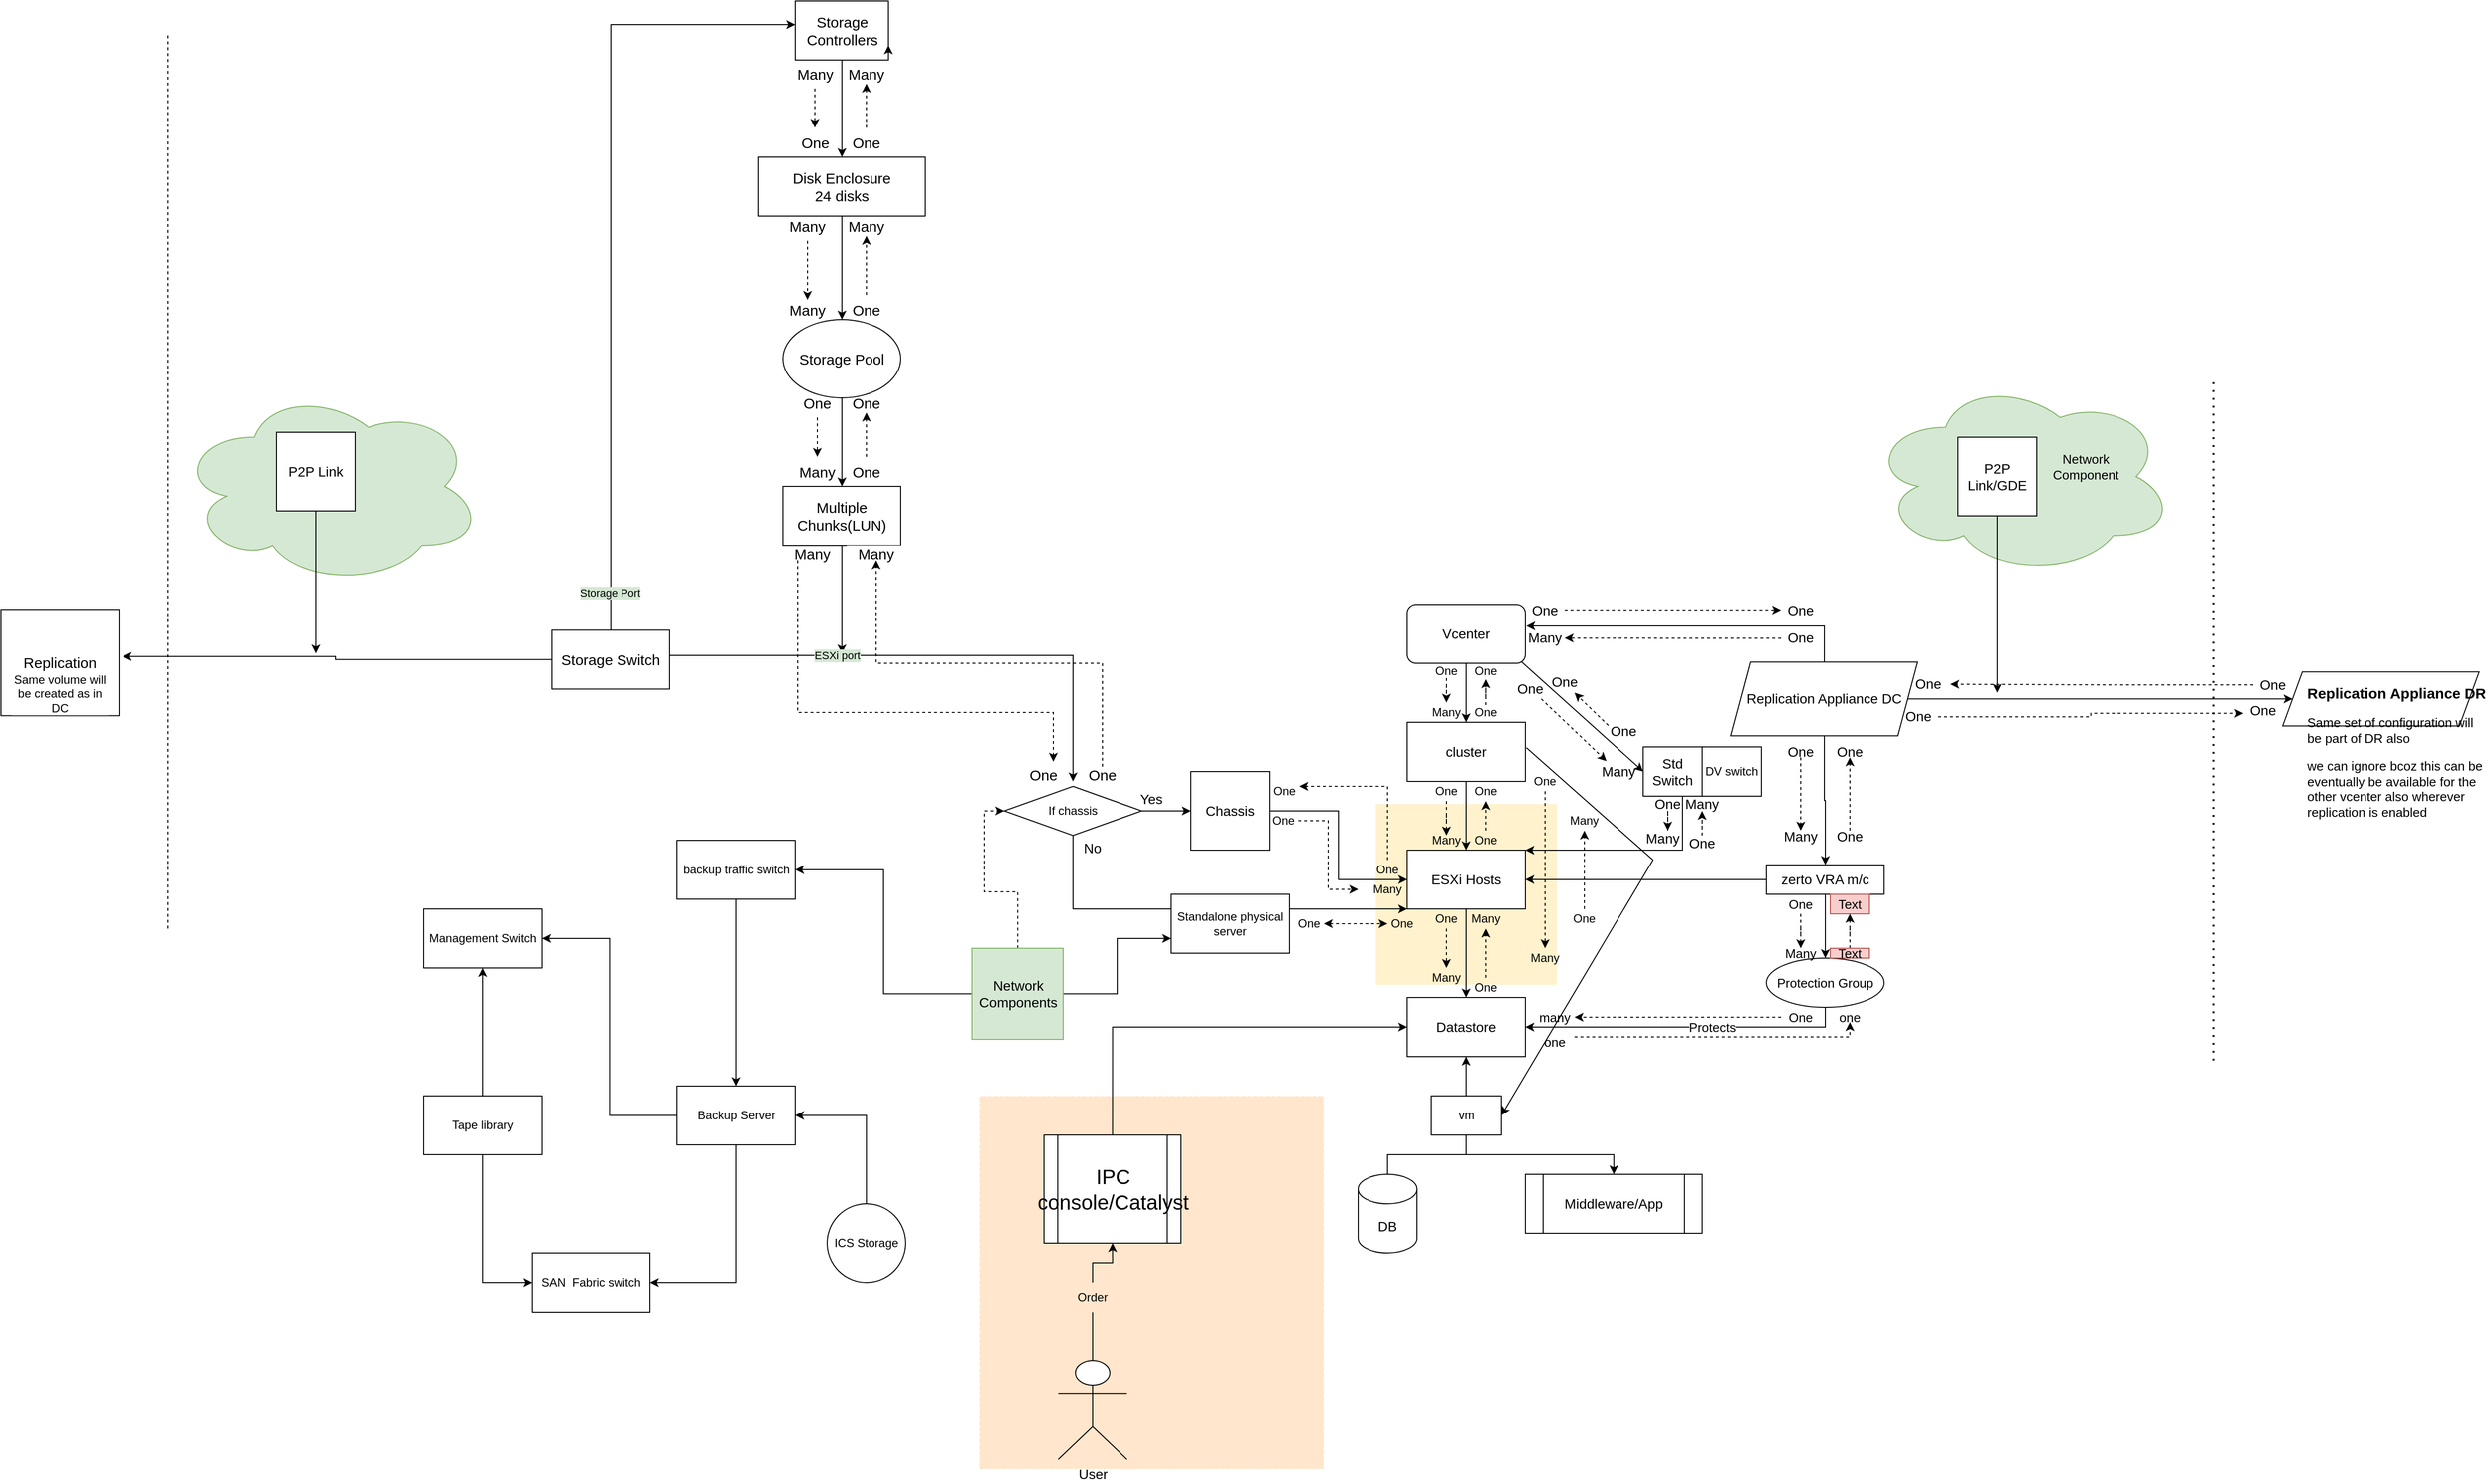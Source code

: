 <mxfile version="15.8.7" type="github" pages="2">
  <diagram id="ECHlZJd9yOwyVjQOdr3G" name="Raw">
    <mxGraphModel dx="2522" dy="1651" grid="1" gridSize="10" guides="1" tooltips="1" connect="1" arrows="1" fold="1" page="1" pageScale="1" pageWidth="827" pageHeight="1169" math="0" shadow="0">
      <root>
        <mxCell id="0" />
        <mxCell id="1" parent="0" />
        <mxCell id="XXxo-U4MYCcqB2J5j0j6-159" value="" style="whiteSpace=wrap;html=1;aspect=fixed;fontSize=13;fillColor=#fff2cc;strokeColor=#FFFFFF;" parent="1" vertex="1">
          <mxGeometry x="507.5" y="232.5" width="185" height="185" as="geometry" />
        </mxCell>
        <mxCell id="XXxo-U4MYCcqB2J5j0j6-157" value="" style="ellipse;shape=cloud;whiteSpace=wrap;html=1;fontSize=13;fillColor=#d5e8d4;strokeColor=#82b366;" parent="1" vertex="1">
          <mxGeometry x="1010" y="-200" width="310" height="200" as="geometry" />
        </mxCell>
        <mxCell id="02Wh0ydd3BotBdVYYqZC-41" value="" style="rounded=0;whiteSpace=wrap;html=1;fontSize=14;dashed=1;fillColor=#ffe6cc;strokeColor=#FFFFFF;" parent="1" vertex="1">
          <mxGeometry x="105" y="530" width="350" height="380" as="geometry" />
        </mxCell>
        <mxCell id="XXxo-U4MYCcqB2J5j0j6-185" style="edgeStyle=orthogonalEdgeStyle;rounded=0;orthogonalLoop=1;jettySize=auto;html=1;entryX=0;entryY=0.5;entryDx=0;entryDy=0;dashed=1;fontSize=15;" parent="1" source="02Wh0ydd3BotBdVYYqZC-1" target="XXxo-U4MYCcqB2J5j0j6-52" edge="1">
          <mxGeometry relative="1" as="geometry" />
        </mxCell>
        <mxCell id="pakWP-vBIHIwawOGiF0U-11" style="edgeStyle=orthogonalEdgeStyle;rounded=0;orthogonalLoop=1;jettySize=auto;html=1;entryX=0;entryY=0.75;entryDx=0;entryDy=0;" parent="1" source="02Wh0ydd3BotBdVYYqZC-1" target="pakWP-vBIHIwawOGiF0U-3" edge="1">
          <mxGeometry relative="1" as="geometry" />
        </mxCell>
        <mxCell id="pakWP-vBIHIwawOGiF0U-12" style="edgeStyle=orthogonalEdgeStyle;rounded=0;orthogonalLoop=1;jettySize=auto;html=1;entryX=1;entryY=0.5;entryDx=0;entryDy=0;" parent="1" source="02Wh0ydd3BotBdVYYqZC-1" target="Ad5oymGmrPjmeHMKjceV-26" edge="1">
          <mxGeometry relative="1" as="geometry" />
        </mxCell>
        <mxCell id="02Wh0ydd3BotBdVYYqZC-1" value="&lt;font style=&quot;font-size: 14px&quot;&gt;Network&lt;br&gt;Components&lt;/font&gt;" style="whiteSpace=wrap;html=1;aspect=fixed;fillColor=#d5e8d4;strokeColor=#82b366;" parent="1" vertex="1">
          <mxGeometry x="97.5" y="380" width="92.5" height="92.5" as="geometry" />
        </mxCell>
        <mxCell id="02Wh0ydd3BotBdVYYqZC-24" style="edgeStyle=orthogonalEdgeStyle;rounded=0;orthogonalLoop=1;jettySize=auto;html=1;exitX=1;exitY=0.5;exitDx=0;exitDy=0;entryX=0;entryY=0.5;entryDx=0;entryDy=0;" parent="1" source="02Wh0ydd3BotBdVYYqZC-3" target="02Wh0ydd3BotBdVYYqZC-6" edge="1">
          <mxGeometry relative="1" as="geometry" />
        </mxCell>
        <mxCell id="02Wh0ydd3BotBdVYYqZC-3" value="&lt;font style=&quot;font-size: 14px&quot;&gt;Chassis&lt;/font&gt;" style="whiteSpace=wrap;html=1;aspect=fixed;" parent="1" vertex="1">
          <mxGeometry x="320" y="200" width="80" height="80" as="geometry" />
        </mxCell>
        <mxCell id="02Wh0ydd3BotBdVYYqZC-17" value="" style="edgeStyle=orthogonalEdgeStyle;rounded=0;orthogonalLoop=1;jettySize=auto;html=1;" parent="1" source="02Wh0ydd3BotBdVYYqZC-4" target="02Wh0ydd3BotBdVYYqZC-5" edge="1">
          <mxGeometry relative="1" as="geometry" />
        </mxCell>
        <mxCell id="02Wh0ydd3BotBdVYYqZC-4" value="&lt;font style=&quot;font-size: 14px&quot;&gt;Vcenter&lt;/font&gt;" style="rounded=1;whiteSpace=wrap;html=1;" parent="1" vertex="1">
          <mxGeometry x="540" y="30" width="120" height="60" as="geometry" />
        </mxCell>
        <mxCell id="02Wh0ydd3BotBdVYYqZC-18" value="" style="edgeStyle=orthogonalEdgeStyle;rounded=0;orthogonalLoop=1;jettySize=auto;html=1;" parent="1" source="02Wh0ydd3BotBdVYYqZC-5" target="02Wh0ydd3BotBdVYYqZC-6" edge="1">
          <mxGeometry relative="1" as="geometry" />
        </mxCell>
        <mxCell id="02Wh0ydd3BotBdVYYqZC-5" value="&lt;font style=&quot;font-size: 14px&quot;&gt;cluster&lt;/font&gt;" style="rounded=0;whiteSpace=wrap;html=1;" parent="1" vertex="1">
          <mxGeometry x="540" y="150" width="120" height="60" as="geometry" />
        </mxCell>
        <mxCell id="02Wh0ydd3BotBdVYYqZC-19" value="" style="edgeStyle=orthogonalEdgeStyle;rounded=0;orthogonalLoop=1;jettySize=auto;html=1;" parent="1" source="02Wh0ydd3BotBdVYYqZC-6" target="02Wh0ydd3BotBdVYYqZC-7" edge="1">
          <mxGeometry relative="1" as="geometry" />
        </mxCell>
        <mxCell id="02Wh0ydd3BotBdVYYqZC-6" value="&lt;font style=&quot;font-size: 14px&quot;&gt;ESXi Hosts&lt;/font&gt;" style="rounded=0;whiteSpace=wrap;html=1;" parent="1" vertex="1">
          <mxGeometry x="540" y="280" width="120" height="60" as="geometry" />
        </mxCell>
        <mxCell id="02Wh0ydd3BotBdVYYqZC-21" style="edgeStyle=orthogonalEdgeStyle;rounded=0;orthogonalLoop=1;jettySize=auto;html=1;exitX=0.5;exitY=1;exitDx=0;exitDy=0;entryX=0.5;entryY=0;entryDx=0;entryDy=0;startArrow=none;" parent="1" source="pakWP-vBIHIwawOGiF0U-7" target="02Wh0ydd3BotBdVYYqZC-14" edge="1">
          <mxGeometry relative="1" as="geometry">
            <Array as="points">
              <mxPoint x="600" y="590" />
              <mxPoint x="750" y="590" />
            </Array>
          </mxGeometry>
        </mxCell>
        <mxCell id="02Wh0ydd3BotBdVYYqZC-7" value="&lt;font style=&quot;font-size: 14px&quot;&gt;Datastore&lt;/font&gt;" style="rounded=0;whiteSpace=wrap;html=1;" parent="1" vertex="1">
          <mxGeometry x="540" y="430" width="120" height="60" as="geometry" />
        </mxCell>
        <mxCell id="XXxo-U4MYCcqB2J5j0j6-170" style="edgeStyle=orthogonalEdgeStyle;rounded=0;orthogonalLoop=1;jettySize=auto;html=1;fontSize=13;entryX=1;entryY=0;entryDx=0;entryDy=0;" parent="1" source="02Wh0ydd3BotBdVYYqZC-8" target="02Wh0ydd3BotBdVYYqZC-6" edge="1">
          <mxGeometry relative="1" as="geometry">
            <mxPoint x="815" y="280" as="targetPoint" />
            <Array as="points">
              <mxPoint x="820" y="280" />
            </Array>
          </mxGeometry>
        </mxCell>
        <mxCell id="02Wh0ydd3BotBdVYYqZC-8" value="&lt;font style=&quot;font-size: 14px&quot;&gt;Std Switch&lt;/font&gt;" style="rounded=0;whiteSpace=wrap;html=1;" parent="1" vertex="1">
          <mxGeometry x="780" y="175" width="60" height="50" as="geometry" />
        </mxCell>
        <mxCell id="02Wh0ydd3BotBdVYYqZC-27" style="edgeStyle=orthogonalEdgeStyle;rounded=0;orthogonalLoop=1;jettySize=auto;html=1;exitX=1;exitY=0.5;exitDx=0;exitDy=0;entryX=0;entryY=0.5;entryDx=0;entryDy=0;" parent="1" source="02Wh0ydd3BotBdVYYqZC-9" target="02Wh0ydd3BotBdVYYqZC-10" edge="1">
          <mxGeometry relative="1" as="geometry" />
        </mxCell>
        <mxCell id="02Wh0ydd3BotBdVYYqZC-29" style="edgeStyle=orthogonalEdgeStyle;rounded=0;orthogonalLoop=1;jettySize=auto;html=1;exitX=0.5;exitY=1;exitDx=0;exitDy=0;" parent="1" source="02Wh0ydd3BotBdVYYqZC-9" target="02Wh0ydd3BotBdVYYqZC-12" edge="1">
          <mxGeometry relative="1" as="geometry" />
        </mxCell>
        <mxCell id="XXxo-U4MYCcqB2J5j0j6-101" style="edgeStyle=orthogonalEdgeStyle;rounded=0;orthogonalLoop=1;jettySize=auto;html=1;entryX=1.008;entryY=0.367;entryDx=0;entryDy=0;entryPerimeter=0;fontSize=14;exitX=0.5;exitY=0;exitDx=0;exitDy=0;" parent="1" source="02Wh0ydd3BotBdVYYqZC-9" target="02Wh0ydd3BotBdVYYqZC-4" edge="1">
          <mxGeometry relative="1" as="geometry" />
        </mxCell>
        <mxCell id="02Wh0ydd3BotBdVYYqZC-9" value="&lt;font style=&quot;font-size: 14px&quot;&gt;Replication Appliance DC&lt;/font&gt;" style="shape=parallelogram;perimeter=parallelogramPerimeter;whiteSpace=wrap;html=1;fixedSize=1;" parent="1" vertex="1">
          <mxGeometry x="869" y="88.75" width="190" height="75" as="geometry" />
        </mxCell>
        <mxCell id="02Wh0ydd3BotBdVYYqZC-10" value="" style="shape=parallelogram;perimeter=parallelogramPerimeter;whiteSpace=wrap;html=1;fixedSize=1;" parent="1" vertex="1">
          <mxGeometry x="1430" y="98.75" width="200" height="55" as="geometry" />
        </mxCell>
        <mxCell id="XXxo-U4MYCcqB2J5j0j6-122" style="edgeStyle=orthogonalEdgeStyle;rounded=0;orthogonalLoop=1;jettySize=auto;html=1;fontSize=13;" parent="1" source="02Wh0ydd3BotBdVYYqZC-11" edge="1">
          <mxGeometry relative="1" as="geometry">
            <mxPoint x="1140" y="120" as="targetPoint" />
          </mxGeometry>
        </mxCell>
        <mxCell id="02Wh0ydd3BotBdVYYqZC-11" value="&lt;font style=&quot;font-size: 14px&quot;&gt;P2P Link/GDE&lt;/font&gt;" style="whiteSpace=wrap;html=1;aspect=fixed;" parent="1" vertex="1">
          <mxGeometry x="1100" y="-140" width="80" height="80" as="geometry" />
        </mxCell>
        <mxCell id="XXxo-U4MYCcqB2J5j0j6-133" value="" style="edgeStyle=orthogonalEdgeStyle;rounded=0;orthogonalLoop=1;jettySize=auto;html=1;fontSize=13;" parent="1" source="02Wh0ydd3BotBdVYYqZC-12" target="XXxo-U4MYCcqB2J5j0j6-132" edge="1">
          <mxGeometry relative="1" as="geometry" />
        </mxCell>
        <mxCell id="XXxo-U4MYCcqB2J5j0j6-163" style="edgeStyle=orthogonalEdgeStyle;rounded=0;orthogonalLoop=1;jettySize=auto;html=1;entryX=1;entryY=0.5;entryDx=0;entryDy=0;fontSize=13;" parent="1" source="02Wh0ydd3BotBdVYYqZC-12" target="02Wh0ydd3BotBdVYYqZC-6" edge="1">
          <mxGeometry relative="1" as="geometry" />
        </mxCell>
        <mxCell id="02Wh0ydd3BotBdVYYqZC-12" value="&lt;font style=&quot;font-size: 14px&quot;&gt;zerto VRA m/c&lt;/font&gt;" style="rounded=0;whiteSpace=wrap;html=1;" parent="1" vertex="1">
          <mxGeometry x="905" y="295" width="120" height="30" as="geometry" />
        </mxCell>
        <mxCell id="02Wh0ydd3BotBdVYYqZC-20" style="edgeStyle=orthogonalEdgeStyle;rounded=0;orthogonalLoop=1;jettySize=auto;html=1;exitX=0.5;exitY=0;exitDx=0;exitDy=0;exitPerimeter=0;entryX=0.5;entryY=1;entryDx=0;entryDy=0;startArrow=none;" parent="1" source="pakWP-vBIHIwawOGiF0U-7" target="02Wh0ydd3BotBdVYYqZC-7" edge="1">
          <mxGeometry relative="1" as="geometry" />
        </mxCell>
        <mxCell id="02Wh0ydd3BotBdVYYqZC-13" value="&lt;font style=&quot;font-size: 14px&quot;&gt;DB&lt;/font&gt;" style="shape=cylinder3;whiteSpace=wrap;html=1;boundedLbl=1;backgroundOutline=1;size=15;" parent="1" vertex="1">
          <mxGeometry x="490" y="610" width="60" height="80" as="geometry" />
        </mxCell>
        <mxCell id="02Wh0ydd3BotBdVYYqZC-14" value="&lt;font style=&quot;font-size: 14px&quot;&gt;Middleware/App&lt;/font&gt;" style="shape=process;whiteSpace=wrap;html=1;backgroundOutline=1;" parent="1" vertex="1">
          <mxGeometry x="660" y="610" width="180" height="60" as="geometry" />
        </mxCell>
        <mxCell id="02Wh0ydd3BotBdVYYqZC-38" style="edgeStyle=orthogonalEdgeStyle;rounded=0;orthogonalLoop=1;jettySize=auto;html=1;entryX=0.5;entryY=1;entryDx=0;entryDy=0;startArrow=none;" parent="1" source="pakWP-vBIHIwawOGiF0U-1" target="02Wh0ydd3BotBdVYYqZC-37" edge="1">
          <mxGeometry relative="1" as="geometry" />
        </mxCell>
        <mxCell id="02Wh0ydd3BotBdVYYqZC-34" value="&lt;font style=&quot;font-size: 14px&quot;&gt;User&lt;/font&gt;" style="shape=umlActor;verticalLabelPosition=bottom;verticalAlign=top;html=1;outlineConnect=0;" parent="1" vertex="1">
          <mxGeometry x="185" y="800" width="70" height="100" as="geometry" />
        </mxCell>
        <mxCell id="XXxo-U4MYCcqB2J5j0j6-77" style="edgeStyle=orthogonalEdgeStyle;rounded=0;orthogonalLoop=1;jettySize=auto;html=1;entryX=0;entryY=0.5;entryDx=0;entryDy=0;fontSize=14;exitX=0.5;exitY=0;exitDx=0;exitDy=0;" parent="1" source="02Wh0ydd3BotBdVYYqZC-37" target="02Wh0ydd3BotBdVYYqZC-7" edge="1">
          <mxGeometry relative="1" as="geometry" />
        </mxCell>
        <mxCell id="02Wh0ydd3BotBdVYYqZC-37" value="&lt;font style=&quot;font-size: 21px&quot;&gt;IPC console/Catalyst&lt;/font&gt;" style="shape=process;whiteSpace=wrap;html=1;backgroundOutline=1;" parent="1" vertex="1">
          <mxGeometry x="170.5" y="570" width="139.5" height="110" as="geometry" />
        </mxCell>
        <mxCell id="XXxo-U4MYCcqB2J5j0j6-12" style="edgeStyle=orthogonalEdgeStyle;rounded=0;orthogonalLoop=1;jettySize=auto;html=1;entryX=0.5;entryY=0;entryDx=0;entryDy=0;dashed=1;" parent="1" source="XXxo-U4MYCcqB2J5j0j6-2" target="XXxo-U4MYCcqB2J5j0j6-4" edge="1">
          <mxGeometry relative="1" as="geometry" />
        </mxCell>
        <mxCell id="XXxo-U4MYCcqB2J5j0j6-2" value="One" style="text;html=1;strokeColor=none;fillColor=none;align=center;verticalAlign=middle;whiteSpace=wrap;rounded=0;" parent="1" vertex="1">
          <mxGeometry x="550" y="90" width="60" height="15" as="geometry" />
        </mxCell>
        <mxCell id="XXxo-U4MYCcqB2J5j0j6-4" value="Many" style="text;html=1;strokeColor=none;fillColor=none;align=center;verticalAlign=middle;whiteSpace=wrap;rounded=0;" parent="1" vertex="1">
          <mxGeometry x="550" y="130" width="60" height="20" as="geometry" />
        </mxCell>
        <mxCell id="XXxo-U4MYCcqB2J5j0j6-5" value="Many" style="text;html=1;strokeColor=none;fillColor=none;align=center;verticalAlign=middle;whiteSpace=wrap;rounded=0;" parent="1" vertex="1">
          <mxGeometry x="550" y="265" width="60" height="10" as="geometry" />
        </mxCell>
        <mxCell id="XXxo-U4MYCcqB2J5j0j6-20" value="" style="edgeStyle=orthogonalEdgeStyle;rounded=0;orthogonalLoop=1;jettySize=auto;html=1;dashed=1;" parent="1" source="XXxo-U4MYCcqB2J5j0j6-6" target="XXxo-U4MYCcqB2J5j0j6-5" edge="1">
          <mxGeometry relative="1" as="geometry" />
        </mxCell>
        <mxCell id="XXxo-U4MYCcqB2J5j0j6-6" value="One" style="text;html=1;strokeColor=none;fillColor=none;align=center;verticalAlign=middle;whiteSpace=wrap;rounded=0;" parent="1" vertex="1">
          <mxGeometry x="550" y="210" width="60" height="20" as="geometry" />
        </mxCell>
        <mxCell id="XXxo-U4MYCcqB2J5j0j6-19" style="edgeStyle=orthogonalEdgeStyle;rounded=0;orthogonalLoop=1;jettySize=auto;html=1;entryX=0.5;entryY=1;entryDx=0;entryDy=0;dashed=1;" parent="1" source="XXxo-U4MYCcqB2J5j0j6-13" target="XXxo-U4MYCcqB2J5j0j6-14" edge="1">
          <mxGeometry relative="1" as="geometry" />
        </mxCell>
        <mxCell id="XXxo-U4MYCcqB2J5j0j6-13" value="One" style="text;html=1;strokeColor=none;fillColor=none;align=center;verticalAlign=middle;whiteSpace=wrap;rounded=0;" parent="1" vertex="1">
          <mxGeometry x="590" y="132.5" width="60" height="15" as="geometry" />
        </mxCell>
        <mxCell id="XXxo-U4MYCcqB2J5j0j6-14" value="One" style="text;html=1;strokeColor=none;fillColor=none;align=center;verticalAlign=middle;whiteSpace=wrap;rounded=0;" parent="1" vertex="1">
          <mxGeometry x="590" y="88.75" width="60" height="17.5" as="geometry" />
        </mxCell>
        <mxCell id="XXxo-U4MYCcqB2J5j0j6-23" style="edgeStyle=orthogonalEdgeStyle;rounded=0;orthogonalLoop=1;jettySize=auto;html=1;entryX=0.5;entryY=1;entryDx=0;entryDy=0;dashed=1;" parent="1" target="XXxo-U4MYCcqB2J5j0j6-22" edge="1">
          <mxGeometry relative="1" as="geometry">
            <mxPoint x="620" y="260" as="sourcePoint" />
          </mxGeometry>
        </mxCell>
        <mxCell id="XXxo-U4MYCcqB2J5j0j6-21" value="One" style="text;html=1;strokeColor=none;fillColor=none;align=center;verticalAlign=middle;whiteSpace=wrap;rounded=0;" parent="1" vertex="1">
          <mxGeometry x="590" y="260" width="60" height="20" as="geometry" />
        </mxCell>
        <mxCell id="XXxo-U4MYCcqB2J5j0j6-22" value="One" style="text;html=1;strokeColor=none;fillColor=none;align=center;verticalAlign=middle;whiteSpace=wrap;rounded=0;" parent="1" vertex="1">
          <mxGeometry x="590" y="210" width="60" height="20" as="geometry" />
        </mxCell>
        <mxCell id="XXxo-U4MYCcqB2J5j0j6-25" value="" style="endArrow=classic;html=1;rounded=0;exitX=1.008;exitY=0.429;exitDx=0;exitDy=0;exitPerimeter=0;entryX=1;entryY=0.5;entryDx=0;entryDy=0;" parent="1" source="02Wh0ydd3BotBdVYYqZC-5" target="pakWP-vBIHIwawOGiF0U-7" edge="1">
          <mxGeometry width="50" height="50" relative="1" as="geometry">
            <mxPoint x="680" y="310" as="sourcePoint" />
            <mxPoint x="730" y="260" as="targetPoint" />
            <Array as="points">
              <mxPoint x="790" y="290" />
            </Array>
          </mxGeometry>
        </mxCell>
        <mxCell id="XXxo-U4MYCcqB2J5j0j6-28" style="edgeStyle=orthogonalEdgeStyle;rounded=0;orthogonalLoop=1;jettySize=auto;html=1;entryX=0.5;entryY=0;entryDx=0;entryDy=0;dashed=1;" parent="1" source="XXxo-U4MYCcqB2J5j0j6-26" target="XXxo-U4MYCcqB2J5j0j6-27" edge="1">
          <mxGeometry relative="1" as="geometry" />
        </mxCell>
        <mxCell id="XXxo-U4MYCcqB2J5j0j6-26" value="One" style="text;html=1;strokeColor=none;fillColor=none;align=center;verticalAlign=middle;whiteSpace=wrap;rounded=0;" parent="1" vertex="1">
          <mxGeometry x="650" y="200" width="60" height="20" as="geometry" />
        </mxCell>
        <mxCell id="XXxo-U4MYCcqB2J5j0j6-27" value="Many" style="text;html=1;strokeColor=none;fillColor=none;align=center;verticalAlign=middle;whiteSpace=wrap;rounded=0;" parent="1" vertex="1">
          <mxGeometry x="650" y="380" width="60" height="20" as="geometry" />
        </mxCell>
        <mxCell id="XXxo-U4MYCcqB2J5j0j6-32" style="edgeStyle=orthogonalEdgeStyle;rounded=0;orthogonalLoop=1;jettySize=auto;html=1;entryX=0.5;entryY=1;entryDx=0;entryDy=0;dashed=1;" parent="1" source="XXxo-U4MYCcqB2J5j0j6-30" target="XXxo-U4MYCcqB2J5j0j6-31" edge="1">
          <mxGeometry relative="1" as="geometry" />
        </mxCell>
        <mxCell id="XXxo-U4MYCcqB2J5j0j6-30" value="One" style="text;html=1;strokeColor=none;fillColor=none;align=center;verticalAlign=middle;whiteSpace=wrap;rounded=0;" parent="1" vertex="1">
          <mxGeometry x="690" y="340" width="60" height="20" as="geometry" />
        </mxCell>
        <mxCell id="XXxo-U4MYCcqB2J5j0j6-31" value="Many" style="text;html=1;strokeColor=none;fillColor=none;align=center;verticalAlign=middle;whiteSpace=wrap;rounded=0;" parent="1" vertex="1">
          <mxGeometry x="690" y="240" width="60" height="20" as="geometry" />
        </mxCell>
        <mxCell id="XXxo-U4MYCcqB2J5j0j6-35" value="" style="edgeStyle=orthogonalEdgeStyle;rounded=0;orthogonalLoop=1;jettySize=auto;html=1;dashed=1;" parent="1" source="XXxo-U4MYCcqB2J5j0j6-33" target="XXxo-U4MYCcqB2J5j0j6-34" edge="1">
          <mxGeometry relative="1" as="geometry" />
        </mxCell>
        <mxCell id="XXxo-U4MYCcqB2J5j0j6-33" value="One" style="text;html=1;strokeColor=none;fillColor=none;align=center;verticalAlign=middle;whiteSpace=wrap;rounded=0;" parent="1" vertex="1">
          <mxGeometry x="550" y="340" width="60" height="20" as="geometry" />
        </mxCell>
        <mxCell id="XXxo-U4MYCcqB2J5j0j6-34" value="Many" style="text;html=1;strokeColor=none;fillColor=none;align=center;verticalAlign=middle;whiteSpace=wrap;rounded=0;" parent="1" vertex="1">
          <mxGeometry x="550" y="400" width="60" height="20" as="geometry" />
        </mxCell>
        <mxCell id="XXxo-U4MYCcqB2J5j0j6-36" value="Many" style="text;html=1;strokeColor=none;fillColor=none;align=center;verticalAlign=middle;whiteSpace=wrap;rounded=0;" parent="1" vertex="1">
          <mxGeometry x="590" y="340" width="60" height="20" as="geometry" />
        </mxCell>
        <mxCell id="XXxo-U4MYCcqB2J5j0j6-38" value="" style="edgeStyle=orthogonalEdgeStyle;rounded=0;orthogonalLoop=1;jettySize=auto;html=1;dashed=1;" parent="1" source="XXxo-U4MYCcqB2J5j0j6-37" target="XXxo-U4MYCcqB2J5j0j6-36" edge="1">
          <mxGeometry relative="1" as="geometry" />
        </mxCell>
        <mxCell id="XXxo-U4MYCcqB2J5j0j6-37" value="One" style="text;html=1;strokeColor=none;fillColor=none;align=center;verticalAlign=middle;whiteSpace=wrap;rounded=0;" parent="1" vertex="1">
          <mxGeometry x="590" y="410" width="60" height="20" as="geometry" />
        </mxCell>
        <mxCell id="XXxo-U4MYCcqB2J5j0j6-40" value="One" style="text;html=1;strokeColor=none;fillColor=none;align=center;verticalAlign=middle;whiteSpace=wrap;rounded=0;" parent="1" vertex="1">
          <mxGeometry x="400" y="210" width="30" height="20" as="geometry" />
        </mxCell>
        <mxCell id="XXxo-U4MYCcqB2J5j0j6-46" style="edgeStyle=orthogonalEdgeStyle;rounded=0;orthogonalLoop=1;jettySize=auto;html=1;dashed=1;entryX=1;entryY=0.25;entryDx=0;entryDy=0;" parent="1" source="XXxo-U4MYCcqB2J5j0j6-41" target="XXxo-U4MYCcqB2J5j0j6-40" edge="1">
          <mxGeometry relative="1" as="geometry">
            <mxPoint x="520" y="170" as="targetPoint" />
            <Array as="points">
              <mxPoint x="520" y="215" />
            </Array>
          </mxGeometry>
        </mxCell>
        <mxCell id="XXxo-U4MYCcqB2J5j0j6-41" value="One" style="text;html=1;strokeColor=none;fillColor=none;align=center;verticalAlign=middle;whiteSpace=wrap;rounded=0;" parent="1" vertex="1">
          <mxGeometry x="490" y="290" width="60" height="20" as="geometry" />
        </mxCell>
        <mxCell id="XXxo-U4MYCcqB2J5j0j6-49" style="edgeStyle=orthogonalEdgeStyle;rounded=0;orthogonalLoop=1;jettySize=auto;html=1;entryX=0;entryY=0.5;entryDx=0;entryDy=0;dashed=1;" parent="1" source="XXxo-U4MYCcqB2J5j0j6-47" target="XXxo-U4MYCcqB2J5j0j6-48" edge="1">
          <mxGeometry relative="1" as="geometry" />
        </mxCell>
        <mxCell id="XXxo-U4MYCcqB2J5j0j6-47" value="One" style="text;html=1;strokeColor=none;fillColor=none;align=center;verticalAlign=middle;whiteSpace=wrap;rounded=0;" parent="1" vertex="1">
          <mxGeometry x="399" y="240" width="30" height="20" as="geometry" />
        </mxCell>
        <mxCell id="XXxo-U4MYCcqB2J5j0j6-48" value="Many" style="text;html=1;strokeColor=none;fillColor=none;align=center;verticalAlign=middle;whiteSpace=wrap;rounded=0;" parent="1" vertex="1">
          <mxGeometry x="490" y="310" width="60" height="20" as="geometry" />
        </mxCell>
        <mxCell id="XXxo-U4MYCcqB2J5j0j6-54" style="edgeStyle=orthogonalEdgeStyle;rounded=0;orthogonalLoop=1;jettySize=auto;html=1;entryX=0;entryY=0.5;entryDx=0;entryDy=0;" parent="1" source="XXxo-U4MYCcqB2J5j0j6-52" target="02Wh0ydd3BotBdVYYqZC-3" edge="1">
          <mxGeometry relative="1" as="geometry" />
        </mxCell>
        <mxCell id="XXxo-U4MYCcqB2J5j0j6-58" style="edgeStyle=orthogonalEdgeStyle;rounded=0;orthogonalLoop=1;jettySize=auto;html=1;fontSize=14;entryX=0;entryY=1;entryDx=0;entryDy=0;" parent="1" source="XXxo-U4MYCcqB2J5j0j6-52" target="02Wh0ydd3BotBdVYYqZC-6" edge="1">
          <mxGeometry relative="1" as="geometry">
            <mxPoint x="530" y="340" as="targetPoint" />
            <Array as="points">
              <mxPoint x="200" y="340" />
            </Array>
          </mxGeometry>
        </mxCell>
        <mxCell id="XXxo-U4MYCcqB2J5j0j6-52" value="If chassis" style="rhombus;whiteSpace=wrap;html=1;" parent="1" vertex="1">
          <mxGeometry x="130" y="215" width="140" height="50" as="geometry" />
        </mxCell>
        <mxCell id="XXxo-U4MYCcqB2J5j0j6-56" value="&lt;font style=&quot;font-size: 14px&quot;&gt;Yes&lt;/font&gt;" style="text;html=1;strokeColor=none;fillColor=none;align=center;verticalAlign=middle;whiteSpace=wrap;rounded=0;" parent="1" vertex="1">
          <mxGeometry x="250" y="215" width="60" height="25" as="geometry" />
        </mxCell>
        <mxCell id="XXxo-U4MYCcqB2J5j0j6-59" value="&lt;font style=&quot;font-size: 14px&quot;&gt;No&lt;/font&gt;" style="text;html=1;strokeColor=none;fillColor=none;align=center;verticalAlign=middle;whiteSpace=wrap;rounded=0;" parent="1" vertex="1">
          <mxGeometry x="190" y="265" width="60" height="25" as="geometry" />
        </mxCell>
        <mxCell id="XXxo-U4MYCcqB2J5j0j6-73" style="edgeStyle=orthogonalEdgeStyle;rounded=0;orthogonalLoop=1;jettySize=auto;html=1;entryX=1;entryY=0.5;entryDx=0;entryDy=0;dashed=1;fontSize=14;" parent="1" edge="1">
          <mxGeometry relative="1" as="geometry">
            <mxPoint x="400" y="325" as="sourcePoint" />
          </mxGeometry>
        </mxCell>
        <mxCell id="XXxo-U4MYCcqB2J5j0j6-76" style="edgeStyle=orthogonalEdgeStyle;rounded=0;orthogonalLoop=1;jettySize=auto;html=1;dashed=1;fontSize=14;" parent="1" edge="1">
          <mxGeometry relative="1" as="geometry">
            <mxPoint x="250" y="355" as="sourcePoint" />
          </mxGeometry>
        </mxCell>
        <mxCell id="XXxo-U4MYCcqB2J5j0j6-80" value="Many" style="text;html=1;strokeColor=none;fillColor=none;align=center;verticalAlign=middle;whiteSpace=wrap;rounded=0;fontSize=14;" parent="1" vertex="1">
          <mxGeometry x="730" y="189.38" width="50" height="21.25" as="geometry" />
        </mxCell>
        <mxCell id="XXxo-U4MYCcqB2J5j0j6-82" value="One" style="text;html=1;align=center;verticalAlign=middle;whiteSpace=wrap;rounded=0;fontSize=14;" parent="1" vertex="1">
          <mxGeometry x="740" y="153.75" width="40" height="11.25" as="geometry" />
        </mxCell>
        <mxCell id="XXxo-U4MYCcqB2J5j0j6-83" value="One" style="text;html=1;align=center;verticalAlign=middle;whiteSpace=wrap;rounded=0;fontSize=14;" parent="1" vertex="1">
          <mxGeometry x="680" y="98.75" width="40" height="21.25" as="geometry" />
        </mxCell>
        <mxCell id="XXxo-U4MYCcqB2J5j0j6-86" value="" style="endArrow=classic;html=1;rounded=0;fontSize=14;exitX=0.966;exitY=0.973;exitDx=0;exitDy=0;entryX=0;entryY=0.5;entryDx=0;entryDy=0;exitPerimeter=0;" parent="1" source="02Wh0ydd3BotBdVYYqZC-4" target="02Wh0ydd3BotBdVYYqZC-8" edge="1">
          <mxGeometry width="50" height="50" relative="1" as="geometry">
            <mxPoint x="710" y="270" as="sourcePoint" />
            <mxPoint x="760" y="220" as="targetPoint" />
          </mxGeometry>
        </mxCell>
        <mxCell id="XXxo-U4MYCcqB2J5j0j6-87" value="One" style="text;html=1;strokeColor=none;fillColor=none;align=center;verticalAlign=middle;whiteSpace=wrap;rounded=0;fontSize=14;" parent="1" vertex="1">
          <mxGeometry x="640" y="105" width="50" height="21.25" as="geometry" />
        </mxCell>
        <mxCell id="XXxo-U4MYCcqB2J5j0j6-95" value="" style="endArrow=classic;html=1;rounded=0;dashed=1;fontSize=14;entryX=0.25;entryY=0;entryDx=0;entryDy=0;" parent="1" source="XXxo-U4MYCcqB2J5j0j6-87" target="XXxo-U4MYCcqB2J5j0j6-80" edge="1">
          <mxGeometry width="50" height="50" relative="1" as="geometry">
            <mxPoint x="690" y="270" as="sourcePoint" />
            <mxPoint x="740" y="220" as="targetPoint" />
          </mxGeometry>
        </mxCell>
        <mxCell id="XXxo-U4MYCcqB2J5j0j6-98" value="" style="endArrow=classic;html=1;rounded=0;dashed=1;fontSize=14;entryX=0.75;entryY=1;entryDx=0;entryDy=0;exitX=0.112;exitY=-0.044;exitDx=0;exitDy=0;exitPerimeter=0;" parent="1" source="XXxo-U4MYCcqB2J5j0j6-82" target="XXxo-U4MYCcqB2J5j0j6-83" edge="1">
          <mxGeometry width="50" height="50" relative="1" as="geometry">
            <mxPoint x="749.995" y="78.75" as="sourcePoint" />
            <mxPoint x="808.46" y="147.5" as="targetPoint" />
          </mxGeometry>
        </mxCell>
        <mxCell id="XXxo-U4MYCcqB2J5j0j6-102" value="Many" style="text;html=1;strokeColor=none;fillColor=none;align=center;verticalAlign=middle;whiteSpace=wrap;rounded=0;fontSize=14;" parent="1" vertex="1">
          <mxGeometry x="660" y="58.75" width="40" height="11.25" as="geometry" />
        </mxCell>
        <mxCell id="XXxo-U4MYCcqB2J5j0j6-105" style="edgeStyle=orthogonalEdgeStyle;rounded=0;orthogonalLoop=1;jettySize=auto;html=1;entryX=1;entryY=0.5;entryDx=0;entryDy=0;dashed=1;fontSize=14;" parent="1" source="XXxo-U4MYCcqB2J5j0j6-103" target="XXxo-U4MYCcqB2J5j0j6-102" edge="1">
          <mxGeometry relative="1" as="geometry" />
        </mxCell>
        <mxCell id="XXxo-U4MYCcqB2J5j0j6-103" value="One" style="text;html=1;strokeColor=none;fillColor=none;align=center;verticalAlign=middle;whiteSpace=wrap;rounded=0;fontSize=14;" parent="1" vertex="1">
          <mxGeometry x="920" y="58.75" width="40" height="11.25" as="geometry" />
        </mxCell>
        <mxCell id="XXxo-U4MYCcqB2J5j0j6-106" value="One" style="text;html=1;strokeColor=none;fillColor=none;align=center;verticalAlign=middle;whiteSpace=wrap;rounded=0;fontSize=14;" parent="1" vertex="1">
          <mxGeometry x="920" y="30.0" width="40" height="11.25" as="geometry" />
        </mxCell>
        <mxCell id="XXxo-U4MYCcqB2J5j0j6-111" style="edgeStyle=orthogonalEdgeStyle;rounded=0;orthogonalLoop=1;jettySize=auto;html=1;entryX=0;entryY=0.5;entryDx=0;entryDy=0;dashed=1;fontSize=14;" parent="1" source="XXxo-U4MYCcqB2J5j0j6-107" target="XXxo-U4MYCcqB2J5j0j6-106" edge="1">
          <mxGeometry relative="1" as="geometry" />
        </mxCell>
        <mxCell id="XXxo-U4MYCcqB2J5j0j6-107" value="One" style="text;html=1;strokeColor=none;fillColor=none;align=center;verticalAlign=middle;whiteSpace=wrap;rounded=0;fontSize=14;" parent="1" vertex="1">
          <mxGeometry x="660" y="30" width="40" height="11.25" as="geometry" />
        </mxCell>
        <mxCell id="XXxo-U4MYCcqB2J5j0j6-116" style="edgeStyle=orthogonalEdgeStyle;rounded=0;orthogonalLoop=1;jettySize=auto;html=1;entryX=0;entryY=0.75;entryDx=0;entryDy=0;dashed=1;fontSize=14;" parent="1" source="XXxo-U4MYCcqB2J5j0j6-113" target="XXxo-U4MYCcqB2J5j0j6-114" edge="1">
          <mxGeometry relative="1" as="geometry" />
        </mxCell>
        <mxCell id="XXxo-U4MYCcqB2J5j0j6-113" value="One" style="text;html=1;strokeColor=none;fillColor=none;align=center;verticalAlign=middle;whiteSpace=wrap;rounded=0;fontSize=14;" parent="1" vertex="1">
          <mxGeometry x="1040" y="138.75" width="40" height="11.25" as="geometry" />
        </mxCell>
        <mxCell id="XXxo-U4MYCcqB2J5j0j6-114" value="One" style="text;html=1;strokeColor=none;fillColor=none;align=center;verticalAlign=middle;whiteSpace=wrap;rounded=0;fontSize=14;" parent="1" vertex="1">
          <mxGeometry x="1390" y="132.5" width="40" height="11.25" as="geometry" />
        </mxCell>
        <mxCell id="XXxo-U4MYCcqB2J5j0j6-117" value="One" style="text;html=1;strokeColor=none;fillColor=none;align=center;verticalAlign=middle;whiteSpace=wrap;rounded=0;fontSize=14;" parent="1" vertex="1">
          <mxGeometry x="1050" y="105" width="40" height="11.25" as="geometry" />
        </mxCell>
        <mxCell id="XXxo-U4MYCcqB2J5j0j6-121" style="edgeStyle=orthogonalEdgeStyle;rounded=0;orthogonalLoop=1;jettySize=auto;html=1;dashed=1;fontSize=13;entryX=1.058;entryY=0.563;entryDx=0;entryDy=0;entryPerimeter=0;" parent="1" source="XXxo-U4MYCcqB2J5j0j6-118" target="XXxo-U4MYCcqB2J5j0j6-117" edge="1">
          <mxGeometry relative="1" as="geometry">
            <mxPoint x="1130" y="111.875" as="targetPoint" />
          </mxGeometry>
        </mxCell>
        <mxCell id="XXxo-U4MYCcqB2J5j0j6-118" value="One" style="text;html=1;strokeColor=none;fillColor=none;align=center;verticalAlign=middle;whiteSpace=wrap;rounded=0;fontSize=14;" parent="1" vertex="1">
          <mxGeometry x="1400" y="106.25" width="40" height="11.25" as="geometry" />
        </mxCell>
        <mxCell id="XXxo-U4MYCcqB2J5j0j6-125" style="edgeStyle=orthogonalEdgeStyle;rounded=0;orthogonalLoop=1;jettySize=auto;html=1;entryX=0.5;entryY=0;entryDx=0;entryDy=0;fontSize=13;dashed=1;" parent="1" source="XXxo-U4MYCcqB2J5j0j6-123" target="XXxo-U4MYCcqB2J5j0j6-124" edge="1">
          <mxGeometry relative="1" as="geometry" />
        </mxCell>
        <mxCell id="XXxo-U4MYCcqB2J5j0j6-123" value="One" style="text;html=1;strokeColor=none;fillColor=none;align=center;verticalAlign=middle;whiteSpace=wrap;rounded=0;fontSize=14;" parent="1" vertex="1">
          <mxGeometry x="920" y="174.38" width="40" height="11.25" as="geometry" />
        </mxCell>
        <mxCell id="XXxo-U4MYCcqB2J5j0j6-124" value="Many" style="text;html=1;strokeColor=none;fillColor=none;align=center;verticalAlign=middle;whiteSpace=wrap;rounded=0;fontSize=14;" parent="1" vertex="1">
          <mxGeometry x="920" y="260" width="40" height="11.25" as="geometry" />
        </mxCell>
        <mxCell id="XXxo-U4MYCcqB2J5j0j6-126" value="One" style="text;html=1;strokeColor=none;fillColor=none;align=center;verticalAlign=middle;whiteSpace=wrap;rounded=0;fontSize=14;" parent="1" vertex="1">
          <mxGeometry x="970" y="174.37" width="40" height="11.25" as="geometry" />
        </mxCell>
        <mxCell id="XXxo-U4MYCcqB2J5j0j6-128" style="edgeStyle=orthogonalEdgeStyle;rounded=0;orthogonalLoop=1;jettySize=auto;html=1;entryX=0.5;entryY=1;entryDx=0;entryDy=0;dashed=1;fontSize=13;" parent="1" source="XXxo-U4MYCcqB2J5j0j6-127" target="XXxo-U4MYCcqB2J5j0j6-126" edge="1">
          <mxGeometry relative="1" as="geometry" />
        </mxCell>
        <mxCell id="XXxo-U4MYCcqB2J5j0j6-127" value="One" style="text;html=1;strokeColor=none;fillColor=none;align=center;verticalAlign=middle;whiteSpace=wrap;rounded=0;fontSize=14;" parent="1" vertex="1">
          <mxGeometry x="970" y="260" width="40" height="11.25" as="geometry" />
        </mxCell>
        <mxCell id="XXxo-U4MYCcqB2J5j0j6-134" style="edgeStyle=orthogonalEdgeStyle;rounded=0;orthogonalLoop=1;jettySize=auto;html=1;fontSize=13;exitX=0.5;exitY=1;exitDx=0;exitDy=0;" parent="1" source="XXxo-U4MYCcqB2J5j0j6-132" edge="1">
          <mxGeometry relative="1" as="geometry">
            <mxPoint x="660" y="460" as="targetPoint" />
            <Array as="points">
              <mxPoint x="965" y="460" />
            </Array>
          </mxGeometry>
        </mxCell>
        <mxCell id="XXxo-U4MYCcqB2J5j0j6-135" value="Protects" style="edgeLabel;html=1;align=center;verticalAlign=middle;resizable=0;points=[];fontSize=13;" parent="XXxo-U4MYCcqB2J5j0j6-134" vertex="1" connectable="0">
          <mxGeometry x="-0.39" y="1" relative="1" as="geometry">
            <mxPoint x="-36" y="-1" as="offset" />
          </mxGeometry>
        </mxCell>
        <mxCell id="XXxo-U4MYCcqB2J5j0j6-132" value="Protection Group" style="ellipse;whiteSpace=wrap;html=1;fontSize=13;" parent="1" vertex="1">
          <mxGeometry x="905" y="390" width="120" height="50" as="geometry" />
        </mxCell>
        <mxCell id="XXxo-U4MYCcqB2J5j0j6-136" value="Many" style="text;html=1;align=center;verticalAlign=middle;whiteSpace=wrap;rounded=0;fontSize=13;" parent="1" vertex="1">
          <mxGeometry x="920" y="380" width="40" height="10" as="geometry" />
        </mxCell>
        <mxCell id="XXxo-U4MYCcqB2J5j0j6-143" style="edgeStyle=orthogonalEdgeStyle;rounded=0;orthogonalLoop=1;jettySize=auto;html=1;entryX=0.5;entryY=0;entryDx=0;entryDy=0;fontSize=13;dashed=1;" parent="1" source="XXxo-U4MYCcqB2J5j0j6-137" target="XXxo-U4MYCcqB2J5j0j6-136" edge="1">
          <mxGeometry relative="1" as="geometry" />
        </mxCell>
        <mxCell id="XXxo-U4MYCcqB2J5j0j6-137" value="One" style="text;html=1;align=center;verticalAlign=middle;whiteSpace=wrap;rounded=0;fontSize=13;" parent="1" vertex="1">
          <mxGeometry x="920" y="325" width="40" height="20" as="geometry" />
        </mxCell>
        <mxCell id="XXxo-U4MYCcqB2J5j0j6-146" style="edgeStyle=orthogonalEdgeStyle;rounded=0;orthogonalLoop=1;jettySize=auto;html=1;entryX=1;entryY=0.5;entryDx=0;entryDy=0;dashed=1;fontSize=13;" parent="1" source="XXxo-U4MYCcqB2J5j0j6-144" target="XXxo-U4MYCcqB2J5j0j6-145" edge="1">
          <mxGeometry relative="1" as="geometry">
            <Array as="points">
              <mxPoint x="870" y="450" />
              <mxPoint x="870" y="450" />
            </Array>
          </mxGeometry>
        </mxCell>
        <mxCell id="XXxo-U4MYCcqB2J5j0j6-144" value="One" style="text;html=1;align=center;verticalAlign=middle;whiteSpace=wrap;rounded=0;fontSize=13;" parent="1" vertex="1">
          <mxGeometry x="920" y="445" width="40" height="10" as="geometry" />
        </mxCell>
        <mxCell id="XXxo-U4MYCcqB2J5j0j6-145" value="many" style="text;html=1;align=center;verticalAlign=middle;whiteSpace=wrap;rounded=0;fontSize=13;" parent="1" vertex="1">
          <mxGeometry x="670" y="445" width="40" height="10" as="geometry" />
        </mxCell>
        <mxCell id="XXxo-U4MYCcqB2J5j0j6-151" style="edgeStyle=orthogonalEdgeStyle;rounded=0;orthogonalLoop=1;jettySize=auto;html=1;entryX=0.5;entryY=1;entryDx=0;entryDy=0;dashed=1;fontSize=13;" parent="1" source="XXxo-U4MYCcqB2J5j0j6-147" target="XXxo-U4MYCcqB2J5j0j6-148" edge="1">
          <mxGeometry relative="1" as="geometry">
            <Array as="points">
              <mxPoint x="990" y="470" />
            </Array>
          </mxGeometry>
        </mxCell>
        <mxCell id="XXxo-U4MYCcqB2J5j0j6-147" value="one" style="text;html=1;align=center;verticalAlign=middle;whiteSpace=wrap;rounded=0;fontSize=13;" parent="1" vertex="1">
          <mxGeometry x="670" y="470" width="40" height="10" as="geometry" />
        </mxCell>
        <mxCell id="XXxo-U4MYCcqB2J5j0j6-148" value="one" style="text;html=1;align=center;verticalAlign=middle;whiteSpace=wrap;rounded=0;fontSize=13;" parent="1" vertex="1">
          <mxGeometry x="970" y="445" width="40" height="10" as="geometry" />
        </mxCell>
        <mxCell id="XXxo-U4MYCcqB2J5j0j6-152" value="Text" style="text;html=1;strokeColor=#b85450;fillColor=#f8cecc;align=center;verticalAlign=middle;whiteSpace=wrap;rounded=0;fontSize=13;" parent="1" vertex="1">
          <mxGeometry x="970" y="325" width="40" height="20" as="geometry" />
        </mxCell>
        <mxCell id="XXxo-U4MYCcqB2J5j0j6-154" style="edgeStyle=orthogonalEdgeStyle;rounded=0;orthogonalLoop=1;jettySize=auto;html=1;entryX=0.5;entryY=1;entryDx=0;entryDy=0;dashed=1;fontSize=13;" parent="1" source="XXxo-U4MYCcqB2J5j0j6-153" target="XXxo-U4MYCcqB2J5j0j6-152" edge="1">
          <mxGeometry relative="1" as="geometry" />
        </mxCell>
        <mxCell id="XXxo-U4MYCcqB2J5j0j6-153" value="Text" style="text;html=1;strokeColor=#b85450;fillColor=#f8cecc;align=center;verticalAlign=middle;whiteSpace=wrap;rounded=0;fontSize=13;" parent="1" vertex="1">
          <mxGeometry x="970" y="380" width="40" height="10" as="geometry" />
        </mxCell>
        <mxCell id="XXxo-U4MYCcqB2J5j0j6-158" value="Network Component" style="text;html=1;strokeColor=none;fillColor=none;align=center;verticalAlign=middle;whiteSpace=wrap;rounded=0;fontSize=13;" parent="1" vertex="1">
          <mxGeometry x="1190" y="-130" width="80" height="40" as="geometry" />
        </mxCell>
        <mxCell id="XXxo-U4MYCcqB2J5j0j6-175" style="edgeStyle=orthogonalEdgeStyle;rounded=0;orthogonalLoop=1;jettySize=auto;html=1;entryX=0.625;entryY=0;entryDx=0;entryDy=0;entryPerimeter=0;fontSize=13;dashed=1;" parent="1" source="XXxo-U4MYCcqB2J5j0j6-172" target="XXxo-U4MYCcqB2J5j0j6-173" edge="1">
          <mxGeometry relative="1" as="geometry" />
        </mxCell>
        <mxCell id="XXxo-U4MYCcqB2J5j0j6-172" value="One" style="text;html=1;strokeColor=none;fillColor=none;align=center;verticalAlign=middle;whiteSpace=wrap;rounded=0;fontSize=14;" parent="1" vertex="1">
          <mxGeometry x="790" y="225" width="30" height="15" as="geometry" />
        </mxCell>
        <mxCell id="XXxo-U4MYCcqB2J5j0j6-173" value="Many" style="text;html=1;strokeColor=none;fillColor=none;align=center;verticalAlign=middle;whiteSpace=wrap;rounded=0;fontSize=14;" parent="1" vertex="1">
          <mxGeometry x="780" y="260" width="40" height="15" as="geometry" />
        </mxCell>
        <mxCell id="XXxo-U4MYCcqB2J5j0j6-176" value="Many" style="text;html=1;align=center;verticalAlign=middle;whiteSpace=wrap;rounded=0;fontSize=14;" parent="1" vertex="1">
          <mxGeometry x="820" y="225" width="40" height="15" as="geometry" />
        </mxCell>
        <mxCell id="XXxo-U4MYCcqB2J5j0j6-178" style="edgeStyle=orthogonalEdgeStyle;rounded=0;orthogonalLoop=1;jettySize=auto;html=1;entryX=0.5;entryY=1;entryDx=0;entryDy=0;dashed=1;fontSize=13;" parent="1" source="XXxo-U4MYCcqB2J5j0j6-177" target="XXxo-U4MYCcqB2J5j0j6-176" edge="1">
          <mxGeometry relative="1" as="geometry" />
        </mxCell>
        <mxCell id="XXxo-U4MYCcqB2J5j0j6-177" value="One" style="text;html=1;align=center;verticalAlign=middle;whiteSpace=wrap;rounded=0;fontSize=14;" parent="1" vertex="1">
          <mxGeometry x="825" y="265" width="30" height="15" as="geometry" />
        </mxCell>
        <mxCell id="XXxo-U4MYCcqB2J5j0j6-179" value="" style="endArrow=none;dashed=1;html=1;dashPattern=1 3;strokeWidth=2;rounded=0;fontSize=13;" parent="1" edge="1">
          <mxGeometry width="50" height="50" relative="1" as="geometry">
            <mxPoint x="1360" y="494" as="sourcePoint" />
            <mxPoint x="1360" y="-200" as="targetPoint" />
            <Array as="points" />
          </mxGeometry>
        </mxCell>
        <mxCell id="XXxo-U4MYCcqB2J5j0j6-181" value="&lt;h1 style=&quot;font-size: 15px&quot;&gt;Replication Appliance DR&lt;/h1&gt;&lt;p&gt;Same set of configuration will be part of DR also&lt;/p&gt;&lt;p&gt;we can ignore bcoz this can be eventually be available for the other vcenter also wherever replication is enabled&lt;/p&gt;" style="text;html=1;strokeColor=none;fillColor=none;spacing=5;spacingTop=-20;whiteSpace=wrap;overflow=hidden;rounded=0;fontSize=13;" parent="1" vertex="1">
          <mxGeometry x="1450" y="111.75" width="190" height="164" as="geometry" />
        </mxCell>
        <mxCell id="XXxo-U4MYCcqB2J5j0j6-198" style="edgeStyle=orthogonalEdgeStyle;rounded=0;orthogonalLoop=1;jettySize=auto;html=1;fontSize=15;" parent="1" source="XXxo-U4MYCcqB2J5j0j6-191" target="XXxo-U4MYCcqB2J5j0j6-193" edge="1">
          <mxGeometry relative="1" as="geometry" />
        </mxCell>
        <mxCell id="XXxo-U4MYCcqB2J5j0j6-191" value="Storage Controllers" style="rounded=0;whiteSpace=wrap;html=1;fontSize=15;strokeColor=#000000;strokeWidth=1;fillColor=default;gradientColor=none;gradientDirection=south;" parent="1" vertex="1">
          <mxGeometry x="-82.5" y="-584" width="95" height="60" as="geometry" />
        </mxCell>
        <mxCell id="XXxo-U4MYCcqB2J5j0j6-200" style="edgeStyle=orthogonalEdgeStyle;rounded=0;orthogonalLoop=1;jettySize=auto;html=1;entryX=0.5;entryY=0;entryDx=0;entryDy=0;fontSize=15;" parent="1" source="XXxo-U4MYCcqB2J5j0j6-193" target="XXxo-U4MYCcqB2J5j0j6-194" edge="1">
          <mxGeometry relative="1" as="geometry" />
        </mxCell>
        <mxCell id="XXxo-U4MYCcqB2J5j0j6-193" value="Disk Enclosure&lt;br&gt;24 disks" style="rounded=0;whiteSpace=wrap;html=1;fontSize=15;strokeColor=#000000;strokeWidth=1;fillColor=default;gradientColor=none;gradientDirection=south;" parent="1" vertex="1">
          <mxGeometry x="-120" y="-425" width="170" height="60" as="geometry" />
        </mxCell>
        <mxCell id="XXxo-U4MYCcqB2J5j0j6-201" style="edgeStyle=orthogonalEdgeStyle;rounded=0;orthogonalLoop=1;jettySize=auto;html=1;entryX=0.5;entryY=0;entryDx=0;entryDy=0;fontSize=15;" parent="1" source="XXxo-U4MYCcqB2J5j0j6-194" target="XXxo-U4MYCcqB2J5j0j6-196" edge="1">
          <mxGeometry relative="1" as="geometry" />
        </mxCell>
        <mxCell id="XXxo-U4MYCcqB2J5j0j6-194" value="Storage Pool" style="ellipse;whiteSpace=wrap;html=1;fontSize=15;strokeColor=#000000;strokeWidth=1;fillColor=default;gradientColor=none;gradientDirection=south;" parent="1" vertex="1">
          <mxGeometry x="-95" y="-260" width="120" height="80" as="geometry" />
        </mxCell>
        <mxCell id="XXxo-U4MYCcqB2J5j0j6-206" style="edgeStyle=orthogonalEdgeStyle;rounded=0;orthogonalLoop=1;jettySize=auto;html=1;fontSize=15;" parent="1" source="XXxo-U4MYCcqB2J5j0j6-196" edge="1">
          <mxGeometry relative="1" as="geometry">
            <mxPoint x="-35" y="80" as="targetPoint" />
          </mxGeometry>
        </mxCell>
        <mxCell id="XXxo-U4MYCcqB2J5j0j6-196" value="Multiple Chunks(LUN)" style="rounded=0;whiteSpace=wrap;html=1;fontSize=15;strokeColor=#000000;strokeWidth=1;fillColor=default;gradientColor=none;gradientDirection=south;" parent="1" vertex="1">
          <mxGeometry x="-95" y="-90" width="120" height="60" as="geometry" />
        </mxCell>
        <mxCell id="Ad5oymGmrPjmeHMKjceV-11" style="edgeStyle=orthogonalEdgeStyle;rounded=0;orthogonalLoop=1;jettySize=auto;html=1;" parent="1" source="XXxo-U4MYCcqB2J5j0j6-202" target="XXxo-U4MYCcqB2J5j0j6-191" edge="1">
          <mxGeometry relative="1" as="geometry">
            <mxPoint x="-90" y="-560" as="targetPoint" />
            <Array as="points">
              <mxPoint x="-270" y="-560" />
            </Array>
          </mxGeometry>
        </mxCell>
        <mxCell id="Ad5oymGmrPjmeHMKjceV-12" value="Storage Port" style="edgeLabel;html=1;align=center;verticalAlign=middle;resizable=0;points=[];labelBackgroundColor=#D5E8D4;" parent="Ad5oymGmrPjmeHMKjceV-11" vertex="1" connectable="0">
          <mxGeometry x="-0.903" y="1" relative="1" as="geometry">
            <mxPoint as="offset" />
          </mxGeometry>
        </mxCell>
        <mxCell id="Ad5oymGmrPjmeHMKjceV-13" style="edgeStyle=orthogonalEdgeStyle;rounded=0;orthogonalLoop=1;jettySize=auto;html=1;entryX=0;entryY=1;entryDx=0;entryDy=0;" parent="1" source="XXxo-U4MYCcqB2J5j0j6-202" target="XXxo-U4MYCcqB2J5j0j6-211" edge="1">
          <mxGeometry relative="1" as="geometry">
            <mxPoint x="200" y="82" as="targetPoint" />
            <Array as="points">
              <mxPoint x="200" y="82" />
            </Array>
          </mxGeometry>
        </mxCell>
        <mxCell id="Ad5oymGmrPjmeHMKjceV-14" value="ESXi port" style="edgeLabel;html=1;align=center;verticalAlign=middle;resizable=0;points=[];labelBackgroundColor=#D5E8D4;" parent="Ad5oymGmrPjmeHMKjceV-13" vertex="1" connectable="0">
          <mxGeometry x="-0.309" y="-3" relative="1" as="geometry">
            <mxPoint x="-16" y="-3" as="offset" />
          </mxGeometry>
        </mxCell>
        <mxCell id="Ad5oymGmrPjmeHMKjceV-29" style="edgeStyle=orthogonalEdgeStyle;rounded=0;orthogonalLoop=1;jettySize=auto;html=1;entryX=1.032;entryY=0.444;entryDx=0;entryDy=0;entryPerimeter=0;" parent="1" source="XXxo-U4MYCcqB2J5j0j6-202" target="Ad5oymGmrPjmeHMKjceV-16" edge="1">
          <mxGeometry relative="1" as="geometry" />
        </mxCell>
        <mxCell id="XXxo-U4MYCcqB2J5j0j6-202" value="Storage Switch" style="rounded=0;whiteSpace=wrap;html=1;fontSize=15;strokeColor=#000000;strokeWidth=1;fillColor=default;gradientColor=none;gradientDirection=south;" parent="1" vertex="1">
          <mxGeometry x="-330" y="56.25" width="120" height="60" as="geometry" />
        </mxCell>
        <mxCell id="XXxo-U4MYCcqB2J5j0j6-209" style="edgeStyle=orthogonalEdgeStyle;rounded=0;orthogonalLoop=1;jettySize=auto;html=1;fontSize=15;dashed=1;" parent="1" source="XXxo-U4MYCcqB2J5j0j6-207" edge="1">
          <mxGeometry relative="1" as="geometry">
            <mxPoint x="180" y="190" as="targetPoint" />
            <Array as="points">
              <mxPoint x="-80" y="140" />
              <mxPoint x="180" y="140" />
            </Array>
          </mxGeometry>
        </mxCell>
        <mxCell id="XXxo-U4MYCcqB2J5j0j6-207" value="Many" style="text;html=1;strokeColor=none;fillColor=none;align=center;verticalAlign=middle;whiteSpace=wrap;rounded=0;fontSize=15;" parent="1" vertex="1">
          <mxGeometry x="-95" y="-30" width="60" height="15" as="geometry" />
        </mxCell>
        <mxCell id="XXxo-U4MYCcqB2J5j0j6-210" value="One" style="text;html=1;strokeColor=none;fillColor=none;align=center;verticalAlign=middle;whiteSpace=wrap;rounded=0;fontSize=15;" parent="1" vertex="1">
          <mxGeometry x="140" y="195" width="60" height="15" as="geometry" />
        </mxCell>
        <mxCell id="XXxo-U4MYCcqB2J5j0j6-213" style="edgeStyle=orthogonalEdgeStyle;rounded=0;orthogonalLoop=1;jettySize=auto;html=1;entryX=0.5;entryY=1;entryDx=0;entryDy=0;dashed=1;fontSize=15;exitX=0.5;exitY=0;exitDx=0;exitDy=0;" parent="1" source="XXxo-U4MYCcqB2J5j0j6-211" target="XXxo-U4MYCcqB2J5j0j6-212" edge="1">
          <mxGeometry relative="1" as="geometry" />
        </mxCell>
        <mxCell id="XXxo-U4MYCcqB2J5j0j6-211" value="One" style="text;html=1;strokeColor=none;fillColor=none;align=center;verticalAlign=middle;whiteSpace=wrap;rounded=0;fontSize=15;" parent="1" vertex="1">
          <mxGeometry x="200" y="195" width="60" height="15" as="geometry" />
        </mxCell>
        <mxCell id="XXxo-U4MYCcqB2J5j0j6-212" value="Many" style="text;html=1;strokeColor=none;fillColor=#FFFFFF;align=center;verticalAlign=middle;whiteSpace=wrap;rounded=0;fontSize=15;" parent="1" vertex="1">
          <mxGeometry x="-30" y="-30" width="60" height="15" as="geometry" />
        </mxCell>
        <mxCell id="XXxo-U4MYCcqB2J5j0j6-214" style="edgeStyle=orthogonalEdgeStyle;rounded=0;orthogonalLoop=1;jettySize=auto;html=1;exitX=0.75;exitY=1;exitDx=0;exitDy=0;entryX=1;entryY=0.75;entryDx=0;entryDy=0;dashed=1;fontSize=15;" parent="1" source="XXxo-U4MYCcqB2J5j0j6-191" target="XXxo-U4MYCcqB2J5j0j6-191" edge="1">
          <mxGeometry relative="1" as="geometry" />
        </mxCell>
        <mxCell id="XXxo-U4MYCcqB2J5j0j6-217" style="edgeStyle=orthogonalEdgeStyle;rounded=0;orthogonalLoop=1;jettySize=auto;html=1;dashed=1;fontSize=15;" parent="1" source="XXxo-U4MYCcqB2J5j0j6-215" target="XXxo-U4MYCcqB2J5j0j6-216" edge="1">
          <mxGeometry relative="1" as="geometry" />
        </mxCell>
        <mxCell id="XXxo-U4MYCcqB2J5j0j6-215" value="Many" style="text;html=1;strokeColor=none;fillColor=none;align=center;verticalAlign=middle;whiteSpace=wrap;rounded=0;fontSize=15;" parent="1" vertex="1">
          <mxGeometry x="-92.5" y="-525" width="60" height="30" as="geometry" />
        </mxCell>
        <mxCell id="XXxo-U4MYCcqB2J5j0j6-216" value="One" style="text;html=1;strokeColor=none;fillColor=none;align=center;verticalAlign=middle;whiteSpace=wrap;rounded=0;fontSize=15;" parent="1" vertex="1">
          <mxGeometry x="-92.5" y="-455" width="60" height="30" as="geometry" />
        </mxCell>
        <mxCell id="XXxo-U4MYCcqB2J5j0j6-220" style="edgeStyle=orthogonalEdgeStyle;rounded=0;orthogonalLoop=1;jettySize=auto;html=1;dashed=1;fontSize=15;" parent="1" source="XXxo-U4MYCcqB2J5j0j6-218" target="XXxo-U4MYCcqB2J5j0j6-219" edge="1">
          <mxGeometry relative="1" as="geometry" />
        </mxCell>
        <mxCell id="XXxo-U4MYCcqB2J5j0j6-218" value="One" style="text;html=1;strokeColor=none;fillColor=none;align=center;verticalAlign=middle;whiteSpace=wrap;rounded=0;fontSize=15;" parent="1" vertex="1">
          <mxGeometry x="-40" y="-455" width="60" height="30" as="geometry" />
        </mxCell>
        <mxCell id="XXxo-U4MYCcqB2J5j0j6-219" value="Many" style="text;html=1;strokeColor=none;fillColor=none;align=center;verticalAlign=middle;whiteSpace=wrap;rounded=0;fontSize=15;" parent="1" vertex="1">
          <mxGeometry x="-35" y="-520" width="50" height="20" as="geometry" />
        </mxCell>
        <mxCell id="XXxo-U4MYCcqB2J5j0j6-223" style="edgeStyle=orthogonalEdgeStyle;rounded=0;orthogonalLoop=1;jettySize=auto;html=1;entryX=0.5;entryY=0;entryDx=0;entryDy=0;dashed=1;fontSize=15;" parent="1" source="XXxo-U4MYCcqB2J5j0j6-221" target="XXxo-U4MYCcqB2J5j0j6-222" edge="1">
          <mxGeometry relative="1" as="geometry" />
        </mxCell>
        <mxCell id="XXxo-U4MYCcqB2J5j0j6-221" value="Many" style="text;html=1;strokeColor=none;fillColor=none;align=center;verticalAlign=middle;whiteSpace=wrap;rounded=0;fontSize=15;" parent="1" vertex="1">
          <mxGeometry x="-100" y="-370" width="60" height="30" as="geometry" />
        </mxCell>
        <mxCell id="XXxo-U4MYCcqB2J5j0j6-222" value="Many" style="text;html=1;strokeColor=none;fillColor=none;align=center;verticalAlign=middle;whiteSpace=wrap;rounded=0;fontSize=15;" parent="1" vertex="1">
          <mxGeometry x="-98.75" y="-280" width="57.5" height="20" as="geometry" />
        </mxCell>
        <mxCell id="XXxo-U4MYCcqB2J5j0j6-226" style="edgeStyle=orthogonalEdgeStyle;rounded=0;orthogonalLoop=1;jettySize=auto;html=1;dashed=1;fontSize=15;" parent="1" source="XXxo-U4MYCcqB2J5j0j6-224" target="XXxo-U4MYCcqB2J5j0j6-225" edge="1">
          <mxGeometry relative="1" as="geometry" />
        </mxCell>
        <mxCell id="XXxo-U4MYCcqB2J5j0j6-224" value="One" style="text;html=1;strokeColor=none;fillColor=none;align=center;verticalAlign=middle;whiteSpace=wrap;rounded=0;fontSize=15;" parent="1" vertex="1">
          <mxGeometry x="-40" y="-285" width="60" height="30" as="geometry" />
        </mxCell>
        <mxCell id="XXxo-U4MYCcqB2J5j0j6-225" value="Many" style="text;html=1;strokeColor=none;fillColor=none;align=center;verticalAlign=middle;whiteSpace=wrap;rounded=0;fontSize=15;" parent="1" vertex="1">
          <mxGeometry x="-40" y="-365" width="60" height="20" as="geometry" />
        </mxCell>
        <mxCell id="XXxo-U4MYCcqB2J5j0j6-231" style="edgeStyle=orthogonalEdgeStyle;rounded=0;orthogonalLoop=1;jettySize=auto;html=1;entryX=0.5;entryY=0;entryDx=0;entryDy=0;dashed=1;fontSize=15;" parent="1" source="XXxo-U4MYCcqB2J5j0j6-227" target="XXxo-U4MYCcqB2J5j0j6-230" edge="1">
          <mxGeometry relative="1" as="geometry" />
        </mxCell>
        <mxCell id="XXxo-U4MYCcqB2J5j0j6-227" value="One" style="text;html=1;strokeColor=none;fillColor=none;align=center;verticalAlign=middle;whiteSpace=wrap;rounded=0;fontSize=15;" parent="1" vertex="1">
          <mxGeometry x="-90" y="-190" width="60" height="30" as="geometry" />
        </mxCell>
        <mxCell id="XXxo-U4MYCcqB2J5j0j6-230" value="Many" style="text;html=1;strokeColor=none;fillColor=none;align=center;verticalAlign=middle;whiteSpace=wrap;rounded=0;fontSize=15;" parent="1" vertex="1">
          <mxGeometry x="-90" y="-120" width="60" height="30" as="geometry" />
        </mxCell>
        <mxCell id="XXxo-U4MYCcqB2J5j0j6-232" value="One" style="text;html=1;strokeColor=none;fillColor=none;align=center;verticalAlign=middle;whiteSpace=wrap;rounded=0;fontSize=15;" parent="1" vertex="1">
          <mxGeometry x="-40" y="-185" width="60" height="20" as="geometry" />
        </mxCell>
        <mxCell id="XXxo-U4MYCcqB2J5j0j6-234" style="edgeStyle=orthogonalEdgeStyle;rounded=0;orthogonalLoop=1;jettySize=auto;html=1;dashed=1;fontSize=15;" parent="1" source="XXxo-U4MYCcqB2J5j0j6-233" target="XXxo-U4MYCcqB2J5j0j6-232" edge="1">
          <mxGeometry relative="1" as="geometry" />
        </mxCell>
        <mxCell id="XXxo-U4MYCcqB2J5j0j6-233" value="One" style="text;html=1;strokeColor=none;fillColor=none;align=center;verticalAlign=middle;whiteSpace=wrap;rounded=0;fontSize=15;" parent="1" vertex="1">
          <mxGeometry x="-40" y="-120" width="60" height="30" as="geometry" />
        </mxCell>
        <mxCell id="Ad5oymGmrPjmeHMKjceV-16" value="Replication" style="rounded=0;whiteSpace=wrap;html=1;fontSize=15;strokeColor=#000000;strokeWidth=1;gradientDirection=south;" parent="1" vertex="1">
          <mxGeometry x="-890" y="35.06" width="120" height="108.25" as="geometry" />
        </mxCell>
        <mxCell id="Ad5oymGmrPjmeHMKjceV-18" value="" style="ellipse;shape=cloud;whiteSpace=wrap;html=1;fontSize=13;fillColor=#d5e8d4;strokeColor=#82b366;" parent="1" vertex="1">
          <mxGeometry x="-710" y="-190" width="310" height="200" as="geometry" />
        </mxCell>
        <mxCell id="Ad5oymGmrPjmeHMKjceV-30" style="edgeStyle=orthogonalEdgeStyle;rounded=0;orthogonalLoop=1;jettySize=auto;html=1;" parent="1" source="Ad5oymGmrPjmeHMKjceV-19" edge="1">
          <mxGeometry relative="1" as="geometry">
            <mxPoint x="-570.0" y="80" as="targetPoint" />
          </mxGeometry>
        </mxCell>
        <mxCell id="Ad5oymGmrPjmeHMKjceV-19" value="&lt;font style=&quot;font-size: 14px&quot;&gt;P2P Link&lt;/font&gt;" style="whiteSpace=wrap;html=1;aspect=fixed;" parent="1" vertex="1">
          <mxGeometry x="-610" y="-145" width="80" height="80" as="geometry" />
        </mxCell>
        <mxCell id="Ad5oymGmrPjmeHMKjceV-21" value="" style="endArrow=none;dashed=1;html=1;rounded=0;" parent="1" edge="1">
          <mxGeometry width="50" height="50" relative="1" as="geometry">
            <mxPoint x="-720" y="360" as="sourcePoint" />
            <mxPoint x="-720" y="-550" as="targetPoint" />
          </mxGeometry>
        </mxCell>
        <mxCell id="Ad5oymGmrPjmeHMKjceV-24" value="Same volume will be created as in DC" style="text;html=1;strokeColor=none;fillColor=none;align=center;verticalAlign=middle;whiteSpace=wrap;rounded=0;labelBackgroundColor=#FFFFFF;" parent="1" vertex="1">
          <mxGeometry x="-880" y="106.19" width="100" height="30" as="geometry" />
        </mxCell>
        <mxCell id="Ad5oymGmrPjmeHMKjceV-48" style="edgeStyle=orthogonalEdgeStyle;rounded=0;orthogonalLoop=1;jettySize=auto;html=1;entryX=0.5;entryY=0;entryDx=0;entryDy=0;" parent="1" source="Ad5oymGmrPjmeHMKjceV-26" target="Ad5oymGmrPjmeHMKjceV-33" edge="1">
          <mxGeometry relative="1" as="geometry" />
        </mxCell>
        <mxCell id="Ad5oymGmrPjmeHMKjceV-26" value="backup traffic switch" style="rounded=0;whiteSpace=wrap;html=1;labelBackgroundColor=#FFFFFF;strokeColor=#000000;fillColor=default;" parent="1" vertex="1">
          <mxGeometry x="-202.5" y="270" width="120" height="60" as="geometry" />
        </mxCell>
        <mxCell id="Ad5oymGmrPjmeHMKjceV-31" value="Management Switch" style="rounded=0;whiteSpace=wrap;html=1;labelBackgroundColor=#FFFFFF;strokeColor=#000000;fillColor=default;" parent="1" vertex="1">
          <mxGeometry x="-460" y="340" width="120" height="60" as="geometry" />
        </mxCell>
        <mxCell id="Ad5oymGmrPjmeHMKjceV-36" style="edgeStyle=orthogonalEdgeStyle;rounded=0;orthogonalLoop=1;jettySize=auto;html=1;entryX=0.5;entryY=1;entryDx=0;entryDy=0;" parent="1" source="Ad5oymGmrPjmeHMKjceV-32" target="Ad5oymGmrPjmeHMKjceV-31" edge="1">
          <mxGeometry relative="1" as="geometry" />
        </mxCell>
        <mxCell id="Ad5oymGmrPjmeHMKjceV-39" style="edgeStyle=orthogonalEdgeStyle;rounded=0;orthogonalLoop=1;jettySize=auto;html=1;entryX=0;entryY=0.5;entryDx=0;entryDy=0;" parent="1" source="Ad5oymGmrPjmeHMKjceV-32" target="Ad5oymGmrPjmeHMKjceV-34" edge="1">
          <mxGeometry relative="1" as="geometry" />
        </mxCell>
        <mxCell id="Ad5oymGmrPjmeHMKjceV-32" value="Tape library" style="rounded=0;whiteSpace=wrap;html=1;labelBackgroundColor=#FFFFFF;strokeColor=#000000;fillColor=default;" parent="1" vertex="1">
          <mxGeometry x="-460" y="530" width="120" height="60" as="geometry" />
        </mxCell>
        <mxCell id="Ad5oymGmrPjmeHMKjceV-37" style="edgeStyle=orthogonalEdgeStyle;rounded=0;orthogonalLoop=1;jettySize=auto;html=1;entryX=1;entryY=0.5;entryDx=0;entryDy=0;" parent="1" source="Ad5oymGmrPjmeHMKjceV-33" target="Ad5oymGmrPjmeHMKjceV-31" edge="1">
          <mxGeometry relative="1" as="geometry" />
        </mxCell>
        <mxCell id="Ad5oymGmrPjmeHMKjceV-40" style="edgeStyle=orthogonalEdgeStyle;rounded=0;orthogonalLoop=1;jettySize=auto;html=1;entryX=1;entryY=0.5;entryDx=0;entryDy=0;exitX=0.5;exitY=1;exitDx=0;exitDy=0;" parent="1" source="Ad5oymGmrPjmeHMKjceV-33" target="Ad5oymGmrPjmeHMKjceV-34" edge="1">
          <mxGeometry relative="1" as="geometry" />
        </mxCell>
        <mxCell id="Ad5oymGmrPjmeHMKjceV-33" value="Backup Server" style="rounded=0;whiteSpace=wrap;html=1;labelBackgroundColor=#FFFFFF;strokeColor=#000000;fillColor=default;" parent="1" vertex="1">
          <mxGeometry x="-202.5" y="520" width="120" height="60" as="geometry" />
        </mxCell>
        <mxCell id="Ad5oymGmrPjmeHMKjceV-34" value="SAN&amp;nbsp; Fabric switch" style="rounded=0;whiteSpace=wrap;html=1;labelBackgroundColor=#FFFFFF;strokeColor=#000000;fillColor=default;" parent="1" vertex="1">
          <mxGeometry x="-350" y="690" width="120" height="60" as="geometry" />
        </mxCell>
        <mxCell id="Ad5oymGmrPjmeHMKjceV-49" style="edgeStyle=orthogonalEdgeStyle;rounded=0;orthogonalLoop=1;jettySize=auto;html=1;entryX=1;entryY=0.5;entryDx=0;entryDy=0;exitX=0.5;exitY=0;exitDx=0;exitDy=0;" parent="1" source="Ad5oymGmrPjmeHMKjceV-35" target="Ad5oymGmrPjmeHMKjceV-33" edge="1">
          <mxGeometry relative="1" as="geometry" />
        </mxCell>
        <mxCell id="Ad5oymGmrPjmeHMKjceV-35" value="ICS Storage" style="ellipse;whiteSpace=wrap;html=1;aspect=fixed;labelBackgroundColor=#FFFFFF;strokeColor=#000000;fillColor=default;rotation=0;" parent="1" vertex="1">
          <mxGeometry x="-50" y="640" width="80" height="80" as="geometry" />
        </mxCell>
        <mxCell id="pakWP-vBIHIwawOGiF0U-1" value="Order" style="text;html=1;strokeColor=none;fillColor=none;align=center;verticalAlign=middle;whiteSpace=wrap;rounded=0;" parent="1" vertex="1">
          <mxGeometry x="190" y="720" width="60" height="30" as="geometry" />
        </mxCell>
        <mxCell id="pakWP-vBIHIwawOGiF0U-2" value="" style="edgeStyle=orthogonalEdgeStyle;rounded=0;orthogonalLoop=1;jettySize=auto;html=1;entryX=0.5;entryY=1;entryDx=0;entryDy=0;endArrow=none;" parent="1" source="02Wh0ydd3BotBdVYYqZC-34" target="pakWP-vBIHIwawOGiF0U-1" edge="1">
          <mxGeometry relative="1" as="geometry">
            <mxPoint x="258" y="750" as="sourcePoint" />
            <mxPoint x="258" y="680" as="targetPoint" />
          </mxGeometry>
        </mxCell>
        <mxCell id="pakWP-vBIHIwawOGiF0U-3" value="Standalone physical server" style="rounded=0;whiteSpace=wrap;html=1;" parent="1" vertex="1">
          <mxGeometry x="300" y="325" width="120" height="60" as="geometry" />
        </mxCell>
        <mxCell id="pakWP-vBIHIwawOGiF0U-6" value="DV switch" style="rounded=0;whiteSpace=wrap;html=1;" parent="1" vertex="1">
          <mxGeometry x="840" y="175" width="60" height="50" as="geometry" />
        </mxCell>
        <mxCell id="pakWP-vBIHIwawOGiF0U-8" value="" style="edgeStyle=orthogonalEdgeStyle;rounded=0;orthogonalLoop=1;jettySize=auto;html=1;exitX=0.5;exitY=0;exitDx=0;exitDy=0;exitPerimeter=0;entryX=0.5;entryY=1;entryDx=0;entryDy=0;endArrow=none;" parent="1" source="02Wh0ydd3BotBdVYYqZC-13" target="pakWP-vBIHIwawOGiF0U-7" edge="1">
          <mxGeometry relative="1" as="geometry">
            <mxPoint x="520" y="610" as="sourcePoint" />
            <mxPoint x="600" y="490" as="targetPoint" />
          </mxGeometry>
        </mxCell>
        <mxCell id="7T7FylVBJ-L8sZ3WLO1j-3" style="edgeStyle=orthogonalEdgeStyle;rounded=0;orthogonalLoop=1;jettySize=auto;html=1;entryX=0;entryY=0.5;entryDx=0;entryDy=0;dashed=1;startArrow=classic;startFill=1;" parent="1" source="7T7FylVBJ-L8sZ3WLO1j-1" target="7T7FylVBJ-L8sZ3WLO1j-2" edge="1">
          <mxGeometry relative="1" as="geometry" />
        </mxCell>
        <mxCell id="7T7FylVBJ-L8sZ3WLO1j-1" value="One" style="text;html=1;strokeColor=none;fillColor=none;align=center;verticalAlign=middle;whiteSpace=wrap;rounded=0;" parent="1" vertex="1">
          <mxGeometry x="425" y="345" width="30" height="20" as="geometry" />
        </mxCell>
        <mxCell id="7T7FylVBJ-L8sZ3WLO1j-2" value="One" style="text;html=1;strokeColor=none;fillColor=none;align=center;verticalAlign=middle;whiteSpace=wrap;rounded=0;" parent="1" vertex="1">
          <mxGeometry x="520" y="345" width="30" height="20" as="geometry" />
        </mxCell>
        <mxCell id="pakWP-vBIHIwawOGiF0U-7" value="vm" style="rounded=0;whiteSpace=wrap;html=1;" parent="1" vertex="1">
          <mxGeometry x="564.5" y="530" width="71" height="40" as="geometry" />
        </mxCell>
        <mxCell id="7T7FylVBJ-L8sZ3WLO1j-5" value="" style="edgeStyle=orthogonalEdgeStyle;rounded=0;orthogonalLoop=1;jettySize=auto;html=1;exitX=0.5;exitY=1;exitDx=0;exitDy=0;entryX=0.5;entryY=0;entryDx=0;entryDy=0;endArrow=none;" parent="1" source="02Wh0ydd3BotBdVYYqZC-7" target="pakWP-vBIHIwawOGiF0U-7" edge="1">
          <mxGeometry relative="1" as="geometry">
            <Array as="points" />
            <mxPoint x="600" y="490" as="sourcePoint" />
            <mxPoint x="750" y="610" as="targetPoint" />
          </mxGeometry>
        </mxCell>
      </root>
    </mxGraphModel>
  </diagram>
  <diagram id="Pz1DAnAGJnPg_Dsu-V3p" name="version_1.0">
    <mxGraphModel dx="2377" dy="1571" grid="1" gridSize="10" guides="1" tooltips="1" connect="1" arrows="1" fold="1" page="1" pageScale="1" pageWidth="827" pageHeight="1169" math="0" shadow="0">
      <root>
        <mxCell id="k85utWicbaK-2CsPMRpZ-0" />
        <mxCell id="k85utWicbaK-2CsPMRpZ-1" parent="k85utWicbaK-2CsPMRpZ-0" />
        <mxCell id="getGa0S9WeNUdmG6-dBY-350" value="" style="rounded=0;whiteSpace=wrap;html=1;labelBackgroundColor=none;fillColor=none;" parent="k85utWicbaK-2CsPMRpZ-1" vertex="1">
          <mxGeometry x="1332" y="590" width="348" height="230" as="geometry" />
        </mxCell>
        <mxCell id="lwx0LvJE-x4wmH1x_8i0-1" value="" style="ellipse;shape=cloud;whiteSpace=wrap;html=1;fontSize=13;fillColor=#d5e8d4;strokeColor=#82b366;" parent="k85utWicbaK-2CsPMRpZ-1" vertex="1">
          <mxGeometry x="1410" y="-205" width="310" height="200" as="geometry" />
        </mxCell>
        <mxCell id="lwx0LvJE-x4wmH1x_8i0-2" value="" style="rounded=0;whiteSpace=wrap;html=1;fontSize=14;dashed=1;fillColor=#ffe6cc;strokeColor=#FFFFFF;" parent="k85utWicbaK-2CsPMRpZ-1" vertex="1">
          <mxGeometry x="105" y="530" width="495" height="440" as="geometry" />
        </mxCell>
        <mxCell id="lwx0LvJE-x4wmH1x_8i0-5" style="edgeStyle=orthogonalEdgeStyle;rounded=0;orthogonalLoop=1;jettySize=auto;html=1;entryX=1;entryY=0.5;entryDx=0;entryDy=0;" parent="k85utWicbaK-2CsPMRpZ-1" source="lwx0LvJE-x4wmH1x_8i0-6" target="lwx0LvJE-x4wmH1x_8i0-167" edge="1">
          <mxGeometry relative="1" as="geometry" />
        </mxCell>
        <mxCell id="getGa0S9WeNUdmG6-dBY-273" style="edgeStyle=orthogonalEdgeStyle;rounded=0;orthogonalLoop=1;jettySize=auto;html=1;entryX=0.007;entryY=0.695;entryDx=0;entryDy=0;entryPerimeter=0;startArrow=none;startFill=0;endArrow=classic;endFill=1;exitX=0.25;exitY=0;exitDx=0;exitDy=0;" parent="k85utWicbaK-2CsPMRpZ-1" source="lwx0LvJE-x4wmH1x_8i0-71" target="lwx0LvJE-x4wmH1x_8i0-180" edge="1">
          <mxGeometry relative="1" as="geometry">
            <Array as="points">
              <mxPoint x="205" y="427" />
            </Array>
          </mxGeometry>
        </mxCell>
        <mxCell id="getGa0S9WeNUdmG6-dBY-304" style="edgeStyle=orthogonalEdgeStyle;rounded=0;orthogonalLoop=1;jettySize=auto;html=1;entryX=0;entryY=0.5;entryDx=0;entryDy=0;startArrow=none;startFill=0;endArrow=classic;endFill=1;strokeColor=#000000;" parent="k85utWicbaK-2CsPMRpZ-1" source="lwx0LvJE-x4wmH1x_8i0-6" target="lwx0LvJE-x4wmH1x_8i0-69" edge="1">
          <mxGeometry relative="1" as="geometry" />
        </mxCell>
        <mxCell id="lwx0LvJE-x4wmH1x_8i0-6" value="&lt;font style=&quot;font-size: 14px&quot;&gt;Network&lt;br&gt;Components&lt;/font&gt;" style="whiteSpace=wrap;html=1;aspect=fixed;fillColor=#d5e8d4;strokeColor=#82b366;" parent="k85utWicbaK-2CsPMRpZ-1" vertex="1">
          <mxGeometry x="47.5" y="365" width="92.5" height="92.5" as="geometry" />
        </mxCell>
        <mxCell id="getGa0S9WeNUdmG6-dBY-271" style="edgeStyle=orthogonalEdgeStyle;rounded=0;orthogonalLoop=1;jettySize=auto;html=1;entryX=0;entryY=0.75;entryDx=0;entryDy=0;startArrow=none;startFill=0;endArrow=classic;endFill=1;" parent="k85utWicbaK-2CsPMRpZ-1" source="lwx0LvJE-x4wmH1x_8i0-8" target="getGa0S9WeNUdmG6-dBY-198" edge="1">
          <mxGeometry relative="1" as="geometry" />
        </mxCell>
        <mxCell id="lwx0LvJE-x4wmH1x_8i0-8" value="&lt;font style=&quot;font-size: 14px&quot;&gt;Chassis&lt;/font&gt;" style="whiteSpace=wrap;html=1;aspect=fixed;" parent="k85utWicbaK-2CsPMRpZ-1" vertex="1">
          <mxGeometry x="310" y="245" width="80" height="80" as="geometry" />
        </mxCell>
        <mxCell id="lwx0LvJE-x4wmH1x_8i0-23" value="" style="shape=parallelogram;perimeter=parallelogramPerimeter;whiteSpace=wrap;html=1;fixedSize=1;" parent="k85utWicbaK-2CsPMRpZ-1" vertex="1">
          <mxGeometry x="1837" y="90.5" width="200" height="55" as="geometry" />
        </mxCell>
        <mxCell id="lwx0LvJE-x4wmH1x_8i0-24" style="edgeStyle=orthogonalEdgeStyle;rounded=0;orthogonalLoop=1;jettySize=auto;html=1;fontSize=13;" parent="k85utWicbaK-2CsPMRpZ-1" source="lwx0LvJE-x4wmH1x_8i0-25" edge="1">
          <mxGeometry relative="1" as="geometry">
            <mxPoint x="1547" y="111.75" as="targetPoint" />
          </mxGeometry>
        </mxCell>
        <mxCell id="lwx0LvJE-x4wmH1x_8i0-25" value="&lt;font style=&quot;font-size: 14px&quot;&gt;P2P Link/GDE&lt;/font&gt;" style="whiteSpace=wrap;html=1;aspect=fixed;" parent="k85utWicbaK-2CsPMRpZ-1" vertex="1">
          <mxGeometry x="1507" y="-148.25" width="80" height="80" as="geometry" />
        </mxCell>
        <mxCell id="getGa0S9WeNUdmG6-dBY-286" style="edgeStyle=orthogonalEdgeStyle;rounded=0;orthogonalLoop=1;jettySize=auto;html=1;startArrow=none;startFill=0;endArrow=classic;endFill=1;" parent="k85utWicbaK-2CsPMRpZ-1" source="lwx0LvJE-x4wmH1x_8i0-33" target="getGa0S9WeNUdmG6-dBY-285" edge="1">
          <mxGeometry relative="1" as="geometry" />
        </mxCell>
        <mxCell id="lwx0LvJE-x4wmH1x_8i0-33" value="&lt;font style=&quot;font-size: 14px&quot;&gt;User&lt;/font&gt;" style="shape=umlActor;verticalLabelPosition=bottom;verticalAlign=top;html=1;outlineConnect=0;" parent="k85utWicbaK-2CsPMRpZ-1" vertex="1">
          <mxGeometry x="290.5" y="870" width="70" height="100" as="geometry" />
        </mxCell>
        <mxCell id="lwx0LvJE-x4wmH1x_8i0-35" value="&lt;font style=&quot;font-size: 21px&quot;&gt;IPC console/Catalyst&lt;/font&gt;" style="shape=process;whiteSpace=wrap;html=1;backgroundOutline=1;" parent="k85utWicbaK-2CsPMRpZ-1" vertex="1">
          <mxGeometry x="125.12" y="540" width="209.75" height="110" as="geometry" />
        </mxCell>
        <mxCell id="lwx0LvJE-x4wmH1x_8i0-67" style="edgeStyle=orthogonalEdgeStyle;rounded=0;orthogonalLoop=1;jettySize=auto;html=1;entryX=0;entryY=0.5;entryDx=0;entryDy=0;" parent="k85utWicbaK-2CsPMRpZ-1" source="lwx0LvJE-x4wmH1x_8i0-69" target="lwx0LvJE-x4wmH1x_8i0-8" edge="1">
          <mxGeometry relative="1" as="geometry" />
        </mxCell>
        <mxCell id="lwx0LvJE-x4wmH1x_8i0-69" value="If chassis" style="rhombus;whiteSpace=wrap;html=1;" parent="k85utWicbaK-2CsPMRpZ-1" vertex="1">
          <mxGeometry x="130" y="215" width="140" height="50" as="geometry" />
        </mxCell>
        <mxCell id="lwx0LvJE-x4wmH1x_8i0-70" value="&lt;font style=&quot;font-size: 14px&quot;&gt;Yes&lt;/font&gt;" style="text;html=1;strokeColor=none;fillColor=none;align=center;verticalAlign=middle;whiteSpace=wrap;rounded=0;" parent="k85utWicbaK-2CsPMRpZ-1" vertex="1">
          <mxGeometry x="250" y="215" width="60" height="25" as="geometry" />
        </mxCell>
        <mxCell id="lwx0LvJE-x4wmH1x_8i0-71" value="&lt;font style=&quot;font-size: 14px&quot;&gt;No&lt;/font&gt;" style="text;html=1;strokeColor=none;fillColor=none;align=center;verticalAlign=middle;whiteSpace=wrap;rounded=0;" parent="k85utWicbaK-2CsPMRpZ-1" vertex="1">
          <mxGeometry x="190" y="265" width="60" height="25" as="geometry" />
        </mxCell>
        <mxCell id="getGa0S9WeNUdmG6-dBY-303" style="edgeStyle=orthogonalEdgeStyle;rounded=0;orthogonalLoop=1;jettySize=auto;html=1;startArrow=classic;startFill=1;endArrow=classic;endFill=1;strokeColor=#000000;dashed=1;" parent="k85utWicbaK-2CsPMRpZ-1" source="lwx0LvJE-x4wmH1x_8i0-86" edge="1">
          <mxGeometry relative="1" as="geometry">
            <mxPoint x="1780" y="136.125" as="targetPoint" />
          </mxGeometry>
        </mxCell>
        <mxCell id="lwx0LvJE-x4wmH1x_8i0-86" value="One" style="text;html=1;strokeColor=none;fillColor=none;align=center;verticalAlign=middle;whiteSpace=wrap;rounded=0;fontSize=14;" parent="k85utWicbaK-2CsPMRpZ-1" vertex="1">
          <mxGeometry x="1447" y="130.5" width="40" height="11.25" as="geometry" />
        </mxCell>
        <mxCell id="lwx0LvJE-x4wmH1x_8i0-90" value="One" style="text;html=1;strokeColor=none;fillColor=none;align=center;verticalAlign=middle;whiteSpace=wrap;rounded=0;fontSize=14;" parent="k85utWicbaK-2CsPMRpZ-1" vertex="1">
          <mxGeometry x="1797" y="126.25" width="40" height="11.25" as="geometry" />
        </mxCell>
        <mxCell id="lwx0LvJE-x4wmH1x_8i0-112" value="Network Component" style="text;html=1;strokeColor=none;fillColor=none;align=center;verticalAlign=middle;whiteSpace=wrap;rounded=0;fontSize=13;" parent="k85utWicbaK-2CsPMRpZ-1" vertex="1">
          <mxGeometry x="1597" y="-138.25" width="80" height="40" as="geometry" />
        </mxCell>
        <mxCell id="lwx0LvJE-x4wmH1x_8i0-120" value="&lt;h1 style=&quot;font-size: 15px&quot;&gt;Replication Appliance DR&lt;/h1&gt;&lt;p&gt;Same set of configuration will be part of DR also&lt;/p&gt;&lt;p&gt;we can ignore bcoz this can be eventually be available for the other vcenter also wherever replication is enabled&lt;/p&gt;" style="text;html=1;strokeColor=none;fillColor=none;spacing=5;spacingTop=-20;whiteSpace=wrap;overflow=hidden;rounded=0;fontSize=13;" parent="k85utWicbaK-2CsPMRpZ-1" vertex="1">
          <mxGeometry x="1857" y="103.5" width="190" height="164" as="geometry" />
        </mxCell>
        <mxCell id="lwx0LvJE-x4wmH1x_8i0-121" style="edgeStyle=orthogonalEdgeStyle;rounded=0;orthogonalLoop=1;jettySize=auto;html=1;fontSize=15;" parent="k85utWicbaK-2CsPMRpZ-1" source="lwx0LvJE-x4wmH1x_8i0-122" target="lwx0LvJE-x4wmH1x_8i0-124" edge="1">
          <mxGeometry relative="1" as="geometry" />
        </mxCell>
        <mxCell id="lwx0LvJE-x4wmH1x_8i0-122" value="Storage Controllers" style="rounded=0;whiteSpace=wrap;html=1;fontSize=15;strokeColor=#000000;strokeWidth=1;fillColor=default;gradientColor=none;gradientDirection=south;" parent="k85utWicbaK-2CsPMRpZ-1" vertex="1">
          <mxGeometry x="-82.5" y="-584" width="95" height="60" as="geometry" />
        </mxCell>
        <mxCell id="lwx0LvJE-x4wmH1x_8i0-123" style="edgeStyle=orthogonalEdgeStyle;rounded=0;orthogonalLoop=1;jettySize=auto;html=1;entryX=0.5;entryY=0;entryDx=0;entryDy=0;fontSize=15;" parent="k85utWicbaK-2CsPMRpZ-1" source="lwx0LvJE-x4wmH1x_8i0-124" target="lwx0LvJE-x4wmH1x_8i0-126" edge="1">
          <mxGeometry relative="1" as="geometry" />
        </mxCell>
        <mxCell id="lwx0LvJE-x4wmH1x_8i0-124" value="Disk Enclosure&lt;br&gt;24 disks" style="rounded=0;whiteSpace=wrap;html=1;fontSize=15;strokeColor=#000000;strokeWidth=1;fillColor=default;gradientColor=none;gradientDirection=south;" parent="k85utWicbaK-2CsPMRpZ-1" vertex="1">
          <mxGeometry x="-120" y="-425" width="170" height="60" as="geometry" />
        </mxCell>
        <mxCell id="lwx0LvJE-x4wmH1x_8i0-125" style="edgeStyle=orthogonalEdgeStyle;rounded=0;orthogonalLoop=1;jettySize=auto;html=1;entryX=0.5;entryY=0;entryDx=0;entryDy=0;fontSize=15;" parent="k85utWicbaK-2CsPMRpZ-1" source="lwx0LvJE-x4wmH1x_8i0-126" target="lwx0LvJE-x4wmH1x_8i0-128" edge="1">
          <mxGeometry relative="1" as="geometry" />
        </mxCell>
        <mxCell id="lwx0LvJE-x4wmH1x_8i0-126" value="Storage Pool" style="ellipse;whiteSpace=wrap;html=1;fontSize=15;strokeColor=#000000;strokeWidth=1;fillColor=default;gradientColor=none;gradientDirection=south;" parent="k85utWicbaK-2CsPMRpZ-1" vertex="1">
          <mxGeometry x="-95" y="-260" width="120" height="80" as="geometry" />
        </mxCell>
        <mxCell id="lwx0LvJE-x4wmH1x_8i0-127" style="edgeStyle=orthogonalEdgeStyle;rounded=0;orthogonalLoop=1;jettySize=auto;html=1;fontSize=15;" parent="k85utWicbaK-2CsPMRpZ-1" source="lwx0LvJE-x4wmH1x_8i0-128" edge="1">
          <mxGeometry relative="1" as="geometry">
            <mxPoint x="-35" y="80" as="targetPoint" />
          </mxGeometry>
        </mxCell>
        <mxCell id="lwx0LvJE-x4wmH1x_8i0-128" value="Multiple Chunks(LUN)" style="rounded=0;whiteSpace=wrap;html=1;fontSize=15;strokeColor=#000000;strokeWidth=1;fillColor=default;gradientColor=none;gradientDirection=south;" parent="k85utWicbaK-2CsPMRpZ-1" vertex="1">
          <mxGeometry x="-95" y="-90" width="120" height="60" as="geometry" />
        </mxCell>
        <mxCell id="lwx0LvJE-x4wmH1x_8i0-129" style="edgeStyle=orthogonalEdgeStyle;rounded=0;orthogonalLoop=1;jettySize=auto;html=1;" parent="k85utWicbaK-2CsPMRpZ-1" source="lwx0LvJE-x4wmH1x_8i0-134" target="lwx0LvJE-x4wmH1x_8i0-122" edge="1">
          <mxGeometry relative="1" as="geometry">
            <mxPoint x="-90" y="-560" as="targetPoint" />
            <Array as="points">
              <mxPoint x="-270" y="-560" />
            </Array>
          </mxGeometry>
        </mxCell>
        <mxCell id="lwx0LvJE-x4wmH1x_8i0-130" value="Storage Port" style="edgeLabel;html=1;align=center;verticalAlign=middle;resizable=0;points=[];labelBackgroundColor=#D5E8D4;" parent="lwx0LvJE-x4wmH1x_8i0-129" vertex="1" connectable="0">
          <mxGeometry x="-0.903" y="1" relative="1" as="geometry">
            <mxPoint as="offset" />
          </mxGeometry>
        </mxCell>
        <mxCell id="lwx0LvJE-x4wmH1x_8i0-131" style="edgeStyle=orthogonalEdgeStyle;rounded=0;orthogonalLoop=1;jettySize=auto;html=1;entryX=0;entryY=1;entryDx=0;entryDy=0;" parent="k85utWicbaK-2CsPMRpZ-1" source="lwx0LvJE-x4wmH1x_8i0-134" target="lwx0LvJE-x4wmH1x_8i0-139" edge="1">
          <mxGeometry relative="1" as="geometry">
            <mxPoint x="200" y="82" as="targetPoint" />
            <Array as="points">
              <mxPoint x="200" y="82" />
            </Array>
          </mxGeometry>
        </mxCell>
        <mxCell id="lwx0LvJE-x4wmH1x_8i0-132" value="ESXi port" style="edgeLabel;html=1;align=center;verticalAlign=middle;resizable=0;points=[];labelBackgroundColor=#D5E8D4;" parent="lwx0LvJE-x4wmH1x_8i0-131" vertex="1" connectable="0">
          <mxGeometry x="-0.309" y="-3" relative="1" as="geometry">
            <mxPoint x="-16" y="-3" as="offset" />
          </mxGeometry>
        </mxCell>
        <mxCell id="lwx0LvJE-x4wmH1x_8i0-133" style="edgeStyle=orthogonalEdgeStyle;rounded=0;orthogonalLoop=1;jettySize=auto;html=1;entryX=1.032;entryY=0.444;entryDx=0;entryDy=0;entryPerimeter=0;" parent="k85utWicbaK-2CsPMRpZ-1" source="lwx0LvJE-x4wmH1x_8i0-134" target="lwx0LvJE-x4wmH1x_8i0-160" edge="1">
          <mxGeometry relative="1" as="geometry" />
        </mxCell>
        <mxCell id="lwx0LvJE-x4wmH1x_8i0-134" value="Storage Switch" style="rounded=0;whiteSpace=wrap;html=1;fontSize=15;strokeColor=#000000;strokeWidth=1;fillColor=default;gradientColor=none;gradientDirection=south;" parent="k85utWicbaK-2CsPMRpZ-1" vertex="1">
          <mxGeometry x="-330" y="56.25" width="120" height="60" as="geometry" />
        </mxCell>
        <mxCell id="lwx0LvJE-x4wmH1x_8i0-135" style="edgeStyle=orthogonalEdgeStyle;rounded=0;orthogonalLoop=1;jettySize=auto;html=1;fontSize=15;dashed=1;" parent="k85utWicbaK-2CsPMRpZ-1" source="lwx0LvJE-x4wmH1x_8i0-136" edge="1">
          <mxGeometry relative="1" as="geometry">
            <mxPoint x="180" y="190" as="targetPoint" />
            <Array as="points">
              <mxPoint x="-80" y="140" />
              <mxPoint x="180" y="140" />
            </Array>
          </mxGeometry>
        </mxCell>
        <mxCell id="lwx0LvJE-x4wmH1x_8i0-136" value="Many" style="text;html=1;strokeColor=none;fillColor=none;align=center;verticalAlign=middle;whiteSpace=wrap;rounded=0;fontSize=15;" parent="k85utWicbaK-2CsPMRpZ-1" vertex="1">
          <mxGeometry x="-95" y="-30" width="60" height="15" as="geometry" />
        </mxCell>
        <mxCell id="lwx0LvJE-x4wmH1x_8i0-137" value="Many" style="text;html=1;strokeColor=none;fillColor=none;align=center;verticalAlign=middle;whiteSpace=wrap;rounded=0;fontSize=15;" parent="k85utWicbaK-2CsPMRpZ-1" vertex="1">
          <mxGeometry x="140" y="195" width="60" height="15" as="geometry" />
        </mxCell>
        <mxCell id="lwx0LvJE-x4wmH1x_8i0-138" style="edgeStyle=orthogonalEdgeStyle;rounded=0;orthogonalLoop=1;jettySize=auto;html=1;entryX=0.5;entryY=1;entryDx=0;entryDy=0;dashed=1;fontSize=15;exitX=0.5;exitY=0;exitDx=0;exitDy=0;" parent="k85utWicbaK-2CsPMRpZ-1" source="lwx0LvJE-x4wmH1x_8i0-139" target="lwx0LvJE-x4wmH1x_8i0-140" edge="1">
          <mxGeometry relative="1" as="geometry">
            <Array as="points">
              <mxPoint x="230" y="70" />
              <mxPoint y="70" />
            </Array>
          </mxGeometry>
        </mxCell>
        <mxCell id="lwx0LvJE-x4wmH1x_8i0-139" value="One" style="text;html=1;strokeColor=none;fillColor=none;align=center;verticalAlign=middle;whiteSpace=wrap;rounded=0;fontSize=15;" parent="k85utWicbaK-2CsPMRpZ-1" vertex="1">
          <mxGeometry x="200" y="195" width="60" height="15" as="geometry" />
        </mxCell>
        <mxCell id="lwx0LvJE-x4wmH1x_8i0-140" value="Many" style="text;html=1;strokeColor=none;fillColor=#FFFFFF;align=center;verticalAlign=middle;whiteSpace=wrap;rounded=0;fontSize=15;" parent="k85utWicbaK-2CsPMRpZ-1" vertex="1">
          <mxGeometry x="-30" y="-30" width="60" height="15" as="geometry" />
        </mxCell>
        <mxCell id="lwx0LvJE-x4wmH1x_8i0-141" style="edgeStyle=orthogonalEdgeStyle;rounded=0;orthogonalLoop=1;jettySize=auto;html=1;exitX=0.75;exitY=1;exitDx=0;exitDy=0;entryX=1;entryY=0.75;entryDx=0;entryDy=0;dashed=1;fontSize=15;" parent="k85utWicbaK-2CsPMRpZ-1" source="lwx0LvJE-x4wmH1x_8i0-122" target="lwx0LvJE-x4wmH1x_8i0-122" edge="1">
          <mxGeometry relative="1" as="geometry" />
        </mxCell>
        <mxCell id="lwx0LvJE-x4wmH1x_8i0-142" style="edgeStyle=orthogonalEdgeStyle;rounded=0;orthogonalLoop=1;jettySize=auto;html=1;dashed=1;fontSize=15;" parent="k85utWicbaK-2CsPMRpZ-1" source="lwx0LvJE-x4wmH1x_8i0-143" target="lwx0LvJE-x4wmH1x_8i0-144" edge="1">
          <mxGeometry relative="1" as="geometry" />
        </mxCell>
        <mxCell id="lwx0LvJE-x4wmH1x_8i0-143" value="Many" style="text;html=1;strokeColor=none;fillColor=none;align=center;verticalAlign=middle;whiteSpace=wrap;rounded=0;fontSize=15;" parent="k85utWicbaK-2CsPMRpZ-1" vertex="1">
          <mxGeometry x="-92.5" y="-525" width="60" height="30" as="geometry" />
        </mxCell>
        <mxCell id="lwx0LvJE-x4wmH1x_8i0-144" value="One" style="text;html=1;strokeColor=none;fillColor=none;align=center;verticalAlign=middle;whiteSpace=wrap;rounded=0;fontSize=15;" parent="k85utWicbaK-2CsPMRpZ-1" vertex="1">
          <mxGeometry x="-92.5" y="-455" width="60" height="30" as="geometry" />
        </mxCell>
        <mxCell id="lwx0LvJE-x4wmH1x_8i0-145" style="edgeStyle=orthogonalEdgeStyle;rounded=0;orthogonalLoop=1;jettySize=auto;html=1;dashed=1;fontSize=15;" parent="k85utWicbaK-2CsPMRpZ-1" source="lwx0LvJE-x4wmH1x_8i0-146" target="lwx0LvJE-x4wmH1x_8i0-147" edge="1">
          <mxGeometry relative="1" as="geometry" />
        </mxCell>
        <mxCell id="lwx0LvJE-x4wmH1x_8i0-146" value="One" style="text;html=1;strokeColor=none;fillColor=none;align=center;verticalAlign=middle;whiteSpace=wrap;rounded=0;fontSize=15;" parent="k85utWicbaK-2CsPMRpZ-1" vertex="1">
          <mxGeometry x="-40" y="-455" width="60" height="30" as="geometry" />
        </mxCell>
        <mxCell id="lwx0LvJE-x4wmH1x_8i0-147" value="Many" style="text;html=1;strokeColor=none;fillColor=none;align=center;verticalAlign=middle;whiteSpace=wrap;rounded=0;fontSize=15;" parent="k85utWicbaK-2CsPMRpZ-1" vertex="1">
          <mxGeometry x="-35" y="-520" width="50" height="20" as="geometry" />
        </mxCell>
        <mxCell id="lwx0LvJE-x4wmH1x_8i0-148" style="edgeStyle=orthogonalEdgeStyle;rounded=0;orthogonalLoop=1;jettySize=auto;html=1;entryX=0.5;entryY=0;entryDx=0;entryDy=0;dashed=1;fontSize=15;" parent="k85utWicbaK-2CsPMRpZ-1" source="lwx0LvJE-x4wmH1x_8i0-149" target="lwx0LvJE-x4wmH1x_8i0-150" edge="1">
          <mxGeometry relative="1" as="geometry" />
        </mxCell>
        <mxCell id="lwx0LvJE-x4wmH1x_8i0-149" value="Many" style="text;html=1;strokeColor=none;fillColor=none;align=center;verticalAlign=middle;whiteSpace=wrap;rounded=0;fontSize=15;" parent="k85utWicbaK-2CsPMRpZ-1" vertex="1">
          <mxGeometry x="-100" y="-370" width="60" height="30" as="geometry" />
        </mxCell>
        <mxCell id="lwx0LvJE-x4wmH1x_8i0-150" value="Many" style="text;html=1;strokeColor=none;fillColor=none;align=center;verticalAlign=middle;whiteSpace=wrap;rounded=0;fontSize=15;" parent="k85utWicbaK-2CsPMRpZ-1" vertex="1">
          <mxGeometry x="-98.75" y="-280" width="57.5" height="20" as="geometry" />
        </mxCell>
        <mxCell id="lwx0LvJE-x4wmH1x_8i0-151" style="edgeStyle=orthogonalEdgeStyle;rounded=0;orthogonalLoop=1;jettySize=auto;html=1;dashed=1;fontSize=15;" parent="k85utWicbaK-2CsPMRpZ-1" source="lwx0LvJE-x4wmH1x_8i0-152" target="lwx0LvJE-x4wmH1x_8i0-153" edge="1">
          <mxGeometry relative="1" as="geometry" />
        </mxCell>
        <mxCell id="lwx0LvJE-x4wmH1x_8i0-152" value="One" style="text;html=1;strokeColor=none;fillColor=none;align=center;verticalAlign=middle;whiteSpace=wrap;rounded=0;fontSize=15;" parent="k85utWicbaK-2CsPMRpZ-1" vertex="1">
          <mxGeometry x="-40" y="-285" width="60" height="30" as="geometry" />
        </mxCell>
        <mxCell id="lwx0LvJE-x4wmH1x_8i0-153" value="Many" style="text;html=1;strokeColor=none;fillColor=none;align=center;verticalAlign=middle;whiteSpace=wrap;rounded=0;fontSize=15;" parent="k85utWicbaK-2CsPMRpZ-1" vertex="1">
          <mxGeometry x="-40" y="-365" width="60" height="20" as="geometry" />
        </mxCell>
        <mxCell id="lwx0LvJE-x4wmH1x_8i0-154" style="edgeStyle=orthogonalEdgeStyle;rounded=0;orthogonalLoop=1;jettySize=auto;html=1;entryX=0.5;entryY=0;entryDx=0;entryDy=0;dashed=1;fontSize=15;" parent="k85utWicbaK-2CsPMRpZ-1" source="lwx0LvJE-x4wmH1x_8i0-155" target="lwx0LvJE-x4wmH1x_8i0-156" edge="1">
          <mxGeometry relative="1" as="geometry" />
        </mxCell>
        <mxCell id="lwx0LvJE-x4wmH1x_8i0-155" value="One" style="text;html=1;strokeColor=none;fillColor=none;align=center;verticalAlign=middle;whiteSpace=wrap;rounded=0;fontSize=15;" parent="k85utWicbaK-2CsPMRpZ-1" vertex="1">
          <mxGeometry x="-90" y="-190" width="60" height="30" as="geometry" />
        </mxCell>
        <mxCell id="lwx0LvJE-x4wmH1x_8i0-156" value="Many" style="text;html=1;strokeColor=none;fillColor=none;align=center;verticalAlign=middle;whiteSpace=wrap;rounded=0;fontSize=15;" parent="k85utWicbaK-2CsPMRpZ-1" vertex="1">
          <mxGeometry x="-90" y="-120" width="60" height="30" as="geometry" />
        </mxCell>
        <mxCell id="lwx0LvJE-x4wmH1x_8i0-157" value="One" style="text;html=1;strokeColor=none;fillColor=none;align=center;verticalAlign=middle;whiteSpace=wrap;rounded=0;fontSize=15;" parent="k85utWicbaK-2CsPMRpZ-1" vertex="1">
          <mxGeometry x="-40" y="-185" width="60" height="20" as="geometry" />
        </mxCell>
        <mxCell id="lwx0LvJE-x4wmH1x_8i0-158" style="edgeStyle=orthogonalEdgeStyle;rounded=0;orthogonalLoop=1;jettySize=auto;html=1;dashed=1;fontSize=15;" parent="k85utWicbaK-2CsPMRpZ-1" source="lwx0LvJE-x4wmH1x_8i0-159" target="lwx0LvJE-x4wmH1x_8i0-157" edge="1">
          <mxGeometry relative="1" as="geometry" />
        </mxCell>
        <mxCell id="lwx0LvJE-x4wmH1x_8i0-159" value="One" style="text;html=1;strokeColor=none;fillColor=none;align=center;verticalAlign=middle;whiteSpace=wrap;rounded=0;fontSize=15;" parent="k85utWicbaK-2CsPMRpZ-1" vertex="1">
          <mxGeometry x="-40" y="-120" width="60" height="30" as="geometry" />
        </mxCell>
        <mxCell id="lwx0LvJE-x4wmH1x_8i0-160" value="Replication" style="rounded=0;whiteSpace=wrap;html=1;fontSize=15;strokeColor=#000000;strokeWidth=1;gradientDirection=south;" parent="k85utWicbaK-2CsPMRpZ-1" vertex="1">
          <mxGeometry x="-890" y="35.06" width="120" height="108.25" as="geometry" />
        </mxCell>
        <mxCell id="lwx0LvJE-x4wmH1x_8i0-161" value="" style="ellipse;shape=cloud;whiteSpace=wrap;html=1;fontSize=13;fillColor=#d5e8d4;strokeColor=#82b366;" parent="k85utWicbaK-2CsPMRpZ-1" vertex="1">
          <mxGeometry x="-710" y="-190" width="310" height="200" as="geometry" />
        </mxCell>
        <mxCell id="lwx0LvJE-x4wmH1x_8i0-162" style="edgeStyle=orthogonalEdgeStyle;rounded=0;orthogonalLoop=1;jettySize=auto;html=1;" parent="k85utWicbaK-2CsPMRpZ-1" source="lwx0LvJE-x4wmH1x_8i0-163" edge="1">
          <mxGeometry relative="1" as="geometry">
            <mxPoint x="-570" y="80" as="targetPoint" />
          </mxGeometry>
        </mxCell>
        <mxCell id="lwx0LvJE-x4wmH1x_8i0-163" value="&lt;font style=&quot;font-size: 14px&quot;&gt;P2P Link&lt;/font&gt;" style="whiteSpace=wrap;html=1;aspect=fixed;" parent="k85utWicbaK-2CsPMRpZ-1" vertex="1">
          <mxGeometry x="-610" y="-145" width="80" height="80" as="geometry" />
        </mxCell>
        <mxCell id="lwx0LvJE-x4wmH1x_8i0-164" value="" style="endArrow=none;dashed=1;html=1;rounded=0;" parent="k85utWicbaK-2CsPMRpZ-1" edge="1">
          <mxGeometry width="50" height="50" relative="1" as="geometry">
            <mxPoint x="-720" y="360.0" as="sourcePoint" />
            <mxPoint x="-720" y="-550" as="targetPoint" />
          </mxGeometry>
        </mxCell>
        <mxCell id="lwx0LvJE-x4wmH1x_8i0-165" value="Same volume will be created as in DC" style="text;html=1;strokeColor=none;fillColor=none;align=center;verticalAlign=middle;whiteSpace=wrap;rounded=0;labelBackgroundColor=#FFFFFF;" parent="k85utWicbaK-2CsPMRpZ-1" vertex="1">
          <mxGeometry x="-880" y="106.19" width="100" height="30" as="geometry" />
        </mxCell>
        <mxCell id="lwx0LvJE-x4wmH1x_8i0-166" style="edgeStyle=orthogonalEdgeStyle;rounded=0;orthogonalLoop=1;jettySize=auto;html=1;entryX=0.5;entryY=0;entryDx=0;entryDy=0;" parent="k85utWicbaK-2CsPMRpZ-1" source="lwx0LvJE-x4wmH1x_8i0-167" target="lwx0LvJE-x4wmH1x_8i0-174" edge="1">
          <mxGeometry relative="1" as="geometry" />
        </mxCell>
        <mxCell id="lwx0LvJE-x4wmH1x_8i0-167" value="backup traffic switch" style="rounded=0;whiteSpace=wrap;html=1;labelBackgroundColor=#FFFFFF;strokeColor=#000000;fillColor=default;" parent="k85utWicbaK-2CsPMRpZ-1" vertex="1">
          <mxGeometry x="-202.5" y="396.25" width="120" height="60" as="geometry" />
        </mxCell>
        <mxCell id="lwx0LvJE-x4wmH1x_8i0-168" value="Management Switch" style="rounded=0;whiteSpace=wrap;html=1;labelBackgroundColor=#FFFFFF;strokeColor=#000000;fillColor=default;" parent="k85utWicbaK-2CsPMRpZ-1" vertex="1">
          <mxGeometry x="-460" y="340" width="120" height="60" as="geometry" />
        </mxCell>
        <mxCell id="lwx0LvJE-x4wmH1x_8i0-169" style="edgeStyle=orthogonalEdgeStyle;rounded=0;orthogonalLoop=1;jettySize=auto;html=1;entryX=0.5;entryY=1;entryDx=0;entryDy=0;" parent="k85utWicbaK-2CsPMRpZ-1" source="lwx0LvJE-x4wmH1x_8i0-171" target="lwx0LvJE-x4wmH1x_8i0-168" edge="1">
          <mxGeometry relative="1" as="geometry" />
        </mxCell>
        <mxCell id="lwx0LvJE-x4wmH1x_8i0-170" style="edgeStyle=orthogonalEdgeStyle;rounded=0;orthogonalLoop=1;jettySize=auto;html=1;entryX=0;entryY=0.5;entryDx=0;entryDy=0;" parent="k85utWicbaK-2CsPMRpZ-1" source="lwx0LvJE-x4wmH1x_8i0-171" target="lwx0LvJE-x4wmH1x_8i0-175" edge="1">
          <mxGeometry relative="1" as="geometry" />
        </mxCell>
        <mxCell id="lwx0LvJE-x4wmH1x_8i0-171" value="Tape library(many drives)" style="rounded=0;whiteSpace=wrap;html=1;labelBackgroundColor=#FFFFFF;strokeColor=#000000;fillColor=default;" parent="k85utWicbaK-2CsPMRpZ-1" vertex="1">
          <mxGeometry x="-460" y="530" width="120" height="60" as="geometry" />
        </mxCell>
        <mxCell id="lwx0LvJE-x4wmH1x_8i0-172" style="edgeStyle=orthogonalEdgeStyle;rounded=0;orthogonalLoop=1;jettySize=auto;html=1;entryX=1;entryY=0.5;entryDx=0;entryDy=0;" parent="k85utWicbaK-2CsPMRpZ-1" source="lwx0LvJE-x4wmH1x_8i0-174" target="lwx0LvJE-x4wmH1x_8i0-168" edge="1">
          <mxGeometry relative="1" as="geometry" />
        </mxCell>
        <mxCell id="lwx0LvJE-x4wmH1x_8i0-173" style="edgeStyle=orthogonalEdgeStyle;rounded=0;orthogonalLoop=1;jettySize=auto;html=1;entryX=1;entryY=0.5;entryDx=0;entryDy=0;exitX=0.5;exitY=1;exitDx=0;exitDy=0;startArrow=classic;startFill=1;endArrow=none;endFill=0;" parent="k85utWicbaK-2CsPMRpZ-1" source="lwx0LvJE-x4wmH1x_8i0-174" target="lwx0LvJE-x4wmH1x_8i0-175" edge="1">
          <mxGeometry relative="1" as="geometry" />
        </mxCell>
        <mxCell id="lwx0LvJE-x4wmH1x_8i0-174" value="Backup Server" style="rounded=0;whiteSpace=wrap;html=1;labelBackgroundColor=#FFFFFF;strokeColor=#000000;fillColor=default;" parent="k85utWicbaK-2CsPMRpZ-1" vertex="1">
          <mxGeometry x="-202.5" y="520" width="120" height="60" as="geometry" />
        </mxCell>
        <mxCell id="lwx0LvJE-x4wmH1x_8i0-175" value="SAN&amp;nbsp; Fabric switch" style="rounded=0;whiteSpace=wrap;html=1;labelBackgroundColor=#FFFFFF;strokeColor=#000000;fillColor=default;" parent="k85utWicbaK-2CsPMRpZ-1" vertex="1">
          <mxGeometry x="-350" y="690" width="120" height="60" as="geometry" />
        </mxCell>
        <mxCell id="lwx0LvJE-x4wmH1x_8i0-176" style="edgeStyle=orthogonalEdgeStyle;rounded=0;orthogonalLoop=1;jettySize=auto;html=1;entryX=1;entryY=0.5;entryDx=0;entryDy=0;exitX=0.5;exitY=0;exitDx=0;exitDy=0;" parent="k85utWicbaK-2CsPMRpZ-1" source="lwx0LvJE-x4wmH1x_8i0-177" target="lwx0LvJE-x4wmH1x_8i0-174" edge="1">
          <mxGeometry relative="1" as="geometry" />
        </mxCell>
        <mxCell id="lwx0LvJE-x4wmH1x_8i0-177" value="ICS Storage" style="ellipse;whiteSpace=wrap;html=1;aspect=fixed;labelBackgroundColor=#FFFFFF;strokeColor=#000000;fillColor=default;rotation=0;" parent="k85utWicbaK-2CsPMRpZ-1" vertex="1">
          <mxGeometry x="-50" y="640" width="80" height="80" as="geometry" />
        </mxCell>
        <mxCell id="getGa0S9WeNUdmG6-dBY-270" style="edgeStyle=orthogonalEdgeStyle;rounded=0;orthogonalLoop=1;jettySize=auto;html=1;startArrow=none;startFill=0;endArrow=classic;endFill=1;entryX=0;entryY=0.917;entryDx=0;entryDy=0;entryPerimeter=0;" parent="k85utWicbaK-2CsPMRpZ-1" source="lwx0LvJE-x4wmH1x_8i0-180" target="getGa0S9WeNUdmG6-dBY-198" edge="1">
          <mxGeometry relative="1" as="geometry">
            <mxPoint x="640" y="370" as="targetPoint" />
          </mxGeometry>
        </mxCell>
        <mxCell id="lwx0LvJE-x4wmH1x_8i0-180" value="Standalone physical server" style="rounded=0;whiteSpace=wrap;html=1;" parent="k85utWicbaK-2CsPMRpZ-1" vertex="1">
          <mxGeometry x="297" y="385" width="106" height="60" as="geometry" />
        </mxCell>
        <mxCell id="getGa0S9WeNUdmG6-dBY-172" value="" style="edgeStyle=orthogonalEdgeStyle;rounded=0;orthogonalLoop=1;jettySize=auto;html=1;" parent="k85utWicbaK-2CsPMRpZ-1" source="getGa0S9WeNUdmG6-dBY-174" target="getGa0S9WeNUdmG6-dBY-178" edge="1">
          <mxGeometry relative="1" as="geometry" />
        </mxCell>
        <mxCell id="getGa0S9WeNUdmG6-dBY-173" style="edgeStyle=orthogonalEdgeStyle;rounded=0;orthogonalLoop=1;jettySize=auto;html=1;entryX=1;entryY=0.5;entryDx=0;entryDy=0;startArrow=none;startFill=0;endArrow=classic;endFill=1;" parent="k85utWicbaK-2CsPMRpZ-1" source="getGa0S9WeNUdmG6-dBY-174" target="getGa0S9WeNUdmG6-dBY-258" edge="1">
          <mxGeometry relative="1" as="geometry" />
        </mxCell>
        <mxCell id="getGa0S9WeNUdmG6-dBY-174" value="&lt;font style=&quot;font-size: 14px&quot;&gt;Vcenter&lt;/font&gt;" style="rounded=1;whiteSpace=wrap;html=1;" parent="k85utWicbaK-2CsPMRpZ-1" vertex="1">
          <mxGeometry x="840" y="20" width="120" height="60" as="geometry" />
        </mxCell>
        <mxCell id="getGa0S9WeNUdmG6-dBY-175" style="edgeStyle=orthogonalEdgeStyle;rounded=0;orthogonalLoop=1;jettySize=auto;html=1;entryX=0.5;entryY=0;entryDx=0;entryDy=0;startArrow=none;startFill=0;exitX=0.5;exitY=1;exitDx=0;exitDy=0;" parent="k85utWicbaK-2CsPMRpZ-1" source="getGa0S9WeNUdmG6-dBY-178" target="getGa0S9WeNUdmG6-dBY-203" edge="1">
          <mxGeometry relative="1" as="geometry">
            <Array as="points">
              <mxPoint x="900" y="240" />
              <mxPoint x="1134" y="240" />
            </Array>
          </mxGeometry>
        </mxCell>
        <mxCell id="getGa0S9WeNUdmG6-dBY-176" style="edgeStyle=orthogonalEdgeStyle;rounded=0;orthogonalLoop=1;jettySize=auto;html=1;entryX=0.5;entryY=0;entryDx=0;entryDy=0;startArrow=none;startFill=0;endArrow=classic;endFill=1;" parent="k85utWicbaK-2CsPMRpZ-1" source="getGa0S9WeNUdmG6-dBY-178" target="getGa0S9WeNUdmG6-dBY-200" edge="1">
          <mxGeometry relative="1" as="geometry" />
        </mxCell>
        <mxCell id="getGa0S9WeNUdmG6-dBY-177" style="edgeStyle=orthogonalEdgeStyle;rounded=0;orthogonalLoop=1;jettySize=auto;html=1;entryX=0.567;entryY=0.033;entryDx=0;entryDy=0;entryPerimeter=0;startArrow=none;startFill=0;endArrow=classic;endFill=1;exitX=0.5;exitY=1;exitDx=0;exitDy=0;" parent="k85utWicbaK-2CsPMRpZ-1" source="getGa0S9WeNUdmG6-dBY-178" target="getGa0S9WeNUdmG6-dBY-198" edge="1">
          <mxGeometry relative="1" as="geometry">
            <Array as="points">
              <mxPoint x="900" y="240" />
              <mxPoint x="668" y="240" />
            </Array>
          </mxGeometry>
        </mxCell>
        <mxCell id="getGa0S9WeNUdmG6-dBY-178" value="&lt;font style=&quot;font-size: 14px&quot;&gt;cluster&lt;/font&gt;" style="rounded=0;whiteSpace=wrap;html=1;" parent="k85utWicbaK-2CsPMRpZ-1" vertex="1">
          <mxGeometry x="840" y="140" width="120" height="60" as="geometry" />
        </mxCell>
        <mxCell id="getGa0S9WeNUdmG6-dBY-179" style="edgeStyle=orthogonalEdgeStyle;rounded=0;orthogonalLoop=1;jettySize=auto;html=1;entryX=1.008;entryY=0.367;entryDx=0;entryDy=0;entryPerimeter=0;fontSize=14;exitX=0.5;exitY=0;exitDx=0;exitDy=0;" parent="k85utWicbaK-2CsPMRpZ-1" source="getGa0S9WeNUdmG6-dBY-181" target="getGa0S9WeNUdmG6-dBY-174" edge="1">
          <mxGeometry relative="1" as="geometry" />
        </mxCell>
        <mxCell id="getGa0S9WeNUdmG6-dBY-180" style="edgeStyle=orthogonalEdgeStyle;rounded=0;orthogonalLoop=1;jettySize=auto;html=1;startArrow=none;startFill=0;endArrow=classic;endFill=1;" parent="k85utWicbaK-2CsPMRpZ-1" source="getGa0S9WeNUdmG6-dBY-181" target="getGa0S9WeNUdmG6-dBY-234" edge="1">
          <mxGeometry relative="1" as="geometry" />
        </mxCell>
        <mxCell id="getGa0S9WeNUdmG6-dBY-300" style="edgeStyle=orthogonalEdgeStyle;rounded=0;orthogonalLoop=1;jettySize=auto;html=1;startArrow=none;startFill=0;endArrow=classic;endFill=1;strokeColor=#000000;" parent="k85utWicbaK-2CsPMRpZ-1" source="getGa0S9WeNUdmG6-dBY-181" edge="1">
          <mxGeometry relative="1" as="geometry">
            <mxPoint x="1830" y="116.25" as="targetPoint" />
          </mxGeometry>
        </mxCell>
        <mxCell id="getGa0S9WeNUdmG6-dBY-181" value="&lt;font style=&quot;font-size: 14px&quot;&gt;Replication Appliance DC&lt;/font&gt;" style="shape=parallelogram;perimeter=parallelogramPerimeter;whiteSpace=wrap;html=1;fixedSize=1;" parent="k85utWicbaK-2CsPMRpZ-1" vertex="1">
          <mxGeometry x="1270" y="78.75" width="190" height="75" as="geometry" />
        </mxCell>
        <mxCell id="getGa0S9WeNUdmG6-dBY-182" style="edgeStyle=orthogonalEdgeStyle;rounded=0;orthogonalLoop=1;jettySize=auto;html=1;entryX=0.5;entryY=0;entryDx=0;entryDy=0;dashed=1;" parent="k85utWicbaK-2CsPMRpZ-1" source="getGa0S9WeNUdmG6-dBY-183" target="getGa0S9WeNUdmG6-dBY-184" edge="1">
          <mxGeometry relative="1" as="geometry" />
        </mxCell>
        <mxCell id="getGa0S9WeNUdmG6-dBY-183" value="One" style="text;html=1;strokeColor=none;fillColor=none;align=center;verticalAlign=middle;whiteSpace=wrap;rounded=0;" parent="k85utWicbaK-2CsPMRpZ-1" vertex="1">
          <mxGeometry x="850" y="80" width="60" height="15" as="geometry" />
        </mxCell>
        <mxCell id="getGa0S9WeNUdmG6-dBY-184" value="Many" style="text;html=1;strokeColor=none;fillColor=none;align=center;verticalAlign=middle;whiteSpace=wrap;rounded=0;" parent="k85utWicbaK-2CsPMRpZ-1" vertex="1">
          <mxGeometry x="850" y="120" width="60" height="20" as="geometry" />
        </mxCell>
        <mxCell id="getGa0S9WeNUdmG6-dBY-185" style="edgeStyle=orthogonalEdgeStyle;rounded=0;orthogonalLoop=1;jettySize=auto;html=1;entryX=0.5;entryY=1;entryDx=0;entryDy=0;dashed=1;" parent="k85utWicbaK-2CsPMRpZ-1" source="getGa0S9WeNUdmG6-dBY-186" target="getGa0S9WeNUdmG6-dBY-187" edge="1">
          <mxGeometry relative="1" as="geometry" />
        </mxCell>
        <mxCell id="getGa0S9WeNUdmG6-dBY-186" value="One" style="text;html=1;strokeColor=none;fillColor=none;align=center;verticalAlign=middle;whiteSpace=wrap;rounded=0;" parent="k85utWicbaK-2CsPMRpZ-1" vertex="1">
          <mxGeometry x="890" y="122.5" width="60" height="15" as="geometry" />
        </mxCell>
        <mxCell id="getGa0S9WeNUdmG6-dBY-187" value="One" style="text;html=1;strokeColor=none;fillColor=none;align=center;verticalAlign=middle;whiteSpace=wrap;rounded=0;" parent="k85utWicbaK-2CsPMRpZ-1" vertex="1">
          <mxGeometry x="890" y="78.75" width="60" height="17.5" as="geometry" />
        </mxCell>
        <mxCell id="getGa0S9WeNUdmG6-dBY-188" style="edgeStyle=orthogonalEdgeStyle;rounded=0;orthogonalLoop=1;jettySize=auto;html=1;entryX=0.5;entryY=0;entryDx=0;entryDy=0;startArrow=none;startFill=0;endArrow=classic;endFill=1;dashed=1;" parent="k85utWicbaK-2CsPMRpZ-1" source="getGa0S9WeNUdmG6-dBY-189" target="getGa0S9WeNUdmG6-dBY-225" edge="1">
          <mxGeometry relative="1" as="geometry" />
        </mxCell>
        <mxCell id="getGa0S9WeNUdmG6-dBY-189" value="One" style="text;html=1;strokeColor=none;fillColor=none;align=center;verticalAlign=middle;whiteSpace=wrap;rounded=0;" parent="k85utWicbaK-2CsPMRpZ-1" vertex="1">
          <mxGeometry x="940" y="200" width="40" height="20" as="geometry" />
        </mxCell>
        <mxCell id="getGa0S9WeNUdmG6-dBY-190" value="Many" style="text;html=1;strokeColor=none;fillColor=none;align=center;verticalAlign=middle;whiteSpace=wrap;rounded=0;fontSize=14;" parent="k85utWicbaK-2CsPMRpZ-1" vertex="1">
          <mxGeometry x="960" y="48.75" width="40" height="11.25" as="geometry" />
        </mxCell>
        <mxCell id="getGa0S9WeNUdmG6-dBY-191" style="edgeStyle=orthogonalEdgeStyle;rounded=0;orthogonalLoop=1;jettySize=auto;html=1;entryX=1;entryY=0.5;entryDx=0;entryDy=0;dashed=1;fontSize=14;" parent="k85utWicbaK-2CsPMRpZ-1" source="getGa0S9WeNUdmG6-dBY-192" target="getGa0S9WeNUdmG6-dBY-190" edge="1">
          <mxGeometry relative="1" as="geometry" />
        </mxCell>
        <mxCell id="getGa0S9WeNUdmG6-dBY-192" value="One" style="text;html=1;strokeColor=none;fillColor=none;align=center;verticalAlign=middle;whiteSpace=wrap;rounded=0;fontSize=14;" parent="k85utWicbaK-2CsPMRpZ-1" vertex="1">
          <mxGeometry x="1220" y="48.75" width="40" height="11.25" as="geometry" />
        </mxCell>
        <mxCell id="getGa0S9WeNUdmG6-dBY-193" value="One" style="text;html=1;strokeColor=none;fillColor=none;align=center;verticalAlign=middle;whiteSpace=wrap;rounded=0;fontSize=14;" parent="k85utWicbaK-2CsPMRpZ-1" vertex="1">
          <mxGeometry x="1220" y="20" width="40" height="11.25" as="geometry" />
        </mxCell>
        <mxCell id="getGa0S9WeNUdmG6-dBY-194" style="edgeStyle=orthogonalEdgeStyle;rounded=0;orthogonalLoop=1;jettySize=auto;html=1;entryX=0;entryY=0.5;entryDx=0;entryDy=0;dashed=1;fontSize=14;" parent="k85utWicbaK-2CsPMRpZ-1" source="getGa0S9WeNUdmG6-dBY-195" target="getGa0S9WeNUdmG6-dBY-193" edge="1">
          <mxGeometry relative="1" as="geometry" />
        </mxCell>
        <mxCell id="getGa0S9WeNUdmG6-dBY-195" value="One" style="text;html=1;strokeColor=none;fillColor=none;align=center;verticalAlign=middle;whiteSpace=wrap;rounded=0;fontSize=14;" parent="k85utWicbaK-2CsPMRpZ-1" vertex="1">
          <mxGeometry x="960" y="20" width="40" height="11.25" as="geometry" />
        </mxCell>
        <mxCell id="getGa0S9WeNUdmG6-dBY-196" style="edgeStyle=orthogonalEdgeStyle;rounded=0;orthogonalLoop=1;jettySize=auto;html=1;startArrow=none;startFill=0;endArrow=classic;endFill=1;" parent="k85utWicbaK-2CsPMRpZ-1" source="getGa0S9WeNUdmG6-dBY-198" target="getGa0S9WeNUdmG6-dBY-200" edge="1">
          <mxGeometry relative="1" as="geometry" />
        </mxCell>
        <mxCell id="getGa0S9WeNUdmG6-dBY-197" style="edgeStyle=orthogonalEdgeStyle;rounded=0;orthogonalLoop=1;jettySize=auto;html=1;entryX=0.5;entryY=1;entryDx=0;entryDy=0;startArrow=none;startFill=0;endArrow=classic;endFill=1;exitX=0.5;exitY=1;exitDx=0;exitDy=0;" parent="k85utWicbaK-2CsPMRpZ-1" source="getGa0S9WeNUdmG6-dBY-198" target="getGa0S9WeNUdmG6-dBY-203" edge="1">
          <mxGeometry relative="1" as="geometry">
            <Array as="points">
              <mxPoint x="660" y="430" />
              <mxPoint x="1134" y="430" />
            </Array>
          </mxGeometry>
        </mxCell>
        <mxCell id="getGa0S9WeNUdmG6-dBY-198" value="&lt;font style=&quot;font-size: 14px&quot;&gt;ESXi Hosts&lt;/font&gt;" style="rounded=0;whiteSpace=wrap;html=1;" parent="k85utWicbaK-2CsPMRpZ-1" vertex="1">
          <mxGeometry x="600" y="325" width="120" height="60" as="geometry" />
        </mxCell>
        <mxCell id="getGa0S9WeNUdmG6-dBY-199" style="edgeStyle=orthogonalEdgeStyle;rounded=0;orthogonalLoop=1;jettySize=auto;html=1;entryX=0;entryY=0.5;entryDx=0;entryDy=0;startArrow=none;startFill=0;endArrow=classic;endFill=1;" parent="k85utWicbaK-2CsPMRpZ-1" source="getGa0S9WeNUdmG6-dBY-200" target="getGa0S9WeNUdmG6-dBY-203" edge="1">
          <mxGeometry relative="1" as="geometry" />
        </mxCell>
        <mxCell id="getGa0S9WeNUdmG6-dBY-200" value="&lt;font style=&quot;font-size: 14px&quot;&gt;Datastore&lt;/font&gt;" style="rounded=0;whiteSpace=wrap;html=1;" parent="k85utWicbaK-2CsPMRpZ-1" vertex="1">
          <mxGeometry x="840" y="325" width="120" height="60" as="geometry" />
        </mxCell>
        <mxCell id="getGa0S9WeNUdmG6-dBY-329" style="edgeStyle=orthogonalEdgeStyle;rounded=0;orthogonalLoop=1;jettySize=auto;html=1;entryX=0.476;entryY=-0.006;entryDx=0;entryDy=0;entryPerimeter=0;startArrow=none;startFill=0;endArrow=classic;endFill=1;strokeColor=#000000;" parent="k85utWicbaK-2CsPMRpZ-1" source="getGa0S9WeNUdmG6-dBY-203" target="getGa0S9WeNUdmG6-dBY-321" edge="1">
          <mxGeometry relative="1" as="geometry" />
        </mxCell>
        <mxCell id="getGa0S9WeNUdmG6-dBY-360" style="edgeStyle=orthogonalEdgeStyle;rounded=0;orthogonalLoop=1;jettySize=auto;html=1;startArrow=none;startFill=0;endArrow=classic;endFill=1;strokeColor=#000000;exitX=0.5;exitY=1;exitDx=0;exitDy=0;" parent="k85utWicbaK-2CsPMRpZ-1" source="getGa0S9WeNUdmG6-dBY-203" target="getGa0S9WeNUdmG6-dBY-350" edge="1">
          <mxGeometry relative="1" as="geometry" />
        </mxCell>
        <mxCell id="getGa0S9WeNUdmG6-dBY-203" value="VM" style="rounded=0;whiteSpace=wrap;html=1;" parent="k85utWicbaK-2CsPMRpZ-1" vertex="1">
          <mxGeometry x="1098" y="325" width="71" height="60" as="geometry" />
        </mxCell>
        <mxCell id="getGa0S9WeNUdmG6-dBY-204" style="edgeStyle=orthogonalEdgeStyle;rounded=0;orthogonalLoop=1;jettySize=auto;html=1;startArrow=none;startFill=0;endArrow=classic;endFill=1;dashed=1;" parent="k85utWicbaK-2CsPMRpZ-1" source="getGa0S9WeNUdmG6-dBY-205" target="getGa0S9WeNUdmG6-dBY-206" edge="1">
          <mxGeometry relative="1" as="geometry" />
        </mxCell>
        <mxCell id="getGa0S9WeNUdmG6-dBY-205" value="One" style="text;html=1;strokeColor=none;fillColor=none;align=center;verticalAlign=middle;whiteSpace=wrap;rounded=0;" parent="k85utWicbaK-2CsPMRpZ-1" vertex="1">
          <mxGeometry x="800" y="200.63" width="60" height="15" as="geometry" />
        </mxCell>
        <mxCell id="getGa0S9WeNUdmG6-dBY-206" value="Many" style="text;html=1;strokeColor=none;fillColor=none;align=center;verticalAlign=middle;whiteSpace=wrap;rounded=0;" parent="k85utWicbaK-2CsPMRpZ-1" vertex="1">
          <mxGeometry x="600" y="305" width="60" height="20" as="geometry" />
        </mxCell>
        <mxCell id="getGa0S9WeNUdmG6-dBY-207" style="edgeStyle=orthogonalEdgeStyle;rounded=0;orthogonalLoop=1;jettySize=auto;html=1;entryX=0;entryY=0.75;entryDx=0;entryDy=0;dashed=1;startArrow=none;startFill=0;endArrow=classic;endFill=1;exitX=0.5;exitY=0;exitDx=0;exitDy=0;" parent="k85utWicbaK-2CsPMRpZ-1" source="getGa0S9WeNUdmG6-dBY-208" target="getGa0S9WeNUdmG6-dBY-209" edge="1">
          <mxGeometry relative="1" as="geometry" />
        </mxCell>
        <mxCell id="getGa0S9WeNUdmG6-dBY-208" value="One" style="text;html=1;strokeColor=none;fillColor=none;align=center;verticalAlign=middle;whiteSpace=wrap;rounded=0;" parent="k85utWicbaK-2CsPMRpZ-1" vertex="1">
          <mxGeometry x="550" y="335" width="60" height="20" as="geometry" />
        </mxCell>
        <mxCell id="getGa0S9WeNUdmG6-dBY-209" value="One" style="text;html=1;strokeColor=none;fillColor=none;align=center;verticalAlign=middle;whiteSpace=wrap;rounded=0;" parent="k85utWicbaK-2CsPMRpZ-1" vertex="1">
          <mxGeometry x="800" y="170" width="60" height="20" as="geometry" />
        </mxCell>
        <mxCell id="getGa0S9WeNUdmG6-dBY-210" style="edgeStyle=orthogonalEdgeStyle;rounded=0;orthogonalLoop=1;jettySize=auto;html=1;entryX=0.5;entryY=0;entryDx=0;entryDy=0;dashed=1;startArrow=none;startFill=0;endArrow=classic;endFill=1;" parent="k85utWicbaK-2CsPMRpZ-1" source="getGa0S9WeNUdmG6-dBY-211" target="getGa0S9WeNUdmG6-dBY-212" edge="1">
          <mxGeometry relative="1" as="geometry" />
        </mxCell>
        <mxCell id="getGa0S9WeNUdmG6-dBY-211" value="One" style="text;html=1;strokeColor=none;fillColor=none;align=center;verticalAlign=middle;whiteSpace=wrap;rounded=0;" parent="k85utWicbaK-2CsPMRpZ-1" vertex="1">
          <mxGeometry x="850" y="200.63" width="60" height="15" as="geometry" />
        </mxCell>
        <mxCell id="getGa0S9WeNUdmG6-dBY-212" value="Many" style="text;html=1;strokeColor=none;fillColor=none;align=center;verticalAlign=middle;whiteSpace=wrap;rounded=0;" parent="k85utWicbaK-2CsPMRpZ-1" vertex="1">
          <mxGeometry x="850" y="305" width="60" height="15" as="geometry" />
        </mxCell>
        <mxCell id="getGa0S9WeNUdmG6-dBY-213" style="edgeStyle=orthogonalEdgeStyle;rounded=0;orthogonalLoop=1;jettySize=auto;html=1;entryX=0;entryY=0.5;entryDx=0;entryDy=0;dashed=1;startArrow=none;startFill=0;endArrow=classic;endFill=1;" parent="k85utWicbaK-2CsPMRpZ-1" source="getGa0S9WeNUdmG6-dBY-214" target="getGa0S9WeNUdmG6-dBY-215" edge="1">
          <mxGeometry relative="1" as="geometry" />
        </mxCell>
        <mxCell id="getGa0S9WeNUdmG6-dBY-214" value="One" style="text;html=1;strokeColor=none;fillColor=none;align=center;verticalAlign=middle;whiteSpace=wrap;rounded=0;" parent="k85utWicbaK-2CsPMRpZ-1" vertex="1">
          <mxGeometry x="720" y="325" width="40" height="20" as="geometry" />
        </mxCell>
        <mxCell id="getGa0S9WeNUdmG6-dBY-215" value="Many" style="text;html=1;strokeColor=none;fillColor=none;align=center;verticalAlign=middle;whiteSpace=wrap;rounded=0;" parent="k85utWicbaK-2CsPMRpZ-1" vertex="1">
          <mxGeometry x="800" y="325" width="40" height="20" as="geometry" />
        </mxCell>
        <mxCell id="getGa0S9WeNUdmG6-dBY-216" style="edgeStyle=orthogonalEdgeStyle;rounded=0;orthogonalLoop=1;jettySize=auto;html=1;entryX=1;entryY=0.5;entryDx=0;entryDy=0;dashed=1;startArrow=none;startFill=0;endArrow=classic;endFill=1;" parent="k85utWicbaK-2CsPMRpZ-1" source="getGa0S9WeNUdmG6-dBY-217" target="getGa0S9WeNUdmG6-dBY-218" edge="1">
          <mxGeometry relative="1" as="geometry" />
        </mxCell>
        <mxCell id="getGa0S9WeNUdmG6-dBY-217" value="One" style="text;html=1;strokeColor=none;fillColor=none;align=center;verticalAlign=middle;whiteSpace=wrap;rounded=0;" parent="k85utWicbaK-2CsPMRpZ-1" vertex="1">
          <mxGeometry x="800" y="365" width="40" height="20" as="geometry" />
        </mxCell>
        <mxCell id="getGa0S9WeNUdmG6-dBY-218" value="Many" style="text;html=1;strokeColor=none;fillColor=none;align=center;verticalAlign=middle;whiteSpace=wrap;rounded=0;" parent="k85utWicbaK-2CsPMRpZ-1" vertex="1">
          <mxGeometry x="720" y="365" width="40" height="20" as="geometry" />
        </mxCell>
        <mxCell id="getGa0S9WeNUdmG6-dBY-219" style="edgeStyle=orthogonalEdgeStyle;rounded=0;orthogonalLoop=1;jettySize=auto;html=1;entryX=0;entryY=0.5;entryDx=0;entryDy=0;dashed=1;startArrow=none;startFill=0;endArrow=classic;endFill=1;" parent="k85utWicbaK-2CsPMRpZ-1" source="getGa0S9WeNUdmG6-dBY-220" target="getGa0S9WeNUdmG6-dBY-221" edge="1">
          <mxGeometry relative="1" as="geometry" />
        </mxCell>
        <mxCell id="getGa0S9WeNUdmG6-dBY-220" value="Many" style="text;html=1;strokeColor=none;fillColor=none;align=center;verticalAlign=middle;whiteSpace=wrap;rounded=0;" parent="k85utWicbaK-2CsPMRpZ-1" vertex="1">
          <mxGeometry x="960" y="335" width="40" height="20" as="geometry" />
        </mxCell>
        <mxCell id="getGa0S9WeNUdmG6-dBY-221" value="Many" style="text;html=1;strokeColor=none;fillColor=none;align=center;verticalAlign=middle;whiteSpace=wrap;rounded=0;" parent="k85utWicbaK-2CsPMRpZ-1" vertex="1">
          <mxGeometry x="1050" y="335" width="40" height="20" as="geometry" />
        </mxCell>
        <mxCell id="getGa0S9WeNUdmG6-dBY-222" style="edgeStyle=orthogonalEdgeStyle;rounded=0;orthogonalLoop=1;jettySize=auto;html=1;entryX=1;entryY=0.5;entryDx=0;entryDy=0;dashed=1;startArrow=none;startFill=0;endArrow=classic;endFill=1;" parent="k85utWicbaK-2CsPMRpZ-1" source="getGa0S9WeNUdmG6-dBY-223" target="getGa0S9WeNUdmG6-dBY-224" edge="1">
          <mxGeometry relative="1" as="geometry" />
        </mxCell>
        <mxCell id="getGa0S9WeNUdmG6-dBY-223" value="One" style="text;html=1;strokeColor=none;fillColor=none;align=center;verticalAlign=middle;whiteSpace=wrap;rounded=0;" parent="k85utWicbaK-2CsPMRpZ-1" vertex="1">
          <mxGeometry x="1050" y="365" width="40" height="20" as="geometry" />
        </mxCell>
        <mxCell id="getGa0S9WeNUdmG6-dBY-224" value="Many" style="text;html=1;strokeColor=none;fillColor=none;align=center;verticalAlign=middle;whiteSpace=wrap;rounded=0;" parent="k85utWicbaK-2CsPMRpZ-1" vertex="1">
          <mxGeometry x="960" y="365" width="40" height="20" as="geometry" />
        </mxCell>
        <mxCell id="getGa0S9WeNUdmG6-dBY-225" value="Many" style="text;html=1;strokeColor=none;fillColor=none;align=center;verticalAlign=middle;whiteSpace=wrap;rounded=0;" parent="k85utWicbaK-2CsPMRpZ-1" vertex="1">
          <mxGeometry x="1140" y="300" width="40" height="20" as="geometry" />
        </mxCell>
        <mxCell id="getGa0S9WeNUdmG6-dBY-226" style="edgeStyle=orthogonalEdgeStyle;rounded=0;orthogonalLoop=1;jettySize=auto;html=1;entryX=1;entryY=0.5;entryDx=0;entryDy=0;dashed=1;startArrow=none;startFill=0;endArrow=classic;endFill=1;exitX=0.5;exitY=0;exitDx=0;exitDy=0;" parent="k85utWicbaK-2CsPMRpZ-1" source="getGa0S9WeNUdmG6-dBY-228" target="getGa0S9WeNUdmG6-dBY-229" edge="1">
          <mxGeometry relative="1" as="geometry" />
        </mxCell>
        <mxCell id="getGa0S9WeNUdmG6-dBY-227" style="edgeStyle=orthogonalEdgeStyle;rounded=0;orthogonalLoop=1;jettySize=auto;html=1;entryX=0;entryY=0.5;entryDx=0;entryDy=0;dashed=1;startArrow=none;startFill=0;endArrow=classic;endFill=1;" parent="k85utWicbaK-2CsPMRpZ-1" source="getGa0S9WeNUdmG6-dBY-228" target="getGa0S9WeNUdmG6-dBY-246" edge="1">
          <mxGeometry relative="1" as="geometry">
            <Array as="points">
              <mxPoint x="1250" y="345" />
              <mxPoint x="1250" y="380" />
            </Array>
          </mxGeometry>
        </mxCell>
        <mxCell id="getGa0S9WeNUdmG6-dBY-228" value="One" style="text;html=1;strokeColor=none;fillColor=none;align=center;verticalAlign=middle;whiteSpace=wrap;rounded=0;" parent="k85utWicbaK-2CsPMRpZ-1" vertex="1">
          <mxGeometry x="1169" y="335" width="40" height="20" as="geometry" />
        </mxCell>
        <mxCell id="getGa0S9WeNUdmG6-dBY-229" value="One" style="text;html=1;strokeColor=none;fillColor=none;align=center;verticalAlign=middle;whiteSpace=wrap;rounded=0;" parent="k85utWicbaK-2CsPMRpZ-1" vertex="1">
          <mxGeometry x="960" y="170" width="40" height="20" as="geometry" />
        </mxCell>
        <mxCell id="getGa0S9WeNUdmG6-dBY-231" value="&lt;font style=&quot;font-size: 14px&quot;&gt;Middleware/App&lt;/font&gt;" style="shape=process;whiteSpace=wrap;html=1;backgroundOutline=1;" parent="k85utWicbaK-2CsPMRpZ-1" vertex="1">
          <mxGeometry x="1347" y="730" width="140" height="60" as="geometry" />
        </mxCell>
        <mxCell id="getGa0S9WeNUdmG6-dBY-232" value="" style="edgeStyle=orthogonalEdgeStyle;rounded=0;orthogonalLoop=1;jettySize=auto;html=1;fontSize=13;" parent="k85utWicbaK-2CsPMRpZ-1" source="getGa0S9WeNUdmG6-dBY-234" target="getGa0S9WeNUdmG6-dBY-242" edge="1">
          <mxGeometry relative="1" as="geometry" />
        </mxCell>
        <mxCell id="getGa0S9WeNUdmG6-dBY-233" style="edgeStyle=orthogonalEdgeStyle;rounded=0;orthogonalLoop=1;jettySize=auto;html=1;entryX=0.75;entryY=0;entryDx=0;entryDy=0;startArrow=none;startFill=0;endArrow=classic;endFill=1;" parent="k85utWicbaK-2CsPMRpZ-1" source="getGa0S9WeNUdmG6-dBY-234" target="getGa0S9WeNUdmG6-dBY-198" edge="1">
          <mxGeometry relative="1" as="geometry" />
        </mxCell>
        <mxCell id="getGa0S9WeNUdmG6-dBY-234" value="&lt;font style=&quot;font-size: 14px&quot;&gt;zerto VRA m/c&lt;/font&gt;" style="rounded=0;whiteSpace=wrap;html=1;" parent="k85utWicbaK-2CsPMRpZ-1" vertex="1">
          <mxGeometry x="1305" y="250" width="120" height="30" as="geometry" />
        </mxCell>
        <mxCell id="getGa0S9WeNUdmG6-dBY-235" style="edgeStyle=orthogonalEdgeStyle;rounded=0;orthogonalLoop=1;jettySize=auto;html=1;entryX=0.5;entryY=0;entryDx=0;entryDy=0;fontSize=13;dashed=1;" parent="k85utWicbaK-2CsPMRpZ-1" source="getGa0S9WeNUdmG6-dBY-236" target="getGa0S9WeNUdmG6-dBY-237" edge="1">
          <mxGeometry relative="1" as="geometry" />
        </mxCell>
        <mxCell id="getGa0S9WeNUdmG6-dBY-236" value="One" style="text;html=1;strokeColor=none;fillColor=none;align=center;verticalAlign=middle;whiteSpace=wrap;rounded=0;fontSize=14;" parent="k85utWicbaK-2CsPMRpZ-1" vertex="1">
          <mxGeometry x="1320" y="164.38" width="40" height="11.25" as="geometry" />
        </mxCell>
        <mxCell id="getGa0S9WeNUdmG6-dBY-237" value="Many" style="text;html=1;strokeColor=none;fillColor=none;align=center;verticalAlign=middle;whiteSpace=wrap;rounded=0;fontSize=14;" parent="k85utWicbaK-2CsPMRpZ-1" vertex="1">
          <mxGeometry x="1320" y="228" width="40" height="11.25" as="geometry" />
        </mxCell>
        <mxCell id="getGa0S9WeNUdmG6-dBY-238" value="One" style="text;html=1;strokeColor=none;fillColor=none;align=center;verticalAlign=middle;whiteSpace=wrap;rounded=0;fontSize=14;" parent="k85utWicbaK-2CsPMRpZ-1" vertex="1">
          <mxGeometry x="1370" y="164.37" width="40" height="11.25" as="geometry" />
        </mxCell>
        <mxCell id="getGa0S9WeNUdmG6-dBY-239" style="edgeStyle=orthogonalEdgeStyle;rounded=0;orthogonalLoop=1;jettySize=auto;html=1;entryX=0.5;entryY=1;entryDx=0;entryDy=0;dashed=1;fontSize=13;" parent="k85utWicbaK-2CsPMRpZ-1" source="getGa0S9WeNUdmG6-dBY-240" target="getGa0S9WeNUdmG6-dBY-238" edge="1">
          <mxGeometry relative="1" as="geometry" />
        </mxCell>
        <mxCell id="getGa0S9WeNUdmG6-dBY-240" value="One" style="text;html=1;strokeColor=none;fillColor=none;align=center;verticalAlign=middle;whiteSpace=wrap;rounded=0;fontSize=14;" parent="k85utWicbaK-2CsPMRpZ-1" vertex="1">
          <mxGeometry x="1370" y="228" width="40" height="11.25" as="geometry" />
        </mxCell>
        <mxCell id="getGa0S9WeNUdmG6-dBY-241" style="edgeStyle=orthogonalEdgeStyle;rounded=0;orthogonalLoop=1;jettySize=auto;html=1;entryX=1.006;entryY=0.55;entryDx=0;entryDy=0;entryPerimeter=0;startArrow=none;startFill=0;endArrow=classic;endFill=1;" parent="k85utWicbaK-2CsPMRpZ-1" source="getGa0S9WeNUdmG6-dBY-242" target="getGa0S9WeNUdmG6-dBY-203" edge="1">
          <mxGeometry relative="1" as="geometry" />
        </mxCell>
        <mxCell id="getGa0S9WeNUdmG6-dBY-242" value="Protection Group" style="ellipse;whiteSpace=wrap;html=1;fontSize=13;" parent="k85utWicbaK-2CsPMRpZ-1" vertex="1">
          <mxGeometry x="1305" y="365" width="120" height="50" as="geometry" />
        </mxCell>
        <mxCell id="getGa0S9WeNUdmG6-dBY-243" value="Many" style="text;html=1;align=center;verticalAlign=middle;whiteSpace=wrap;rounded=0;fontSize=13;" parent="k85utWicbaK-2CsPMRpZ-1" vertex="1">
          <mxGeometry x="1320" y="355" width="40" height="10" as="geometry" />
        </mxCell>
        <mxCell id="getGa0S9WeNUdmG6-dBY-244" style="edgeStyle=orthogonalEdgeStyle;rounded=0;orthogonalLoop=1;jettySize=auto;html=1;entryX=0.5;entryY=0;entryDx=0;entryDy=0;fontSize=13;dashed=1;" parent="k85utWicbaK-2CsPMRpZ-1" source="getGa0S9WeNUdmG6-dBY-245" target="getGa0S9WeNUdmG6-dBY-243" edge="1">
          <mxGeometry relative="1" as="geometry" />
        </mxCell>
        <mxCell id="getGa0S9WeNUdmG6-dBY-245" value="One" style="text;html=1;align=center;verticalAlign=middle;whiteSpace=wrap;rounded=0;fontSize=13;" parent="k85utWicbaK-2CsPMRpZ-1" vertex="1">
          <mxGeometry x="1320" y="280" width="40" height="20" as="geometry" />
        </mxCell>
        <mxCell id="getGa0S9WeNUdmG6-dBY-246" value="One" style="text;html=1;align=center;verticalAlign=middle;whiteSpace=wrap;rounded=0;fontSize=13;" parent="k85utWicbaK-2CsPMRpZ-1" vertex="1">
          <mxGeometry x="1265" y="375" width="40" height="10" as="geometry" />
        </mxCell>
        <mxCell id="getGa0S9WeNUdmG6-dBY-247" value="Text" style="text;html=1;strokeColor=#b85450;fillColor=#f8cecc;align=center;verticalAlign=middle;whiteSpace=wrap;rounded=0;fontSize=13;" parent="k85utWicbaK-2CsPMRpZ-1" vertex="1">
          <mxGeometry x="1370" y="285" width="40" height="20" as="geometry" />
        </mxCell>
        <mxCell id="getGa0S9WeNUdmG6-dBY-248" style="edgeStyle=orthogonalEdgeStyle;rounded=0;orthogonalLoop=1;jettySize=auto;html=1;entryX=0.5;entryY=1;entryDx=0;entryDy=0;dashed=1;fontSize=13;" parent="k85utWicbaK-2CsPMRpZ-1" source="getGa0S9WeNUdmG6-dBY-249" target="getGa0S9WeNUdmG6-dBY-247" edge="1">
          <mxGeometry relative="1" as="geometry" />
        </mxCell>
        <mxCell id="getGa0S9WeNUdmG6-dBY-249" value="Text" style="text;html=1;strokeColor=#b85450;fillColor=#f8cecc;align=center;verticalAlign=middle;whiteSpace=wrap;rounded=0;fontSize=13;" parent="k85utWicbaK-2CsPMRpZ-1" vertex="1">
          <mxGeometry x="1370" y="355" width="40" height="10" as="geometry" />
        </mxCell>
        <mxCell id="getGa0S9WeNUdmG6-dBY-250" value="Many" style="text;html=1;strokeColor=none;fillColor=none;align=center;verticalAlign=middle;whiteSpace=wrap;rounded=0;" parent="k85utWicbaK-2CsPMRpZ-1" vertex="1">
          <mxGeometry x="890" y="200.63" width="60" height="15" as="geometry" />
        </mxCell>
        <mxCell id="getGa0S9WeNUdmG6-dBY-251" style="edgeStyle=orthogonalEdgeStyle;rounded=0;orthogonalLoop=1;jettySize=auto;html=1;entryX=0.5;entryY=1;entryDx=0;entryDy=0;startArrow=none;startFill=0;endArrow=classic;endFill=1;dashed=1;" parent="k85utWicbaK-2CsPMRpZ-1" source="getGa0S9WeNUdmG6-dBY-252" target="getGa0S9WeNUdmG6-dBY-250" edge="1">
          <mxGeometry relative="1" as="geometry" />
        </mxCell>
        <mxCell id="getGa0S9WeNUdmG6-dBY-252" value="One" style="text;html=1;strokeColor=none;fillColor=none;align=center;verticalAlign=middle;whiteSpace=wrap;rounded=0;" parent="k85utWicbaK-2CsPMRpZ-1" vertex="1">
          <mxGeometry x="905" y="305" width="30" height="15" as="geometry" />
        </mxCell>
        <mxCell id="getGa0S9WeNUdmG6-dBY-253" style="edgeStyle=orthogonalEdgeStyle;rounded=0;orthogonalLoop=1;jettySize=auto;html=1;entryX=0.5;entryY=1;entryDx=0;entryDy=0;startArrow=classic;startFill=1;endArrow=classic;endFill=1;exitX=0.5;exitY=1;exitDx=0;exitDy=0;dashed=1;" parent="k85utWicbaK-2CsPMRpZ-1" source="getGa0S9WeNUdmG6-dBY-254" target="getGa0S9WeNUdmG6-dBY-255" edge="1">
          <mxGeometry relative="1" as="geometry">
            <Array as="points">
              <mxPoint x="630" y="440" />
              <mxPoint x="1160" y="440" />
            </Array>
          </mxGeometry>
        </mxCell>
        <mxCell id="getGa0S9WeNUdmG6-dBY-254" value="One" style="text;html=1;strokeColor=none;fillColor=none;align=center;verticalAlign=middle;whiteSpace=wrap;rounded=0;" parent="k85utWicbaK-2CsPMRpZ-1" vertex="1">
          <mxGeometry x="610" y="385" width="40" height="20" as="geometry" />
        </mxCell>
        <mxCell id="getGa0S9WeNUdmG6-dBY-255" value="Many" style="text;html=1;strokeColor=none;fillColor=none;align=center;verticalAlign=middle;whiteSpace=wrap;rounded=0;" parent="k85utWicbaK-2CsPMRpZ-1" vertex="1">
          <mxGeometry x="1140" y="385" width="40" height="20" as="geometry" />
        </mxCell>
        <mxCell id="getGa0S9WeNUdmG6-dBY-256" style="edgeStyle=orthogonalEdgeStyle;rounded=0;orthogonalLoop=1;jettySize=auto;html=1;entryX=0;entryY=0.5;entryDx=0;entryDy=0;startArrow=none;startFill=0;endArrow=classic;endFill=1;exitX=0.5;exitY=1;exitDx=0;exitDy=0;" parent="k85utWicbaK-2CsPMRpZ-1" source="getGa0S9WeNUdmG6-dBY-257" target="getGa0S9WeNUdmG6-dBY-198" edge="1">
          <mxGeometry relative="1" as="geometry" />
        </mxCell>
        <mxCell id="getGa0S9WeNUdmG6-dBY-257" value="&lt;font style=&quot;font-size: 14px&quot;&gt;Std Switch&lt;/font&gt;" style="rounded=0;whiteSpace=wrap;html=1;" parent="k85utWicbaK-2CsPMRpZ-1" vertex="1">
          <mxGeometry x="520" y="25" width="60" height="50" as="geometry" />
        </mxCell>
        <mxCell id="getGa0S9WeNUdmG6-dBY-258" value="DV switch" style="rounded=0;whiteSpace=wrap;html=1;" parent="k85utWicbaK-2CsPMRpZ-1" vertex="1">
          <mxGeometry x="580" y="25" width="60" height="50" as="geometry" />
        </mxCell>
        <mxCell id="getGa0S9WeNUdmG6-dBY-259" style="edgeStyle=orthogonalEdgeStyle;rounded=0;orthogonalLoop=1;jettySize=auto;html=1;startArrow=classic;startFill=1;endArrow=classic;endFill=1;dashed=1;" parent="k85utWicbaK-2CsPMRpZ-1" source="getGa0S9WeNUdmG6-dBY-260" target="getGa0S9WeNUdmG6-dBY-261" edge="1">
          <mxGeometry relative="1" as="geometry" />
        </mxCell>
        <mxCell id="getGa0S9WeNUdmG6-dBY-260" value="One" style="text;html=1;strokeColor=none;fillColor=none;align=center;verticalAlign=middle;whiteSpace=wrap;rounded=0;" parent="k85utWicbaK-2CsPMRpZ-1" vertex="1">
          <mxGeometry x="680" y="250" width="40" height="15" as="geometry" />
        </mxCell>
        <mxCell id="getGa0S9WeNUdmG6-dBY-261" value="One" style="text;html=1;strokeColor=none;fillColor=none;align=center;verticalAlign=middle;whiteSpace=wrap;rounded=0;" parent="k85utWicbaK-2CsPMRpZ-1" vertex="1">
          <mxGeometry x="1265" y="250" width="40" height="15" as="geometry" />
        </mxCell>
        <mxCell id="getGa0S9WeNUdmG6-dBY-262" style="edgeStyle=orthogonalEdgeStyle;rounded=0;orthogonalLoop=1;jettySize=auto;html=1;entryX=1;entryY=0.75;entryDx=0;entryDy=0;startArrow=none;startFill=0;endArrow=classic;endFill=1;dashed=1;" parent="k85utWicbaK-2CsPMRpZ-1" source="getGa0S9WeNUdmG6-dBY-263" target="getGa0S9WeNUdmG6-dBY-264" edge="1">
          <mxGeometry relative="1" as="geometry">
            <Array as="points">
              <mxPoint x="1230" y="405" />
              <mxPoint x="1230" y="380" />
            </Array>
          </mxGeometry>
        </mxCell>
        <mxCell id="getGa0S9WeNUdmG6-dBY-263" value="One" style="text;html=1;strokeColor=none;fillColor=none;align=center;verticalAlign=middle;whiteSpace=wrap;rounded=0;" parent="k85utWicbaK-2CsPMRpZ-1" vertex="1">
          <mxGeometry x="1270" y="395" width="40" height="20" as="geometry" />
        </mxCell>
        <mxCell id="getGa0S9WeNUdmG6-dBY-264" value="Many" style="text;html=1;strokeColor=none;fillColor=none;align=center;verticalAlign=middle;whiteSpace=wrap;rounded=0;" parent="k85utWicbaK-2CsPMRpZ-1" vertex="1">
          <mxGeometry x="1169" y="365" width="40" height="20" as="geometry" />
        </mxCell>
        <mxCell id="getGa0S9WeNUdmG6-dBY-277" style="edgeStyle=orthogonalEdgeStyle;rounded=0;orthogonalLoop=1;jettySize=auto;html=1;entryX=0;entryY=0.75;entryDx=0;entryDy=0;startArrow=classic;startFill=1;endArrow=classic;endFill=1;dashed=1;" parent="k85utWicbaK-2CsPMRpZ-1" source="getGa0S9WeNUdmG6-dBY-274" target="getGa0S9WeNUdmG6-dBY-275" edge="1">
          <mxGeometry relative="1" as="geometry">
            <Array as="points">
              <mxPoint x="510" y="426" />
              <mxPoint x="510" y="400" />
            </Array>
          </mxGeometry>
        </mxCell>
        <mxCell id="getGa0S9WeNUdmG6-dBY-274" value="One" style="text;html=1;strokeColor=none;fillColor=none;align=center;verticalAlign=middle;whiteSpace=wrap;rounded=0;" parent="k85utWicbaK-2CsPMRpZ-1" vertex="1">
          <mxGeometry x="403" y="415" width="40" height="20" as="geometry" />
        </mxCell>
        <mxCell id="getGa0S9WeNUdmG6-dBY-275" value="One" style="text;html=1;strokeColor=none;fillColor=none;align=center;verticalAlign=middle;whiteSpace=wrap;rounded=0;" parent="k85utWicbaK-2CsPMRpZ-1" vertex="1">
          <mxGeometry x="580" y="385" width="30" height="20" as="geometry" />
        </mxCell>
        <mxCell id="getGa0S9WeNUdmG6-dBY-278" value="One" style="text;html=1;strokeColor=none;fillColor=none;align=center;verticalAlign=middle;whiteSpace=wrap;rounded=0;" parent="k85utWicbaK-2CsPMRpZ-1" vertex="1">
          <mxGeometry x="390" y="267.5" width="40" height="20" as="geometry" />
        </mxCell>
        <mxCell id="getGa0S9WeNUdmG6-dBY-281" style="edgeStyle=orthogonalEdgeStyle;rounded=0;orthogonalLoop=1;jettySize=auto;html=1;entryX=1;entryY=0.5;entryDx=0;entryDy=0;dashed=1;startArrow=none;startFill=0;endArrow=classic;endFill=1;" parent="k85utWicbaK-2CsPMRpZ-1" source="getGa0S9WeNUdmG6-dBY-279" target="getGa0S9WeNUdmG6-dBY-278" edge="1">
          <mxGeometry relative="1" as="geometry">
            <Array as="points">
              <mxPoint x="520" y="278" />
            </Array>
          </mxGeometry>
        </mxCell>
        <mxCell id="getGa0S9WeNUdmG6-dBY-279" value="One" style="text;html=1;strokeColor=none;fillColor=none;align=center;verticalAlign=middle;whiteSpace=wrap;rounded=0;" parent="k85utWicbaK-2CsPMRpZ-1" vertex="1">
          <mxGeometry x="500" y="350" width="40" height="20" as="geometry" />
        </mxCell>
        <mxCell id="getGa0S9WeNUdmG6-dBY-284" style="edgeStyle=orthogonalEdgeStyle;rounded=0;orthogonalLoop=1;jettySize=auto;html=1;entryX=0.5;entryY=0;entryDx=0;entryDy=0;dashed=1;startArrow=none;startFill=0;endArrow=classic;endFill=1;" parent="k85utWicbaK-2CsPMRpZ-1" source="getGa0S9WeNUdmG6-dBY-282" target="getGa0S9WeNUdmG6-dBY-283" edge="1">
          <mxGeometry relative="1" as="geometry" />
        </mxCell>
        <mxCell id="getGa0S9WeNUdmG6-dBY-282" value="One" style="text;html=1;strokeColor=none;fillColor=none;align=center;verticalAlign=middle;whiteSpace=wrap;rounded=0;" parent="k85utWicbaK-2CsPMRpZ-1" vertex="1">
          <mxGeometry x="390" y="290" width="40" height="20" as="geometry" />
        </mxCell>
        <mxCell id="getGa0S9WeNUdmG6-dBY-283" value="Many" style="text;html=1;strokeColor=none;fillColor=none;align=center;verticalAlign=middle;whiteSpace=wrap;rounded=0;" parent="k85utWicbaK-2CsPMRpZ-1" vertex="1">
          <mxGeometry x="460" y="350" width="40" height="20" as="geometry" />
        </mxCell>
        <mxCell id="getGa0S9WeNUdmG6-dBY-288" style="edgeStyle=orthogonalEdgeStyle;rounded=0;orthogonalLoop=1;jettySize=auto;html=1;entryX=0.5;entryY=1;entryDx=0;entryDy=0;startArrow=none;startFill=0;endArrow=classic;endFill=1;" parent="k85utWicbaK-2CsPMRpZ-1" source="getGa0S9WeNUdmG6-dBY-285" target="lwx0LvJE-x4wmH1x_8i0-35" edge="1">
          <mxGeometry relative="1" as="geometry" />
        </mxCell>
        <mxCell id="getGa0S9WeNUdmG6-dBY-293" value="Order" style="edgeLabel;html=1;align=center;verticalAlign=middle;resizable=0;points=[];" parent="getGa0S9WeNUdmG6-dBY-288" vertex="1" connectable="0">
          <mxGeometry x="0.236" y="-1" relative="1" as="geometry">
            <mxPoint x="1" as="offset" />
          </mxGeometry>
        </mxCell>
        <mxCell id="getGa0S9WeNUdmG6-dBY-290" style="edgeStyle=orthogonalEdgeStyle;rounded=0;orthogonalLoop=1;jettySize=auto;html=1;startArrow=none;startFill=0;endArrow=classic;endFill=1;" parent="k85utWicbaK-2CsPMRpZ-1" source="getGa0S9WeNUdmG6-dBY-285" target="getGa0S9WeNUdmG6-dBY-289" edge="1">
          <mxGeometry relative="1" as="geometry">
            <Array as="points">
              <mxPoint x="326" y="700" />
              <mxPoint x="440" y="700" />
            </Array>
          </mxGeometry>
        </mxCell>
        <mxCell id="getGa0S9WeNUdmG6-dBY-295" value="Manage" style="edgeLabel;html=1;align=center;verticalAlign=middle;resizable=0;points=[];" parent="getGa0S9WeNUdmG6-dBY-290" vertex="1" connectable="0">
          <mxGeometry x="0.037" y="-1" relative="1" as="geometry">
            <mxPoint x="1" as="offset" />
          </mxGeometry>
        </mxCell>
        <mxCell id="getGa0S9WeNUdmG6-dBY-285" value="Internet cloud" style="ellipse;shape=cloud;whiteSpace=wrap;html=1;" parent="k85utWicbaK-2CsPMRpZ-1" vertex="1">
          <mxGeometry x="248" y="750" width="155" height="70" as="geometry" />
        </mxCell>
        <mxCell id="getGa0S9WeNUdmG6-dBY-296" value="" style="edgeStyle=orthogonalEdgeStyle;rounded=0;orthogonalLoop=1;jettySize=auto;html=1;startArrow=none;startFill=0;endArrow=classic;endFill=1;" parent="k85utWicbaK-2CsPMRpZ-1" source="getGa0S9WeNUdmG6-dBY-289" target="getGa0S9WeNUdmG6-dBY-292" edge="1">
          <mxGeometry relative="1" as="geometry" />
        </mxCell>
        <mxCell id="getGa0S9WeNUdmG6-dBY-289" value="TC Firewall" style="shape=trapezoid;perimeter=trapezoidPerimeter;whiteSpace=wrap;html=1;fixedSize=1;" parent="k85utWicbaK-2CsPMRpZ-1" vertex="1">
          <mxGeometry x="380" y="630" width="120" height="30" as="geometry" />
        </mxCell>
        <mxCell id="getGa0S9WeNUdmG6-dBY-297" style="edgeStyle=orthogonalEdgeStyle;rounded=0;orthogonalLoop=1;jettySize=auto;html=1;entryX=0.25;entryY=1;entryDx=0;entryDy=0;startArrow=none;startFill=0;endArrow=classic;endFill=1;exitX=0.5;exitY=0;exitDx=0;exitDy=0;" parent="k85utWicbaK-2CsPMRpZ-1" source="getGa0S9WeNUdmG6-dBY-292" target="getGa0S9WeNUdmG6-dBY-203" edge="1">
          <mxGeometry relative="1" as="geometry">
            <Array as="points">
              <mxPoint x="440" y="480" />
              <mxPoint x="1116" y="480" />
            </Array>
          </mxGeometry>
        </mxCell>
        <mxCell id="getGa0S9WeNUdmG6-dBY-298" value="&lt;span style=&quot;background-color: rgb(255 , 255 , 0)&quot;&gt;VPN&lt;/span&gt;" style="edgeLabel;html=1;align=center;verticalAlign=middle;resizable=0;points=[];" parent="getGa0S9WeNUdmG6-dBY-297" vertex="1" connectable="0">
          <mxGeometry x="-0.91" relative="1" as="geometry">
            <mxPoint as="offset" />
          </mxGeometry>
        </mxCell>
        <mxCell id="getGa0S9WeNUdmG6-dBY-292" value="Network component" style="rounded=0;whiteSpace=wrap;html=1;fillColor=#D5E8D4;" parent="k85utWicbaK-2CsPMRpZ-1" vertex="1">
          <mxGeometry x="360" y="530" width="160" height="40" as="geometry" />
        </mxCell>
        <mxCell id="getGa0S9WeNUdmG6-dBY-309" style="edgeStyle=orthogonalEdgeStyle;rounded=0;orthogonalLoop=1;jettySize=auto;html=1;entryX=0;entryY=0.5;entryDx=0;entryDy=0;startArrow=none;startFill=0;endArrow=classic;endFill=1;strokeColor=#000000;dashed=1;" parent="k85utWicbaK-2CsPMRpZ-1" source="getGa0S9WeNUdmG6-dBY-305" target="getGa0S9WeNUdmG6-dBY-306" edge="1">
          <mxGeometry relative="1" as="geometry" />
        </mxCell>
        <mxCell id="getGa0S9WeNUdmG6-dBY-305" value="One" style="text;html=1;strokeColor=none;fillColor=none;align=center;verticalAlign=middle;whiteSpace=wrap;rounded=0;" parent="k85utWicbaK-2CsPMRpZ-1" vertex="1">
          <mxGeometry x="640" y="27.5" width="40" height="15" as="geometry" />
        </mxCell>
        <mxCell id="getGa0S9WeNUdmG6-dBY-306" value="One" style="text;html=1;strokeColor=none;fillColor=none;align=center;verticalAlign=middle;whiteSpace=wrap;rounded=0;" parent="k85utWicbaK-2CsPMRpZ-1" vertex="1">
          <mxGeometry x="800" y="25" width="40" height="20" as="geometry" />
        </mxCell>
        <mxCell id="getGa0S9WeNUdmG6-dBY-310" value="Many" style="text;html=1;strokeColor=none;fillColor=none;align=center;verticalAlign=middle;whiteSpace=wrap;rounded=0;" parent="k85utWicbaK-2CsPMRpZ-1" vertex="1">
          <mxGeometry x="640" y="60" width="40" height="15" as="geometry" />
        </mxCell>
        <mxCell id="getGa0S9WeNUdmG6-dBY-312" style="edgeStyle=orthogonalEdgeStyle;rounded=0;orthogonalLoop=1;jettySize=auto;html=1;dashed=1;startArrow=none;startFill=0;endArrow=classic;endFill=1;strokeColor=#000000;" parent="k85utWicbaK-2CsPMRpZ-1" source="getGa0S9WeNUdmG6-dBY-311" target="getGa0S9WeNUdmG6-dBY-310" edge="1">
          <mxGeometry relative="1" as="geometry" />
        </mxCell>
        <mxCell id="getGa0S9WeNUdmG6-dBY-311" value="One" style="text;html=1;strokeColor=none;fillColor=none;align=center;verticalAlign=middle;whiteSpace=wrap;rounded=0;" parent="k85utWicbaK-2CsPMRpZ-1" vertex="1">
          <mxGeometry x="810" y="60" width="20" height="15" as="geometry" />
        </mxCell>
        <mxCell id="getGa0S9WeNUdmG6-dBY-316" style="edgeStyle=orthogonalEdgeStyle;rounded=0;orthogonalLoop=1;jettySize=auto;html=1;dashed=1;startArrow=none;startFill=0;endArrow=classic;endFill=1;strokeColor=#000000;" parent="k85utWicbaK-2CsPMRpZ-1" source="getGa0S9WeNUdmG6-dBY-313" edge="1">
          <mxGeometry relative="1" as="geometry">
            <mxPoint x="530" y="250" as="targetPoint" />
          </mxGeometry>
        </mxCell>
        <mxCell id="getGa0S9WeNUdmG6-dBY-313" value="One" style="text;html=1;strokeColor=none;fillColor=none;align=center;verticalAlign=middle;whiteSpace=wrap;rounded=0;" parent="k85utWicbaK-2CsPMRpZ-1" vertex="1">
          <mxGeometry x="510" y="81.68" width="40" height="15" as="geometry" />
        </mxCell>
        <mxCell id="getGa0S9WeNUdmG6-dBY-314" value="Many" style="text;html=1;strokeColor=none;fillColor=none;align=center;verticalAlign=middle;whiteSpace=wrap;rounded=0;" parent="k85utWicbaK-2CsPMRpZ-1" vertex="1">
          <mxGeometry x="510" y="257.5" width="40" height="15" as="geometry" />
        </mxCell>
        <mxCell id="getGa0S9WeNUdmG6-dBY-320" style="edgeStyle=orthogonalEdgeStyle;rounded=0;orthogonalLoop=1;jettySize=auto;html=1;dashed=1;startArrow=none;startFill=0;endArrow=classic;endFill=1;strokeColor=#000000;" parent="k85utWicbaK-2CsPMRpZ-1" source="getGa0S9WeNUdmG6-dBY-317" target="getGa0S9WeNUdmG6-dBY-318" edge="1">
          <mxGeometry relative="1" as="geometry" />
        </mxCell>
        <mxCell id="getGa0S9WeNUdmG6-dBY-317" value="One" style="text;html=1;strokeColor=none;fillColor=none;align=center;verticalAlign=middle;whiteSpace=wrap;rounded=0;" parent="k85utWicbaK-2CsPMRpZ-1" vertex="1">
          <mxGeometry x="550" y="257.5" width="40" height="15" as="geometry" />
        </mxCell>
        <mxCell id="getGa0S9WeNUdmG6-dBY-318" value="Many" style="text;html=1;strokeColor=none;fillColor=none;align=center;verticalAlign=middle;whiteSpace=wrap;rounded=0;" parent="k85utWicbaK-2CsPMRpZ-1" vertex="1">
          <mxGeometry x="550" y="81.68" width="40" height="15" as="geometry" />
        </mxCell>
        <mxCell id="getGa0S9WeNUdmG6-dBY-324" value="" style="group" parent="k85utWicbaK-2CsPMRpZ-1" vertex="1" connectable="0">
          <mxGeometry x="900" y="610" width="313" height="320" as="geometry" />
        </mxCell>
        <mxCell id="getGa0S9WeNUdmG6-dBY-325" value="" style="group" parent="getGa0S9WeNUdmG6-dBY-324" vertex="1" connectable="0">
          <mxGeometry x="27.618" y="9.996" width="313" height="320" as="geometry" />
        </mxCell>
        <mxCell id="getGa0S9WeNUdmG6-dBY-323" value="&lt;font style=&quot;font-size: 14px&quot;&gt;Slave&lt;br&gt;DB&lt;/font&gt;" style="shape=cylinder3;whiteSpace=wrap;html=1;boundedLbl=1;backgroundOutline=1;size=15;" parent="getGa0S9WeNUdmG6-dBY-325" vertex="1">
          <mxGeometry x="225.544" y="97.778" width="82.853" height="75.556" as="geometry" />
        </mxCell>
        <mxCell id="getGa0S9WeNUdmG6-dBY-333" value="" style="group;container=1;" parent="getGa0S9WeNUdmG6-dBY-325" vertex="1" connectable="0">
          <mxGeometry x="25.38" y="-10" width="313" height="320" as="geometry" />
        </mxCell>
        <mxCell id="getGa0S9WeNUdmG6-dBY-321" value="" style="rounded=0;whiteSpace=wrap;html=1;labelBackgroundColor=#FFFF00;fillColor=none;" parent="getGa0S9WeNUdmG6-dBY-333" vertex="1">
          <mxGeometry width="313" height="220" as="geometry" />
        </mxCell>
        <mxCell id="getGa0S9WeNUdmG6-dBY-230" value="&lt;font style=&quot;font-size: 14px&quot;&gt;Master DB&lt;/font&gt;" style="shape=cylinder3;whiteSpace=wrap;html=1;boundedLbl=1;backgroundOutline=1;size=15;" parent="getGa0S9WeNUdmG6-dBY-333" vertex="1">
          <mxGeometry x="36.824" y="97.778" width="80.091" height="71.111" as="geometry" />
        </mxCell>
        <mxCell id="getGa0S9WeNUdmG6-dBY-327" value="Load Balancer" style="rounded=0;whiteSpace=wrap;html=1;labelBackgroundColor=none;fillColor=none;" parent="getGa0S9WeNUdmG6-dBY-333" vertex="1">
          <mxGeometry x="21.634" y="22.222" width="110.471" height="31.111" as="geometry" />
        </mxCell>
        <mxCell id="getGa0S9WeNUdmG6-dBY-336" style="edgeStyle=orthogonalEdgeStyle;rounded=0;orthogonalLoop=1;jettySize=auto;html=1;entryX=0.72;entryY=0.5;entryDx=0;entryDy=0;entryPerimeter=0;startArrow=none;startFill=0;endArrow=classic;endFill=1;strokeColor=#000000;" parent="getGa0S9WeNUdmG6-dBY-333" source="getGa0S9WeNUdmG6-dBY-328" target="getGa0S9WeNUdmG6-dBY-321" edge="1">
          <mxGeometry relative="1" as="geometry" />
        </mxCell>
        <mxCell id="getGa0S9WeNUdmG6-dBY-328" value="Load Balancer" style="rounded=0;whiteSpace=wrap;html=1;labelBackgroundColor=none;fillColor=none;" parent="getGa0S9WeNUdmG6-dBY-333" vertex="1">
          <mxGeometry x="170" y="22.22" width="110.47" height="27.78" as="geometry" />
        </mxCell>
        <mxCell id="getGa0S9WeNUdmG6-dBY-332" value="" style="endArrow=classic;html=1;rounded=0;strokeColor=#000000;entryX=0;entryY=0;entryDx=0;entryDy=15;entryPerimeter=0;exitX=0.5;exitY=1;exitDx=0;exitDy=0;" parent="getGa0S9WeNUdmG6-dBY-333" source="getGa0S9WeNUdmG6-dBY-327" target="getGa0S9WeNUdmG6-dBY-323" edge="1">
          <mxGeometry width="50" height="50" relative="1" as="geometry">
            <mxPoint x="156.5" y="8.889" as="sourcePoint" />
            <mxPoint x="202.529" y="-35.556" as="targetPoint" />
          </mxGeometry>
        </mxCell>
        <mxCell id="getGa0S9WeNUdmG6-dBY-330" style="edgeStyle=orthogonalEdgeStyle;rounded=0;orthogonalLoop=1;jettySize=auto;html=1;entryX=0.5;entryY=0;entryDx=0;entryDy=0;entryPerimeter=0;startArrow=none;startFill=0;endArrow=classic;endFill=1;strokeColor=#000000;" parent="getGa0S9WeNUdmG6-dBY-333" source="getGa0S9WeNUdmG6-dBY-327" target="getGa0S9WeNUdmG6-dBY-230" edge="1">
          <mxGeometry relative="1" as="geometry" />
        </mxCell>
        <mxCell id="getGa0S9WeNUdmG6-dBY-335" value="" style="endArrow=classic;html=1;rounded=0;strokeColor=#000000;exitX=0.5;exitY=1;exitDx=0;exitDy=0;entryX=0.973;entryY=0.138;entryDx=0;entryDy=0;entryPerimeter=0;" parent="getGa0S9WeNUdmG6-dBY-333" source="getGa0S9WeNUdmG6-dBY-328" target="getGa0S9WeNUdmG6-dBY-230" edge="1">
          <mxGeometry width="50" height="50" relative="1" as="geometry">
            <mxPoint x="197.002" y="120.004" as="sourcePoint" />
            <mxPoint x="247.002" y="70.004" as="targetPoint" />
          </mxGeometry>
        </mxCell>
        <mxCell id="getGa0S9WeNUdmG6-dBY-348" value="" style="group" parent="getGa0S9WeNUdmG6-dBY-333" vertex="1" connectable="0">
          <mxGeometry x="21.634" y="22.22" width="258.836" height="146.669" as="geometry" />
        </mxCell>
        <mxCell id="getGa0S9WeNUdmG6-dBY-340" value="Load Balancer" style="rounded=0;whiteSpace=wrap;html=1;labelBackgroundColor=none;fillColor=none;" parent="getGa0S9WeNUdmG6-dBY-348" vertex="1">
          <mxGeometry y="0.002" width="110.471" height="31.111" as="geometry" />
        </mxCell>
        <mxCell id="getGa0S9WeNUdmG6-dBY-341" value="&lt;font style=&quot;font-size: 14px&quot;&gt;Master DB&lt;/font&gt;" style="shape=cylinder3;whiteSpace=wrap;html=1;boundedLbl=1;backgroundOutline=1;size=15;" parent="getGa0S9WeNUdmG6-dBY-348" vertex="1">
          <mxGeometry x="15.19" y="75.558" width="80.091" height="71.111" as="geometry" />
        </mxCell>
        <mxCell id="getGa0S9WeNUdmG6-dBY-342" style="edgeStyle=orthogonalEdgeStyle;rounded=0;orthogonalLoop=1;jettySize=auto;html=1;entryX=0.5;entryY=0;entryDx=0;entryDy=0;entryPerimeter=0;startArrow=none;startFill=0;endArrow=classic;endFill=1;strokeColor=#000000;" parent="getGa0S9WeNUdmG6-dBY-348" source="getGa0S9WeNUdmG6-dBY-340" target="getGa0S9WeNUdmG6-dBY-341" edge="1">
          <mxGeometry relative="1" as="geometry" />
        </mxCell>
        <mxCell id="getGa0S9WeNUdmG6-dBY-343" value="" style="endArrow=classic;html=1;rounded=0;strokeColor=#000000;entryX=0;entryY=0;entryDx=0;entryDy=15;entryPerimeter=0;exitX=0.5;exitY=1;exitDx=0;exitDy=0;" parent="getGa0S9WeNUdmG6-dBY-348" source="getGa0S9WeNUdmG6-dBY-340" edge="1">
          <mxGeometry width="50" height="50" relative="1" as="geometry">
            <mxPoint x="-818.131" y="-623.327" as="sourcePoint" />
            <mxPoint x="178.53" y="100.558" as="targetPoint" />
          </mxGeometry>
        </mxCell>
        <mxCell id="getGa0S9WeNUdmG6-dBY-345" style="edgeStyle=orthogonalEdgeStyle;rounded=0;orthogonalLoop=1;jettySize=auto;html=1;entryX=0.72;entryY=0.5;entryDx=0;entryDy=0;entryPerimeter=0;startArrow=none;startFill=0;endArrow=classic;endFill=1;strokeColor=#000000;" parent="getGa0S9WeNUdmG6-dBY-348" source="getGa0S9WeNUdmG6-dBY-347" edge="1">
          <mxGeometry relative="1" as="geometry">
            <mxPoint x="203.726" y="87.78" as="targetPoint" />
          </mxGeometry>
        </mxCell>
        <mxCell id="getGa0S9WeNUdmG6-dBY-347" value="Load Balancer" style="rounded=0;whiteSpace=wrap;html=1;labelBackgroundColor=none;fillColor=none;" parent="getGa0S9WeNUdmG6-dBY-348" vertex="1">
          <mxGeometry x="148.366" width="110.47" height="27.78" as="geometry" />
        </mxCell>
        <mxCell id="getGa0S9WeNUdmG6-dBY-351" value="&lt;font style=&quot;font-size: 14px&quot;&gt;Middleware/App&lt;/font&gt;" style="shape=process;whiteSpace=wrap;html=1;backgroundOutline=1;" parent="k85utWicbaK-2CsPMRpZ-1" vertex="1">
          <mxGeometry x="1522" y="730" width="140" height="60" as="geometry" />
        </mxCell>
        <mxCell id="getGa0S9WeNUdmG6-dBY-354" value="" style="edgeStyle=orthogonalEdgeStyle;rounded=0;orthogonalLoop=1;jettySize=auto;html=1;startArrow=none;startFill=0;endArrow=classic;endFill=1;strokeColor=#000000;" parent="k85utWicbaK-2CsPMRpZ-1" source="getGa0S9WeNUdmG6-dBY-352" target="getGa0S9WeNUdmG6-dBY-231" edge="1">
          <mxGeometry relative="1" as="geometry" />
        </mxCell>
        <mxCell id="getGa0S9WeNUdmG6-dBY-352" value="Load Balancer" style="rounded=0;whiteSpace=wrap;html=1;labelBackgroundColor=none;fillColor=none;" parent="k85utWicbaK-2CsPMRpZ-1" vertex="1">
          <mxGeometry x="1357.001" y="629.998" width="110.471" height="31.111" as="geometry" />
        </mxCell>
        <mxCell id="getGa0S9WeNUdmG6-dBY-357" style="edgeStyle=orthogonalEdgeStyle;rounded=0;orthogonalLoop=1;jettySize=auto;html=1;startArrow=none;startFill=0;endArrow=classic;endFill=1;strokeColor=#000000;" parent="k85utWicbaK-2CsPMRpZ-1" source="getGa0S9WeNUdmG6-dBY-353" edge="1">
          <mxGeometry relative="1" as="geometry">
            <mxPoint x="1591.997" y="730" as="targetPoint" />
          </mxGeometry>
        </mxCell>
        <mxCell id="getGa0S9WeNUdmG6-dBY-353" value="Load Balancer" style="rounded=0;whiteSpace=wrap;html=1;labelBackgroundColor=none;fillColor=none;" parent="k85utWicbaK-2CsPMRpZ-1" vertex="1">
          <mxGeometry x="1536.761" y="628.888" width="110.471" height="31.111" as="geometry" />
        </mxCell>
        <mxCell id="getGa0S9WeNUdmG6-dBY-356" value="" style="endArrow=classic;html=1;rounded=0;strokeColor=#000000;exitX=0.5;exitY=1;exitDx=0;exitDy=0;entryX=0.557;entryY=0;entryDx=0;entryDy=0;entryPerimeter=0;" parent="k85utWicbaK-2CsPMRpZ-1" source="getGa0S9WeNUdmG6-dBY-352" target="getGa0S9WeNUdmG6-dBY-351" edge="1">
          <mxGeometry width="50" height="50" relative="1" as="geometry">
            <mxPoint x="1570" y="680" as="sourcePoint" />
            <mxPoint x="1620" y="630" as="targetPoint" />
          </mxGeometry>
        </mxCell>
        <mxCell id="getGa0S9WeNUdmG6-dBY-358" value="" style="endArrow=classic;html=1;rounded=0;strokeColor=#000000;entryX=0.5;entryY=0;entryDx=0;entryDy=0;exitX=0.5;exitY=1;exitDx=0;exitDy=0;" parent="k85utWicbaK-2CsPMRpZ-1" source="getGa0S9WeNUdmG6-dBY-353" target="getGa0S9WeNUdmG6-dBY-231" edge="1">
          <mxGeometry width="50" height="50" relative="1" as="geometry">
            <mxPoint x="1580" y="680" as="sourcePoint" />
            <mxPoint x="1630" y="630" as="targetPoint" />
          </mxGeometry>
        </mxCell>
        <mxCell id="dww9duzTpYLMChEa1gvT-0" value="One" style="text;html=1;strokeColor=none;fillColor=none;align=center;verticalAlign=middle;whiteSpace=wrap;rounded=0;fontSize=15;" vertex="1" parent="k85utWicbaK-2CsPMRpZ-1">
          <mxGeometry x="-142.5" y="375" width="60" height="15" as="geometry" />
        </mxCell>
        <mxCell id="dww9duzTpYLMChEa1gvT-2" style="edgeStyle=orthogonalEdgeStyle;rounded=0;orthogonalLoop=1;jettySize=auto;html=1;entryX=0.5;entryY=0;entryDx=0;entryDy=0;startArrow=classic;startFill=1;dashed=1;" edge="1" parent="k85utWicbaK-2CsPMRpZ-1" source="dww9duzTpYLMChEa1gvT-1" target="dww9duzTpYLMChEa1gvT-0">
          <mxGeometry relative="1" as="geometry" />
        </mxCell>
        <mxCell id="dww9duzTpYLMChEa1gvT-1" value="One" style="text;html=1;strokeColor=none;fillColor=none;align=center;verticalAlign=middle;whiteSpace=wrap;rounded=0;fontSize=15;" vertex="1" parent="k85utWicbaK-2CsPMRpZ-1">
          <mxGeometry x="80" y="220" width="60" height="15" as="geometry" />
        </mxCell>
        <mxCell id="dww9duzTpYLMChEa1gvT-3" value="One" style="text;html=1;strokeColor=none;fillColor=none;align=center;verticalAlign=middle;whiteSpace=wrap;rounded=0;fontSize=15;" vertex="1" parent="k85utWicbaK-2CsPMRpZ-1">
          <mxGeometry x="-150" y="457.5" width="60" height="15" as="geometry" />
        </mxCell>
        <mxCell id="dww9duzTpYLMChEa1gvT-8" style="edgeStyle=orthogonalEdgeStyle;rounded=0;orthogonalLoop=1;jettySize=auto;html=1;dashed=1;startArrow=none;startFill=0;" edge="1" parent="k85utWicbaK-2CsPMRpZ-1" source="dww9duzTpYLMChEa1gvT-4">
          <mxGeometry relative="1" as="geometry">
            <mxPoint x="-120" y="480" as="targetPoint" />
          </mxGeometry>
        </mxCell>
        <mxCell id="dww9duzTpYLMChEa1gvT-4" value="One" style="text;html=1;strokeColor=none;fillColor=none;align=center;verticalAlign=middle;whiteSpace=wrap;rounded=0;fontSize=15;" vertex="1" parent="k85utWicbaK-2CsPMRpZ-1">
          <mxGeometry x="-150" y="505" width="60" height="15" as="geometry" />
        </mxCell>
        <mxCell id="dww9duzTpYLMChEa1gvT-7" style="edgeStyle=orthogonalEdgeStyle;rounded=0;orthogonalLoop=1;jettySize=auto;html=1;entryX=0.5;entryY=0;entryDx=0;entryDy=0;dashed=1;startArrow=none;startFill=0;" edge="1" parent="k85utWicbaK-2CsPMRpZ-1" source="dww9duzTpYLMChEa1gvT-5" target="dww9duzTpYLMChEa1gvT-6">
          <mxGeometry relative="1" as="geometry" />
        </mxCell>
        <mxCell id="dww9duzTpYLMChEa1gvT-5" value="One" style="text;html=1;strokeColor=none;fillColor=none;align=center;verticalAlign=middle;whiteSpace=wrap;rounded=0;fontSize=15;" vertex="1" parent="k85utWicbaK-2CsPMRpZ-1">
          <mxGeometry x="-200" y="457.5" width="60" height="15" as="geometry" />
        </mxCell>
        <mxCell id="dww9duzTpYLMChEa1gvT-6" value="Many" style="text;html=1;strokeColor=none;fillColor=none;align=center;verticalAlign=middle;whiteSpace=wrap;rounded=0;fontSize=15;" vertex="1" parent="k85utWicbaK-2CsPMRpZ-1">
          <mxGeometry x="-200" y="505" width="60" height="15" as="geometry" />
        </mxCell>
        <mxCell id="dww9duzTpYLMChEa1gvT-11" style="edgeStyle=orthogonalEdgeStyle;rounded=0;orthogonalLoop=1;jettySize=auto;html=1;entryX=1;entryY=0.75;entryDx=0;entryDy=0;dashed=1;startArrow=classic;startFill=1;" edge="1" parent="k85utWicbaK-2CsPMRpZ-1" source="dww9duzTpYLMChEa1gvT-9" target="dww9duzTpYLMChEa1gvT-10">
          <mxGeometry relative="1" as="geometry" />
        </mxCell>
        <mxCell id="dww9duzTpYLMChEa1gvT-9" value="One" style="text;html=1;strokeColor=none;fillColor=none;align=center;verticalAlign=middle;whiteSpace=wrap;rounded=0;fontSize=15;" vertex="1" parent="k85utWicbaK-2CsPMRpZ-1">
          <mxGeometry x="-200" y="585" width="60" height="15" as="geometry" />
        </mxCell>
        <mxCell id="dww9duzTpYLMChEa1gvT-10" value="One" style="text;html=1;strokeColor=none;fillColor=none;align=center;verticalAlign=middle;whiteSpace=wrap;rounded=0;fontSize=15;" vertex="1" parent="k85utWicbaK-2CsPMRpZ-1">
          <mxGeometry x="-240" y="697.5" width="60" height="15" as="geometry" />
        </mxCell>
        <mxCell id="dww9duzTpYLMChEa1gvT-15" style="edgeStyle=orthogonalEdgeStyle;rounded=0;orthogonalLoop=1;jettySize=auto;html=1;dashed=1;startArrow=none;startFill=0;endArrow=classic;endFill=1;" edge="1" parent="k85utWicbaK-2CsPMRpZ-1" source="dww9duzTpYLMChEa1gvT-12">
          <mxGeometry relative="1" as="geometry">
            <mxPoint x="-420" y="610" as="targetPoint" />
          </mxGeometry>
        </mxCell>
        <mxCell id="dww9duzTpYLMChEa1gvT-12" value="One" style="text;html=1;strokeColor=none;fillColor=none;align=center;verticalAlign=middle;whiteSpace=wrap;rounded=0;fontSize=15;" vertex="1" parent="k85utWicbaK-2CsPMRpZ-1">
          <mxGeometry x="-400" y="730" width="60" height="15" as="geometry" />
        </mxCell>
        <mxCell id="dww9duzTpYLMChEa1gvT-13" value="Many" style="text;html=1;strokeColor=none;fillColor=none;align=center;verticalAlign=middle;whiteSpace=wrap;rounded=0;fontSize=15;" vertex="1" parent="k85utWicbaK-2CsPMRpZ-1">
          <mxGeometry x="-400" y="690" width="60" height="15" as="geometry" />
        </mxCell>
        <mxCell id="dww9duzTpYLMChEa1gvT-14" value="Many" style="text;html=1;strokeColor=none;fillColor=none;align=center;verticalAlign=middle;whiteSpace=wrap;rounded=0;fontSize=15;" vertex="1" parent="k85utWicbaK-2CsPMRpZ-1">
          <mxGeometry x="-450" y="590" width="60" height="15" as="geometry" />
        </mxCell>
        <mxCell id="dww9duzTpYLMChEa1gvT-18" style="edgeStyle=orthogonalEdgeStyle;rounded=0;orthogonalLoop=1;jettySize=auto;html=1;entryX=0.5;entryY=0;entryDx=0;entryDy=0;dashed=1;startArrow=none;startFill=0;endArrow=classic;endFill=1;" edge="1" parent="k85utWicbaK-2CsPMRpZ-1" source="dww9duzTpYLMChEa1gvT-16" target="dww9duzTpYLMChEa1gvT-13">
          <mxGeometry relative="1" as="geometry" />
        </mxCell>
        <mxCell id="dww9duzTpYLMChEa1gvT-16" value="Many" style="text;html=1;strokeColor=none;fillColor=none;align=center;verticalAlign=middle;whiteSpace=wrap;rounded=0;fontSize=15;" vertex="1" parent="k85utWicbaK-2CsPMRpZ-1">
          <mxGeometry x="-400" y="595" width="60" height="15" as="geometry" />
        </mxCell>
        <mxCell id="dww9duzTpYLMChEa1gvT-19" value="One" style="text;html=1;strokeColor=none;fillColor=none;align=center;verticalAlign=middle;whiteSpace=wrap;rounded=0;fontSize=15;" vertex="1" parent="k85utWicbaK-2CsPMRpZ-1">
          <mxGeometry x="-450" y="505" width="60" height="15" as="geometry" />
        </mxCell>
        <mxCell id="dww9duzTpYLMChEa1gvT-21" style="edgeStyle=orthogonalEdgeStyle;rounded=0;orthogonalLoop=1;jettySize=auto;html=1;entryX=0.5;entryY=-0.333;entryDx=0;entryDy=0;entryPerimeter=0;dashed=1;startArrow=classic;startFill=1;endArrow=classic;endFill=1;" edge="1" parent="k85utWicbaK-2CsPMRpZ-1" source="dww9duzTpYLMChEa1gvT-20" target="dww9duzTpYLMChEa1gvT-19">
          <mxGeometry relative="1" as="geometry" />
        </mxCell>
        <mxCell id="dww9duzTpYLMChEa1gvT-20" value="One" style="text;html=1;strokeColor=none;fillColor=none;align=center;verticalAlign=middle;whiteSpace=wrap;rounded=0;fontSize=15;" vertex="1" parent="k85utWicbaK-2CsPMRpZ-1">
          <mxGeometry x="-450" y="400" width="60" height="15" as="geometry" />
        </mxCell>
        <mxCell id="dww9duzTpYLMChEa1gvT-23" value="One" style="text;html=1;strokeColor=none;fillColor=none;align=center;verticalAlign=middle;whiteSpace=wrap;rounded=0;fontSize=15;" vertex="1" parent="k85utWicbaK-2CsPMRpZ-1">
          <mxGeometry x="-250" y="555" width="60" height="15" as="geometry" />
        </mxCell>
        <mxCell id="dww9duzTpYLMChEa1gvT-25" style="edgeStyle=orthogonalEdgeStyle;rounded=0;orthogonalLoop=1;jettySize=auto;html=1;entryX=0;entryY=0.5;entryDx=0;entryDy=0;dashed=1;startArrow=classic;startFill=1;endArrow=classic;endFill=1;" edge="1" parent="k85utWicbaK-2CsPMRpZ-1" source="dww9duzTpYLMChEa1gvT-24" target="dww9duzTpYLMChEa1gvT-23">
          <mxGeometry relative="1" as="geometry">
            <Array as="points">
              <mxPoint x="-320" y="563" />
            </Array>
          </mxGeometry>
        </mxCell>
        <mxCell id="dww9duzTpYLMChEa1gvT-24" value="One" style="text;html=1;strokeColor=none;fillColor=none;align=center;verticalAlign=middle;whiteSpace=wrap;rounded=0;fontSize=15;" vertex="1" parent="k85utWicbaK-2CsPMRpZ-1">
          <mxGeometry x="-350" y="380" width="60" height="15" as="geometry" />
        </mxCell>
      </root>
    </mxGraphModel>
  </diagram>
</mxfile>
